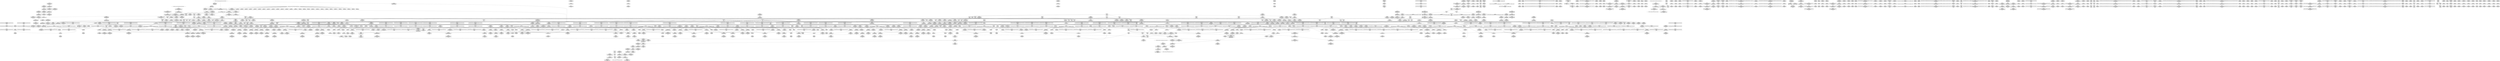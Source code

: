 digraph {
	CE0x5d4c900 [shape=record,shape=Mrecord,label="{CE0x5d4c900|__preempt_count_sub:tmp1|*SummSink*}"]
	CE0x5c2e040 [shape=record,shape=Mrecord,label="{CE0x5c2e040|selinux_task_setioprio:if.then|*SummSource*}"]
	CE0x5cb1ce0 [shape=record,shape=Mrecord,label="{CE0x5cb1ce0|_call_void_mcount()_#3|*SummSink*}"]
	CE0x5cb5ed0 [shape=record,shape=Mrecord,label="{CE0x5cb5ed0|rcu_read_lock:tmp20|include/linux/rcupdate.h,882}"]
	CE0x5d0c100 [shape=record,shape=Mrecord,label="{CE0x5d0c100|i64*_getelementptr_inbounds_(_4_x_i64_,_4_x_i64_*___llvm_gcov_ctr135,_i64_0,_i64_2)|*Constant*|*SummSink*}"]
	CE0x5c14690 [shape=record,shape=Mrecord,label="{CE0x5c14690|selinux_task_setioprio:bb|*SummSink*}"]
	CE0x5c1da10 [shape=record,shape=Mrecord,label="{CE0x5c1da10|current_sid:bb|*SummSink*}"]
	CE0x5c251e0 [shape=record,shape=Mrecord,label="{CE0x5c251e0|avc_has_perm:ssid|Function::avc_has_perm&Arg::ssid::}"]
	CE0x5c5ed10 [shape=record,shape=Mrecord,label="{CE0x5c5ed10|GLOBAL:get_current|*Constant*|*SummSink*}"]
	CE0x5c5abf0 [shape=record,shape=Mrecord,label="{CE0x5c5abf0|task_sid:tobool1|security/selinux/hooks.c,208|*SummSource*}"]
	CE0x5c9e260 [shape=record,shape=Mrecord,label="{CE0x5c9e260|__preempt_count_sub:tmp|*SummSource*}"]
	CE0x5cb3ea0 [shape=record,shape=Mrecord,label="{CE0x5cb3ea0|i8*_getelementptr_inbounds_(_25_x_i8_,_25_x_i8_*_.str45,_i32_0,_i32_0)|*Constant*|*SummSource*}"]
	CE0x5c3dab0 [shape=record,shape=Mrecord,label="{CE0x5c3dab0|task_sid:tmp|*SummSink*}"]
	CE0x5c0f900 [shape=record,shape=Mrecord,label="{CE0x5c0f900|_call_void_rcu_read_unlock()_#10,_!dbg_!27748|security/selinux/hooks.c,209}"]
	CE0x5c7abc0 [shape=record,shape=Mrecord,label="{CE0x5c7abc0|GLOBAL:__rcu_read_lock|*Constant*|*SummSource*}"]
	CE0x5c14070 [shape=record,shape=Mrecord,label="{CE0x5c14070|avc_has_perm:tclass|Function::avc_has_perm&Arg::tclass::|*SummSink*}"]
	CE0x5c247e0 [shape=record,shape=Mrecord,label="{CE0x5c247e0|current_sid:tmp11|security/selinux/hooks.c,218|*SummSink*}"]
	CE0x5cc7730 [shape=record,shape=Mrecord,label="{CE0x5cc7730|rcu_read_unlock:land.lhs.true2}"]
	CE0x5cc9880 [shape=record,shape=Mrecord,label="{CE0x5cc9880|rcu_read_unlock:tmp4|include/linux/rcupdate.h,933}"]
	CE0x5c42ad0 [shape=record,shape=Mrecord,label="{CE0x5c42ad0|task_sid:do.end|*SummSource*}"]
	CE0x5c07200 [shape=record,shape=Mrecord,label="{CE0x5c07200|GLOBAL:__llvm_gcov_ctr284|Global_var:__llvm_gcov_ctr284|*SummSource*}"]
	CE0x5c16c40 [shape=record,shape=Mrecord,label="{CE0x5c16c40|current_has_perm:call|security/selinux/hooks.c,1542}"]
	CE0x5c8abf0 [shape=record,shape=Mrecord,label="{CE0x5c8abf0|i32_934|*Constant*|*SummSink*}"]
	CE0x5d10610 [shape=record,shape=Mrecord,label="{CE0x5d10610|__rcu_read_unlock:tmp2|*SummSource*}"]
	CE0x5cfe470 [shape=record,shape=Mrecord,label="{CE0x5cfe470|i32_1|*Constant*}"]
	CE0x5cbf7a0 [shape=record,shape=Mrecord,label="{CE0x5cbf7a0|rcu_lock_acquire:tmp5|include/linux/rcupdate.h,418|*SummSink*}"]
	CE0x5c722a0 [shape=record,shape=Mrecord,label="{CE0x5c722a0|task_sid:tmp19|security/selinux/hooks.c,208|*SummSource*}"]
	CE0x5c73970 [shape=record,shape=Mrecord,label="{CE0x5c73970|task_sid:tmp25|security/selinux/hooks.c,208}"]
	CE0x5cb5d60 [shape=record,shape=Mrecord,label="{CE0x5cb5d60|rcu_read_lock:tmp19|include/linux/rcupdate.h,882|*SummSink*}"]
	CE0x5cc2410 [shape=record,shape=Mrecord,label="{CE0x5cc2410|rcu_read_unlock:tmp}"]
	CE0x5c839a0 [shape=record,shape=Mrecord,label="{CE0x5c839a0|i64*_getelementptr_inbounds_(_13_x_i64_,_13_x_i64_*___llvm_gcov_ctr126,_i64_0,_i64_0)|*Constant*}"]
	CE0x5c11650 [shape=record,shape=Mrecord,label="{CE0x5c11650|i64*_getelementptr_inbounds_(_6_x_i64_,_6_x_i64_*___llvm_gcov_ctr284,_i64_0,_i64_4)|*Constant*}"]
	CE0x5cfe750 [shape=record,shape=Mrecord,label="{CE0x5cfe750|GLOBAL:lock_release|*Constant*}"]
	CE0x5cc3960 [shape=record,shape=Mrecord,label="{CE0x5cc3960|i64*_getelementptr_inbounds_(_4_x_i64_,_4_x_i64_*___llvm_gcov_ctr128,_i64_0,_i64_2)|*Constant*|*SummSource*}"]
	CE0x5c1f880 [shape=record,shape=Mrecord,label="{CE0x5c1f880|selinux_task_setioprio:tmp3|security/selinux/hooks.c,3608|*SummSink*}"]
	CE0x5c53670 [shape=record,shape=Mrecord,label="{CE0x5c53670|i64*_getelementptr_inbounds_(_11_x_i64_,_11_x_i64_*___llvm_gcov_ctr127,_i64_0,_i64_8)|*Constant*}"]
	CE0x5cd32c0 [shape=record,shape=Mrecord,label="{CE0x5cd32c0|i64*_getelementptr_inbounds_(_11_x_i64_,_11_x_i64_*___llvm_gcov_ctr132,_i64_0,_i64_10)|*Constant*|*SummSource*}"]
	CE0x5cc4910 [shape=record,shape=Mrecord,label="{CE0x5cc4910|rcu_read_unlock:tmp16|include/linux/rcupdate.h,933}"]
	CE0x5c9d040 [shape=record,shape=Mrecord,label="{CE0x5c9d040|void_(i32*,_i32,_i32*)*_asm_addl_$1,_%gs:$0_,_*m,ri,*m,_dirflag_,_fpsr_,_flags_|*SummSource*}"]
	CE0x5c069f0 [shape=record,shape=Mrecord,label="{CE0x5c069f0|rcu_read_lock:entry|*SummSink*}"]
	CE0x5c0c0e0 [shape=record,shape=Mrecord,label="{CE0x5c0c0e0|task_sid:entry}"]
	CE0x5cbbb00 [shape=record,shape=Mrecord,label="{CE0x5cbbb00|i64*_getelementptr_inbounds_(_4_x_i64_,_4_x_i64_*___llvm_gcov_ctr128,_i64_0,_i64_3)|*Constant*}"]
	CE0x5c0d500 [shape=record,shape=Mrecord,label="{CE0x5c0d500|i32_(i32,_i32,_i16,_i32,_%struct.common_audit_data*)*_bitcast_(i32_(i32,_i32,_i16,_i32,_%struct.common_audit_data.495*)*_avc_has_perm_to_i32_(i32,_i32,_i16,_i32,_%struct.common_audit_data*)*)|*Constant*}"]
	CE0x5c852b0 [shape=record,shape=Mrecord,label="{CE0x5c852b0|task_sid:if.then|*SummSource*}"]
	CE0x5c1f810 [shape=record,shape=Mrecord,label="{CE0x5c1f810|selinux_task_setioprio:tmp3|security/selinux/hooks.c,3608|*SummSource*}"]
	CE0x5c7f320 [shape=record,shape=Mrecord,label="{CE0x5c7f320|_call_void_mcount()_#3|*SummSink*}"]
	CE0x5c98580 [shape=record,shape=Mrecord,label="{CE0x5c98580|__rcu_read_lock:tmp2|*SummSource*}"]
	CE0x5d0adf0 [shape=record,shape=Mrecord,label="{CE0x5d0adf0|i64*_getelementptr_inbounds_(_4_x_i64_,_4_x_i64_*___llvm_gcov_ctr135,_i64_0,_i64_0)|*Constant*|*SummSink*}"]
	CE0x5c08ed0 [shape=record,shape=Mrecord,label="{CE0x5c08ed0|VOIDTB_TE:_CE_104,112_}"]
	CE0x5c5c670 [shape=record,shape=Mrecord,label="{CE0x5c5c670|GLOBAL:lockdep_rcu_suspicious|*Constant*}"]
	CE0x5cc62e0 [shape=record,shape=Mrecord,label="{CE0x5cc62e0|rcu_read_lock:tmp7|include/linux/rcupdate.h,882|*SummSource*}"]
	CE0x5c376b0 [shape=record,shape=Mrecord,label="{CE0x5c376b0|COLLAPSED:_GCMRE___llvm_gcov_ctr98_internal_global_2_x_i64_zeroinitializer:_elem_0:default:}"]
	CE0x5c72d70 [shape=record,shape=Mrecord,label="{CE0x5c72d70|task_sid:tmp22|security/selinux/hooks.c,208|*SummSink*}"]
	CE0x5caa060 [shape=record,shape=Mrecord,label="{CE0x5caa060|rcu_lock_acquire:entry|*SummSource*}"]
	CE0x5c6c420 [shape=record,shape=Mrecord,label="{CE0x5c6c420|rcu_read_lock:tmp2|*SummSink*}"]
	CE0x5cb2db0 [shape=record,shape=Mrecord,label="{CE0x5cb2db0|i8_1|*Constant*}"]
	CE0x5c1cfc0 [shape=record,shape=Mrecord,label="{CE0x5c1cfc0|i64*_getelementptr_inbounds_(_11_x_i64_,_11_x_i64_*___llvm_gcov_ctr125,_i64_0,_i64_0)|*Constant*|*SummSink*}"]
	CE0x5c0bc80 [shape=record,shape=Mrecord,label="{CE0x5c0bc80|current_has_perm:call1|security/selinux/hooks.c,1543}"]
	CE0x5c6fd90 [shape=record,shape=Mrecord,label="{CE0x5c6fd90|0:_i8,_:_GCMR_rcu_read_lock.__warned_internal_global_i8_0,_section_.data.unlikely_,_align_1:_elem_0:default:}"]
	CE0x5cbb020 [shape=record,shape=Mrecord,label="{CE0x5cbb020|_call_void_asm_sideeffect_,_memory_,_dirflag_,_fpsr_,_flags_()_#3,_!dbg_!27714,_!srcloc_!27715|include/linux/rcupdate.h,239|*SummSource*}"]
	CE0x5ca0f60 [shape=record,shape=Mrecord,label="{CE0x5ca0f60|rcu_read_lock:if.end|*SummSource*}"]
	CE0x5c6b0c0 [shape=record,shape=Mrecord,label="{CE0x5c6b0c0|get_current:tmp2|*SummSource*}"]
	CE0x5c17a00 [shape=record,shape=Mrecord,label="{CE0x5c17a00|selinux_task_setioprio:call1|security/selinux/hooks.c,3611|*SummSink*}"]
	CE0x5c91560 [shape=record,shape=Mrecord,label="{CE0x5c91560|__rcu_read_lock:tmp3}"]
	CE0x5d36a80 [shape=record,shape=Mrecord,label="{CE0x5d36a80|__rcu_read_unlock:bb|*SummSource*}"]
	CE0x5c29430 [shape=record,shape=Mrecord,label="{CE0x5c29430|current_sid:call|security/selinux/hooks.c,218|*SummSink*}"]
	CE0x5cb6800 [shape=record,shape=Mrecord,label="{CE0x5cb6800|i64*_getelementptr_inbounds_(_11_x_i64_,_11_x_i64_*___llvm_gcov_ctr127,_i64_0,_i64_10)|*Constant*}"]
	CE0x5c0c3a0 [shape=record,shape=Mrecord,label="{CE0x5c0c3a0|task_sid:entry|*SummSink*}"]
	CE0x5c298a0 [shape=record,shape=Mrecord,label="{CE0x5c298a0|current_sid:tobool|security/selinux/hooks.c,218}"]
	CE0x5c16710 [shape=record,shape=Mrecord,label="{CE0x5c16710|current_sid:tmp13|security/selinux/hooks.c,218}"]
	CE0x5c7b130 [shape=record,shape=Mrecord,label="{CE0x5c7b130|get_current:tmp4|./arch/x86/include/asm/current.h,14|*SummSink*}"]
	CE0x5c59480 [shape=record,shape=Mrecord,label="{CE0x5c59480|task_sid:tmp4|*LoadInst*|security/selinux/hooks.c,208|*SummSink*}"]
	CE0x5c55210 [shape=record,shape=Mrecord,label="{CE0x5c55210|current_sid:tmp24|security/selinux/hooks.c,220|*SummSource*}"]
	CE0x5ca0810 [shape=record,shape=Mrecord,label="{CE0x5ca0810|i64*_getelementptr_inbounds_(_11_x_i64_,_11_x_i64_*___llvm_gcov_ctr127,_i64_0,_i64_0)|*Constant*|*SummSource*}"]
	CE0x5c6b6c0 [shape=record,shape=Mrecord,label="{CE0x5c6b6c0|task_sid:tmp18|security/selinux/hooks.c,208}"]
	CE0x5c83830 [shape=record,shape=Mrecord,label="{CE0x5c83830|task_sid:do.end6|*SummSource*}"]
	CE0x5c1dc60 [shape=record,shape=Mrecord,label="{CE0x5c1dc60|VOIDTB_TE:_CE_44,48_}"]
	CE0x5c73ca0 [shape=record,shape=Mrecord,label="{CE0x5c73ca0|i64*_getelementptr_inbounds_(_13_x_i64_,_13_x_i64_*___llvm_gcov_ctr126,_i64_0,_i64_11)|*Constant*|*SummSource*}"]
	CE0x5c116c0 [shape=record,shape=Mrecord,label="{CE0x5c116c0|i64*_getelementptr_inbounds_(_6_x_i64_,_6_x_i64_*___llvm_gcov_ctr284,_i64_0,_i64_4)|*Constant*|*SummSource*}"]
	CE0x5cd42c0 [shape=record,shape=Mrecord,label="{CE0x5cd42c0|rcu_read_unlock:tmp18|include/linux/rcupdate.h,933}"]
	CE0x5cd2530 [shape=record,shape=Mrecord,label="{CE0x5cd2530|rcu_read_unlock:tmp20|include/linux/rcupdate.h,933}"]
	CE0x5c5e3b0 [shape=record,shape=Mrecord,label="{CE0x5c5e3b0|current_sid:call4|security/selinux/hooks.c,218}"]
	CE0x5cb5560 [shape=record,shape=Mrecord,label="{CE0x5cb5560|i64*_getelementptr_inbounds_(_11_x_i64_,_11_x_i64_*___llvm_gcov_ctr127,_i64_0,_i64_9)|*Constant*|*SummSink*}"]
	CE0x5c1ef30 [shape=record,shape=Mrecord,label="{CE0x5c1ef30|current_has_perm:tmp2|*SummSink*}"]
	CE0x5cb8470 [shape=record,shape=Mrecord,label="{CE0x5cb8470|cred_sid:sid|security/selinux/hooks.c,197|*SummSource*}"]
	CE0x5cb3350 [shape=record,shape=Mrecord,label="{CE0x5cb3350|i8*_getelementptr_inbounds_(_25_x_i8_,_25_x_i8_*_.str45,_i32_0,_i32_0)|*Constant*|*SummSink*}"]
	CE0x5c8fa00 [shape=record,shape=Mrecord,label="{CE0x5c8fa00|_ret_void,_!dbg_!27717|include/linux/rcupdate.h,245|*SummSink*}"]
	CE0x5c25930 [shape=record,shape=Mrecord,label="{CE0x5c25930|%struct.common_audit_data*_null|*Constant*|*SummSink*}"]
	CE0x5c84d90 [shape=record,shape=Mrecord,label="{CE0x5c84d90|cred_sid:tmp1|*SummSink*}"]
	CE0x5cb8400 [shape=record,shape=Mrecord,label="{CE0x5cb8400|cred_sid:sid|security/selinux/hooks.c,197}"]
	CE0x5ca2c40 [shape=record,shape=Mrecord,label="{CE0x5ca2c40|rcu_read_lock:land.lhs.true2}"]
	CE0x5c261e0 [shape=record,shape=Mrecord,label="{CE0x5c261e0|current_sid:if.then|*SummSource*}"]
	CE0x5d38b50 [shape=record,shape=Mrecord,label="{CE0x5d38b50|__preempt_count_add:tmp3|*SummSink*}"]
	CE0x5c9cb10 [shape=record,shape=Mrecord,label="{CE0x5c9cb10|i64*_getelementptr_inbounds_(_4_x_i64_,_4_x_i64_*___llvm_gcov_ctr128,_i64_0,_i64_0)|*Constant*|*SummSource*}"]
	CE0x5c06220 [shape=record,shape=Mrecord,label="{CE0x5c06220|current_sid:entry|*SummSink*}"]
	CE0x5c10ab0 [shape=record,shape=Mrecord,label="{CE0x5c10ab0|_call_void_mcount()_#3|*SummSink*}"]
	CE0x5cc3840 [shape=record,shape=Mrecord,label="{CE0x5cc3840|rcu_read_unlock:tmp10|include/linux/rcupdate.h,933|*SummSource*}"]
	CE0x5c3a780 [shape=record,shape=Mrecord,label="{CE0x5c3a780|i64_5|*Constant*}"]
	CE0x5c18b90 [shape=record,shape=Mrecord,label="{CE0x5c18b90|selinux_task_setioprio:ioprio|Function::selinux_task_setioprio&Arg::ioprio::|*SummSource*}"]
	"CONST[source:0(mediator),value:0(static)][purpose:{operation}][SrcIdx:2]"
	CE0x5c2c660 [shape=record,shape=Mrecord,label="{CE0x5c2c660|current_has_perm:entry|*SummSource*}"]
	CE0x5c84ba0 [shape=record,shape=Mrecord,label="{CE0x5c84ba0|i64_6|*Constant*|*SummSink*}"]
	CE0x5c1d470 [shape=record,shape=Mrecord,label="{CE0x5c1d470|i64*_getelementptr_inbounds_(_2_x_i64_,_2_x_i64_*___llvm_gcov_ctr136,_i64_0,_i64_0)|*Constant*}"]
	CE0x5c5dcc0 [shape=record,shape=Mrecord,label="{CE0x5c5dcc0|current_sid:tmp20|security/selinux/hooks.c,218}"]
	CE0x5c85610 [shape=record,shape=Mrecord,label="{CE0x5c85610|__rcu_read_lock:entry|*SummSource*}"]
	CE0x5ccdd00 [shape=record,shape=Mrecord,label="{CE0x5ccdd00|0:_i8,_:_GCMR_rcu_read_unlock.__warned_internal_global_i8_0,_section_.data.unlikely_,_align_1:_elem_0:default:}"]
	CE0x5c59e00 [shape=record,shape=Mrecord,label="{CE0x5c59e00|task_sid:land.lhs.true2|*SummSource*}"]
	CE0x5cce120 [shape=record,shape=Mrecord,label="{CE0x5cce120|__rcu_read_lock:tmp6|include/linux/rcupdate.h,240}"]
	CE0x5c15110 [shape=record,shape=Mrecord,label="{CE0x5c15110|selinux_task_setioprio:retval.0}"]
	CE0x5c38e70 [shape=record,shape=Mrecord,label="{CE0x5c38e70|i8*_getelementptr_inbounds_(_25_x_i8_,_25_x_i8_*_.str3,_i32_0,_i32_0)|*Constant*|*SummSink*}"]
	CE0x5d17b10 [shape=record,shape=Mrecord,label="{CE0x5d17b10|rcu_lock_release:tmp6}"]
	CE0x5c9e600 [shape=record,shape=Mrecord,label="{CE0x5c9e600|__preempt_count_sub:tmp5|./arch/x86/include/asm/preempt.h,77|*SummSink*}"]
	CE0x5c1a100 [shape=record,shape=Mrecord,label="{CE0x5c1a100|VOIDTB_TE:_CE_16,20_}"]
	CE0x5cfd010 [shape=record,shape=Mrecord,label="{CE0x5cfd010|rcu_lock_acquire:tmp|*SummSource*}"]
	CE0x5c5c7a0 [shape=record,shape=Mrecord,label="{CE0x5c5c7a0|GLOBAL:lockdep_rcu_suspicious|*Constant*|*SummSink*}"]
	CE0x5c8fb70 [shape=record,shape=Mrecord,label="{CE0x5c8fb70|__rcu_read_lock:do.body|*SummSource*}"]
	CE0x5d0ebb0 [shape=record,shape=Mrecord,label="{CE0x5d0ebb0|rcu_lock_acquire:indirectgoto|*SummSource*}"]
	CE0x5c6d1d0 [shape=record,shape=Mrecord,label="{CE0x5c6d1d0|i64*_getelementptr_inbounds_(_2_x_i64_,_2_x_i64_*___llvm_gcov_ctr131,_i64_0,_i64_1)|*Constant*}"]
	CE0x5c6d460 [shape=record,shape=Mrecord,label="{CE0x5c6d460|i64*_getelementptr_inbounds_(_2_x_i64_,_2_x_i64_*___llvm_gcov_ctr131,_i64_0,_i64_1)|*Constant*|*SummSource*}"]
	CE0x5c7cc00 [shape=record,shape=Mrecord,label="{CE0x5c7cc00|_ret_void,_!dbg_!27717|include/linux/rcupdate.h,240|*SummSource*}"]
	CE0x5c358b0 [shape=record,shape=Mrecord,label="{CE0x5c358b0|current_sid:tmp22|security/selinux/hooks.c,218|*SummSink*}"]
	CE0x5c8da70 [shape=record,shape=Mrecord,label="{CE0x5c8da70|GLOBAL:rcu_lock_release|*Constant*|*SummSource*}"]
	CE0x5ca9ec0 [shape=record,shape=Mrecord,label="{CE0x5ca9ec0|GLOBAL:rcu_lock_acquire|*Constant*|*SummSource*}"]
	CE0x5c5f040 [shape=record,shape=Mrecord,label="{CE0x5c5f040|get_current:entry|*SummSink*}"]
	CE0x5c5c020 [shape=record,shape=Mrecord,label="{CE0x5c5c020|task_sid:tmp20|security/selinux/hooks.c,208|*SummSource*}"]
	CE0x5c9a800 [shape=record,shape=Mrecord,label="{CE0x5c9a800|_call_void_asm_addl_$1,_%gs:$0_,_*m,ri,*m,_dirflag_,_fpsr_,_flags_(i32*___preempt_count,_i32_%sub,_i32*___preempt_count)_#3,_!dbg_!27717,_!srcloc_!27718|./arch/x86/include/asm/preempt.h,77}"]
	CE0x5c05ee0 [shape=record,shape=Mrecord,label="{CE0x5c05ee0|i64*_getelementptr_inbounds_(_11_x_i64_,_11_x_i64_*___llvm_gcov_ctr125,_i64_0,_i64_6)|*Constant*|*SummSource*}"]
	CE0x5c5fb50 [shape=record,shape=Mrecord,label="{CE0x5c5fb50|rcu_read_lock:tmp9|include/linux/rcupdate.h,882|*SummSink*}"]
	CE0x5c10590 [shape=record,shape=Mrecord,label="{CE0x5c10590|current_sid:tmp9|security/selinux/hooks.c,218|*SummSink*}"]
	CE0x5cd33e0 [shape=record,shape=Mrecord,label="{CE0x5cd33e0|rcu_read_unlock:tmp21|include/linux/rcupdate.h,935|*SummSink*}"]
	CE0x5cbcb30 [shape=record,shape=Mrecord,label="{CE0x5cbcb30|rcu_read_unlock:tmp13|include/linux/rcupdate.h,933|*SummSource*}"]
	CE0x5c0c770 [shape=record,shape=Mrecord,label="{CE0x5c0c770|task_sid:task|Function::task_sid&Arg::task::|*SummSink*}"]
	CE0x5c1a240 [shape=record,shape=Mrecord,label="{CE0x5c1a240|selinux_task_setioprio:return|*SummSink*}"]
	CE0x5cc85d0 [shape=record,shape=Mrecord,label="{CE0x5cc85d0|get_current:tmp1}"]
	CE0x5c1a450 [shape=record,shape=Mrecord,label="{CE0x5c1a450|selinux_task_setioprio:return|*SummSource*}"]
	CE0x5c82ec0 [shape=record,shape=Mrecord,label="{CE0x5c82ec0|task_sid:tmp6|security/selinux/hooks.c,208|*SummSource*}"]
	CE0x5c7b0c0 [shape=record,shape=Mrecord,label="{CE0x5c7b0c0|get_current:tmp4|./arch/x86/include/asm/current.h,14|*SummSource*}"]
	CE0x5c877f0 [shape=record,shape=Mrecord,label="{CE0x5c877f0|rcu_read_lock:call|include/linux/rcupdate.h,882|*SummSink*}"]
	CE0x5cfe300 [shape=record,shape=Mrecord,label="{CE0x5cfe300|_call_void_lock_release(%struct.lockdep_map*_%map,_i32_1,_i64_ptrtoint_(i8*_blockaddress(_rcu_lock_release,_%__here)_to_i64))_#10,_!dbg_!27716|include/linux/rcupdate.h,423|*SummSink*}"]
	CE0x5c37270 [shape=record,shape=Mrecord,label="{CE0x5c37270|current_sid:tmp15|security/selinux/hooks.c,218}"]
	CE0x5c90440 [shape=record,shape=Mrecord,label="{CE0x5c90440|__rcu_read_unlock:do.end}"]
	CE0x5cc0350 [shape=record,shape=Mrecord,label="{CE0x5cc0350|GLOBAL:__preempt_count|Global_var:__preempt_count|*SummSink*}"]
	CE0x5c81820 [shape=record,shape=Mrecord,label="{CE0x5c81820|task_sid:tmp15|security/selinux/hooks.c,208|*SummSink*}"]
	CE0x5c1a720 [shape=record,shape=Mrecord,label="{CE0x5c1a720|selinux_task_setioprio:return}"]
	CE0x5c7c100 [shape=record,shape=Mrecord,label="{CE0x5c7c100|rcu_read_lock:tmp3}"]
	CE0x5cc27e0 [shape=record,shape=Mrecord,label="{CE0x5cc27e0|__preempt_count_add:val|Function::__preempt_count_add&Arg::val::}"]
	CE0x5cfacf0 [shape=record,shape=Mrecord,label="{CE0x5cfacf0|_ret_void,_!dbg_!27720|./arch/x86/include/asm/preempt.h,78|*SummSource*}"]
	CE0x5cfd810 [shape=record,shape=Mrecord,label="{CE0x5cfd810|__preempt_count_sub:tmp7|./arch/x86/include/asm/preempt.h,78|*SummSink*}"]
	CE0x5cc9210 [shape=record,shape=Mrecord,label="{CE0x5cc9210|cred_sid:tmp4|*LoadInst*|security/selinux/hooks.c,196}"]
	CE0x5c13750 [shape=record,shape=Mrecord,label="{CE0x5c13750|avc_has_perm:tsid|Function::avc_has_perm&Arg::tsid::|*SummSource*}"]
	CE0x5c24a80 [shape=record,shape=Mrecord,label="{CE0x5c24a80|current_sid:tmp12|security/selinux/hooks.c,218|*SummSource*}"]
	CE0x5cc2300 [shape=record,shape=Mrecord,label="{CE0x5cc2300|i64*_getelementptr_inbounds_(_11_x_i64_,_11_x_i64_*___llvm_gcov_ctr132,_i64_0,_i64_0)|*Constant*|*SummSink*}"]
	CE0x5c24f70 [shape=record,shape=Mrecord,label="{CE0x5c24f70|avc_has_perm:entry|*SummSink*}"]
	CE0x5c0cf00 [shape=record,shape=Mrecord,label="{CE0x5c0cf00|current_sid:tmp18|security/selinux/hooks.c,218}"]
	CE0x5cc6170 [shape=record,shape=Mrecord,label="{CE0x5cc6170|rcu_read_lock:tmp7|include/linux/rcupdate.h,882}"]
	CE0x5c3ed40 [shape=record,shape=Mrecord,label="{CE0x5c3ed40|128:_i8*,_:_CRE_128,136_|*MultipleSource*|Function::cred_sid&Arg::cred::|*LoadInst*|security/selinux/hooks.c,208|security/selinux/hooks.c,196}"]
	CE0x5c53c70 [shape=record,shape=Mrecord,label="{CE0x5c53c70|i64*_getelementptr_inbounds_(_11_x_i64_,_11_x_i64_*___llvm_gcov_ctr127,_i64_0,_i64_8)|*Constant*|*SummSink*}"]
	CE0x5c91ab0 [shape=record,shape=Mrecord,label="{CE0x5c91ab0|i64*_getelementptr_inbounds_(_4_x_i64_,_4_x_i64_*___llvm_gcov_ctr128,_i64_0,_i64_0)|*Constant*}"]
	CE0x5c7e860 [shape=record,shape=Mrecord,label="{CE0x5c7e860|task_sid:bb|*SummSink*}"]
	CE0x5d17e30 [shape=record,shape=Mrecord,label="{CE0x5d17e30|rcu_lock_release:tmp6|*SummSink*}"]
	CE0x5c82650 [shape=record,shape=Mrecord,label="{CE0x5c82650|_call_void___rcu_read_lock()_#10,_!dbg_!27710|include/linux/rcupdate.h,879}"]
	CE0x5cfcc90 [shape=record,shape=Mrecord,label="{CE0x5cfcc90|i64*_getelementptr_inbounds_(_4_x_i64_,_4_x_i64_*___llvm_gcov_ctr133,_i64_0,_i64_0)|*Constant*|*SummSource*}"]
	CE0x5c9c690 [shape=record,shape=Mrecord,label="{CE0x5c9c690|rcu_lock_acquire:tmp1}"]
	CE0x5cbb7e0 [shape=record,shape=Mrecord,label="{CE0x5cbb7e0|rcu_read_unlock:do.end|*SummSource*}"]
	CE0x5cfcb20 [shape=record,shape=Mrecord,label="{CE0x5cfcb20|rcu_lock_release:__here|*SummSink*}"]
	CE0x5cb5c80 [shape=record,shape=Mrecord,label="{CE0x5cb5c80|rcu_read_lock:tmp19|include/linux/rcupdate.h,882}"]
	CE0x5c6dde0 [shape=record,shape=Mrecord,label="{CE0x5c6dde0|_call_void_rcu_read_lock()_#10,_!dbg_!27712|security/selinux/hooks.c,207}"]
	CE0x5c429a0 [shape=record,shape=Mrecord,label="{CE0x5c429a0|task_sid:do.end}"]
	CE0x5cc1770 [shape=record,shape=Mrecord,label="{CE0x5cc1770|i64*_getelementptr_inbounds_(_4_x_i64_,_4_x_i64_*___llvm_gcov_ctr128,_i64_0,_i64_3)|*Constant*|*SummSink*}"]
	CE0x5cd4bf0 [shape=record,shape=Mrecord,label="{CE0x5cd4bf0|__preempt_count_add:entry|*SummSource*}"]
	CE0x5c43130 [shape=record,shape=Mrecord,label="{CE0x5c43130|i32_0|*Constant*|*SummSource*}"]
	CE0x5c11c30 [shape=record,shape=Mrecord,label="{CE0x5c11c30|current_has_perm:call|security/selinux/hooks.c,1542|*SummSource*}"]
	CE0x5d0d310 [shape=record,shape=Mrecord,label="{CE0x5d0d310|_call_void_mcount()_#3|*SummSource*}"]
	CE0x5cad5f0 [shape=record,shape=Mrecord,label="{CE0x5cad5f0|__preempt_count_add:tmp2|*SummSink*}"]
	CE0x5c27770 [shape=record,shape=Mrecord,label="{CE0x5c27770|selinux_task_setioprio:if.then|*SummSink*}"]
	CE0x5c36c10 [shape=record,shape=Mrecord,label="{CE0x5c36c10|i64*_getelementptr_inbounds_(_11_x_i64_,_11_x_i64_*___llvm_gcov_ctr125,_i64_0,_i64_8)|*Constant*|*SummSink*}"]
	CE0x5c79160 [shape=record,shape=Mrecord,label="{CE0x5c79160|rcu_lock_release:tmp5|include/linux/rcupdate.h,423|*SummSink*}"]
	CE0x5d0c9c0 [shape=record,shape=Mrecord,label="{CE0x5d0c9c0|i64*_getelementptr_inbounds_(_4_x_i64_,_4_x_i64_*___llvm_gcov_ctr134,_i64_0,_i64_2)|*Constant*}"]
	CE0x5c557b0 [shape=record,shape=Mrecord,label="{CE0x5c557b0|task_sid:do.body|*SummSource*}"]
	CE0x5c1de40 [shape=record,shape=Mrecord,label="{CE0x5c1de40|task_sid:do.body5|*SummSink*}"]
	CE0x5cbd4d0 [shape=record,shape=Mrecord,label="{CE0x5cbd4d0|__rcu_read_lock:tmp1|*SummSource*}"]
	CE0x5c3fee0 [shape=record,shape=Mrecord,label="{CE0x5c3fee0|current_sid:tobool|security/selinux/hooks.c,218|*SummSink*}"]
	CE0x5c05710 [shape=record,shape=Mrecord,label="{CE0x5c05710|current_has_perm:tmp3|*SummSource*}"]
	CE0x5ccfaa0 [shape=record,shape=Mrecord,label="{CE0x5ccfaa0|i64*_getelementptr_inbounds_(_4_x_i64_,_4_x_i64_*___llvm_gcov_ctr130,_i64_0,_i64_1)|*Constant*|*SummSink*}"]
	CE0x5c74000 [shape=record,shape=Mrecord,label="{CE0x5c74000|task_sid:tmp26|security/selinux/hooks.c,208}"]
	CE0x5c798d0 [shape=record,shape=Mrecord,label="{CE0x5c798d0|task_sid:call7|security/selinux/hooks.c,208}"]
	"CONST[source:0(mediator),value:2(dynamic)][purpose:{subject}][SrcIdx:4]"
	CE0x5c3de30 [shape=record,shape=Mrecord,label="{CE0x5c3de30|current_sid:tmp4|security/selinux/hooks.c,218|*SummSource*}"]
	CE0x5c5e640 [shape=record,shape=Mrecord,label="{CE0x5c5e640|current_sid:call4|security/selinux/hooks.c,218|*SummSource*}"]
	CE0x5c35100 [shape=record,shape=Mrecord,label="{CE0x5c35100|current_sid:security|security/selinux/hooks.c,218|*SummSource*}"]
	CE0x5ccece0 [shape=record,shape=Mrecord,label="{CE0x5ccece0|_call_void_asm_sideeffect_,_memory_,_dirflag_,_fpsr_,_flags_()_#3,_!dbg_!27711,_!srcloc_!27714|include/linux/rcupdate.h,244|*SummSource*}"]
	CE0x5c0d2d0 [shape=record,shape=Mrecord,label="{CE0x5c0d2d0|current_sid:tmp18|security/selinux/hooks.c,218|*SummSink*}"]
	CE0x5ccf430 [shape=record,shape=Mrecord,label="{CE0x5ccf430|rcu_lock_release:tmp1|*SummSource*}"]
	CE0x5c73e80 [shape=record,shape=Mrecord,label="{CE0x5c73e80|task_sid:tmp24|security/selinux/hooks.c,208|*SummSink*}"]
	CE0x5c36e50 [shape=record,shape=Mrecord,label="{CE0x5c36e50|i64*_getelementptr_inbounds_(_11_x_i64_,_11_x_i64_*___llvm_gcov_ctr125,_i64_0,_i64_8)|*Constant*}"]
	CE0x5ca1050 [shape=record,shape=Mrecord,label="{CE0x5ca1050|rcu_read_lock:if.end|*SummSink*}"]
	CE0x5c25d50 [shape=record,shape=Mrecord,label="{CE0x5c25d50|avc_has_perm:auditdata|Function::avc_has_perm&Arg::auditdata::}"]
	CE0x5cd2e70 [shape=record,shape=Mrecord,label="{CE0x5cd2e70|i64*_getelementptr_inbounds_(_11_x_i64_,_11_x_i64_*___llvm_gcov_ctr132,_i64_0,_i64_10)|*Constant*}"]
	CE0x5c9bde0 [shape=record,shape=Mrecord,label="{CE0x5c9bde0|rcu_lock_release:indirectgoto|*SummSink*}"]
	CE0x5c277e0 [shape=record,shape=Mrecord,label="{CE0x5c277e0|selinux_task_setioprio:if.end}"]
	CE0x5c10100 [shape=record,shape=Mrecord,label="{CE0x5c10100|rcu_read_unlock:entry|*SummSink*}"]
	CE0x5c8fb00 [shape=record,shape=Mrecord,label="{CE0x5c8fb00|__rcu_read_lock:do.body}"]
	CE0x5ccd850 [shape=record,shape=Mrecord,label="{CE0x5ccd850|rcu_lock_acquire:tmp3}"]
	CE0x5c12980 [shape=record,shape=Mrecord,label="{CE0x5c12980|GLOBAL:current_has_perm|*Constant*}"]
	CE0x5c6c030 [shape=record,shape=Mrecord,label="{CE0x5c6c030|task_sid:tobool1|security/selinux/hooks.c,208|*SummSink*}"]
	CE0x5c15b40 [shape=record,shape=Mrecord,label="{CE0x5c15b40|current_sid:tmp7|security/selinux/hooks.c,218}"]
	CE0x5c6e510 [shape=record,shape=Mrecord,label="{CE0x5c6e510|rcu_read_lock:tmp5|include/linux/rcupdate.h,882|*SummSink*}"]
	CE0x5c6aaa0 [shape=record,shape=Mrecord,label="{CE0x5c6aaa0|_ret_void,_!dbg_!27735|include/linux/rcupdate.h,884|*SummSink*}"]
	CE0x5c86380 [shape=record,shape=Mrecord,label="{CE0x5c86380|task_sid:tmp7|security/selinux/hooks.c,208|*SummSink*}"]
	CE0x5d0c6e0 [shape=record,shape=Mrecord,label="{CE0x5d0c6e0|__preempt_count_sub:tmp6|./arch/x86/include/asm/preempt.h,78|*SummSink*}"]
	CE0x5c84cb0 [shape=record,shape=Mrecord,label="{CE0x5c84cb0|cred_sid:tmp1}"]
	CE0x5cb6ed0 [shape=record,shape=Mrecord,label="{CE0x5cb6ed0|rcu_read_lock:tmp22|include/linux/rcupdate.h,884}"]
	CE0x6e70cb0 [shape=record,shape=Mrecord,label="{CE0x6e70cb0|selinux_task_setioprio:p|Function::selinux_task_setioprio&Arg::p::|*SummSink*}"]
	CE0x794db60 [shape=record,shape=Mrecord,label="{CE0x794db60|selinux_task_setioprio:tmp4|security/selinux/hooks.c,3608|*SummSource*}"]
	CE0x5c2d140 [shape=record,shape=Mrecord,label="{CE0x5c2d140|selinux_task_setioprio:ioprio|Function::selinux_task_setioprio&Arg::ioprio::}"]
	CE0x5c79a70 [shape=record,shape=Mrecord,label="{CE0x5c79a70|task_sid:tmp27|security/selinux/hooks.c,208|*SummSource*}"]
	CE0x5c9a610 [shape=record,shape=Mrecord,label="{CE0x5c9a610|i64*_getelementptr_inbounds_(_4_x_i64_,_4_x_i64_*___llvm_gcov_ctr134,_i64_0,_i64_0)|*Constant*|*SummSink*}"]
	CE0x5c9ddc0 [shape=record,shape=Mrecord,label="{CE0x5c9ddc0|__preempt_count_add:do.end|*SummSink*}"]
	CE0x5c7cfc0 [shape=record,shape=Mrecord,label="{CE0x5c7cfc0|task_sid:tmp3|*SummSource*}"]
	CE0x5cca360 [shape=record,shape=Mrecord,label="{CE0x5cca360|__preempt_count_add:entry}"]
	CE0x5cfad60 [shape=record,shape=Mrecord,label="{CE0x5cfad60|_ret_void,_!dbg_!27720|./arch/x86/include/asm/preempt.h,78|*SummSink*}"]
	CE0x5c5b990 [shape=record,shape=Mrecord,label="{CE0x5c5b990|i64*_getelementptr_inbounds_(_13_x_i64_,_13_x_i64_*___llvm_gcov_ctr126,_i64_0,_i64_9)|*Constant*|*SummSink*}"]
	CE0x5cc9410 [shape=record,shape=Mrecord,label="{CE0x5cc9410|cred_sid:tmp4|*LoadInst*|security/selinux/hooks.c,196|*SummSource*}"]
	CE0x5c56350 [shape=record,shape=Mrecord,label="{CE0x5c56350|%struct.task_struct*_(%struct.task_struct**)*_asm_movq_%gs:$_1:P_,$0_,_r,im,_dirflag_,_fpsr_,_flags_|*SummSource*}"]
	CE0x5cc4d20 [shape=record,shape=Mrecord,label="{CE0x5cc4d20|i64*_getelementptr_inbounds_(_11_x_i64_,_11_x_i64_*___llvm_gcov_ctr132,_i64_0,_i64_8)|*Constant*}"]
	CE0x5c40a70 [shape=record,shape=Mrecord,label="{CE0x5c40a70|i64*_getelementptr_inbounds_(_11_x_i64_,_11_x_i64_*___llvm_gcov_ctr125,_i64_0,_i64_1)|*Constant*}"]
	CE0x5ca2a20 [shape=record,shape=Mrecord,label="{CE0x5ca2a20|rcu_read_lock:if.then|*SummSink*}"]
	CE0x5cc47a0 [shape=record,shape=Mrecord,label="{CE0x5cc47a0|rcu_read_unlock:tmp15|include/linux/rcupdate.h,933|*SummSink*}"]
	CE0x5c54a90 [shape=record,shape=Mrecord,label="{CE0x5c54a90|rcu_read_lock:bb|*SummSink*}"]
	CE0x5c26bd0 [shape=record,shape=Mrecord,label="{CE0x5c26bd0|current_sid:if.then|*SummSink*}"]
	CE0x5c808d0 [shape=record,shape=Mrecord,label="{CE0x5c808d0|task_sid:tobool4|security/selinux/hooks.c,208|*SummSink*}"]
	CE0x5c7b6b0 [shape=record,shape=Mrecord,label="{CE0x5c7b6b0|task_sid:tmp5|security/selinux/hooks.c,208}"]
	CE0x5c8cb10 [shape=record,shape=Mrecord,label="{CE0x5c8cb10|rcu_read_unlock:tmp|*SummSink*}"]
	CE0x5c83ee0 [shape=record,shape=Mrecord,label="{CE0x5c83ee0|cred_sid:security|security/selinux/hooks.c,196}"]
	CE0x5c2dee0 [shape=record,shape=Mrecord,label="{CE0x5c2dee0|selinux_task_setioprio:tmp1|*SummSource*}"]
	CE0x5c6e370 [shape=record,shape=Mrecord,label="{CE0x5c6e370|GLOBAL:__llvm_gcov_ctr127|Global_var:__llvm_gcov_ctr127|*SummSource*}"]
	CE0x5c540d0 [shape=record,shape=Mrecord,label="{CE0x5c540d0|rcu_read_lock:tmp17|include/linux/rcupdate.h,882|*SummSink*}"]
	CE0x5ccdec0 [shape=record,shape=Mrecord,label="{CE0x5ccdec0|rcu_read_unlock:tmp8|include/linux/rcupdate.h,933|*SummSource*}"]
	CE0x5c57bd0 [shape=record,shape=Mrecord,label="{CE0x5c57bd0|i64*_getelementptr_inbounds_(_11_x_i64_,_11_x_i64_*___llvm_gcov_ctr125,_i64_0,_i64_1)|*Constant*|*SummSink*}"]
	CE0x5c82f30 [shape=record,shape=Mrecord,label="{CE0x5c82f30|task_sid:tmp6|security/selinux/hooks.c,208|*SummSink*}"]
	CE0x5c9beb0 [shape=record,shape=Mrecord,label="{CE0x5c9beb0|_call_void_lock_acquire(%struct.lockdep_map*_%map,_i32_0,_i32_0,_i32_2,_i32_0,_%struct.lockdep_map*_null,_i64_ptrtoint_(i8*_blockaddress(_rcu_lock_acquire,_%__here)_to_i64))_#10,_!dbg_!27716|include/linux/rcupdate.h,418}"]
	CE0x5c354c0 [shape=record,shape=Mrecord,label="{CE0x5c354c0|current_sid:tmp22|security/selinux/hooks.c,218}"]
	CE0x5c59a30 [shape=record,shape=Mrecord,label="{CE0x5c59a30|current_sid:call|security/selinux/hooks.c,218}"]
	CE0x5c310c0 [shape=record,shape=Mrecord,label="{CE0x5c310c0|VOIDTB_TE:_CE_144,152_}"]
	CE0x5c55de0 [shape=record,shape=Mrecord,label="{CE0x5c55de0|GLOBAL:rcu_read_lock|*Constant*|*SummSink*}"]
	CE0x5c910c0 [shape=record,shape=Mrecord,label="{CE0x5c910c0|__rcu_read_lock:tmp5|include/linux/rcupdate.h,239}"]
	CE0x5c7acb0 [shape=record,shape=Mrecord,label="{CE0x5c7acb0|_call_void_mcount()_#3|*SummSink*}"]
	CE0x5c8c080 [shape=record,shape=Mrecord,label="{CE0x5c8c080|i32_208|*Constant*|*SummSink*}"]
	CE0x5ccb590 [shape=record,shape=Mrecord,label="{CE0x5ccb590|rcu_lock_acquire:tmp6|*SummSource*}"]
	CE0x5cce190 [shape=record,shape=Mrecord,label="{CE0x5cce190|__rcu_read_lock:tmp6|include/linux/rcupdate.h,240|*SummSource*}"]
	CE0x5c362e0 [shape=record,shape=Mrecord,label="{CE0x5c362e0|i32_1|*Constant*|*SummSink*}"]
	CE0x5c7a930 [shape=record,shape=Mrecord,label="{CE0x5c7a930|_call_void___rcu_read_lock()_#10,_!dbg_!27710|include/linux/rcupdate.h,879|*SummSink*}"]
	CE0x5cca560 [shape=record,shape=Mrecord,label="{CE0x5cca560|__preempt_count_add:entry|*SummSink*}"]
	CE0x5ccf180 [shape=record,shape=Mrecord,label="{CE0x5ccf180|rcu_lock_release:tmp|*SummSink*}"]
	CE0x5c1e9b0 [shape=record,shape=Mrecord,label="{CE0x5c1e9b0|i64*_getelementptr_inbounds_(_2_x_i64_,_2_x_i64_*___llvm_gcov_ctr136,_i64_0,_i64_1)|*Constant*|*SummSource*}"]
	CE0x5c0c840 [shape=record,shape=Mrecord,label="{CE0x5c0c840|_ret_i32_%call7,_!dbg_!27749|security/selinux/hooks.c,210}"]
	CE0x5cfdcb0 [shape=record,shape=Mrecord,label="{CE0x5cfdcb0|_call_void_asm_addl_$1,_%gs:$0_,_*m,ri,*m,_dirflag_,_fpsr_,_flags_(i32*___preempt_count,_i32_%val,_i32*___preempt_count)_#3,_!dbg_!27714,_!srcloc_!27717|./arch/x86/include/asm/preempt.h,72|*SummSource*}"]
	CE0x5c1e050 [shape=record,shape=Mrecord,label="{CE0x5c1e050|task_sid:if.end|*SummSource*}"]
	CE0x5c32230 [shape=record,shape=Mrecord,label="{CE0x5c32230|current_sid:sid|security/selinux/hooks.c,220|*SummSink*}"]
	CE0x5c5f990 [shape=record,shape=Mrecord,label="{CE0x5c5f990|rcu_read_lock:tmp9|include/linux/rcupdate.h,882}"]
	CE0x5c10ec0 [shape=record,shape=Mrecord,label="{CE0x5c10ec0|GLOBAL:current_sid|*Constant*|*SummSink*}"]
	CE0x5c5f5c0 [shape=record,shape=Mrecord,label="{CE0x5c5f5c0|i64*_getelementptr_inbounds_(_11_x_i64_,_11_x_i64_*___llvm_gcov_ctr125,_i64_0,_i64_9)|*Constant*}"]
	CE0x5c7a5f0 [shape=record,shape=Mrecord,label="{CE0x5c7a5f0|task_sid:tobool|security/selinux/hooks.c,208}"]
	CE0x5c82b10 [shape=record,shape=Mrecord,label="{CE0x5c82b10|i64*_getelementptr_inbounds_(_4_x_i64_,_4_x_i64_*___llvm_gcov_ctr128,_i64_0,_i64_1)|*Constant*|*SummSink*}"]
	CE0x5ca6010 [shape=record,shape=Mrecord,label="{CE0x5ca6010|rcu_read_lock:tobool1|include/linux/rcupdate.h,882|*SummSource*}"]
	CE0x5c9bb80 [shape=record,shape=Mrecord,label="{CE0x5c9bb80|__preempt_count_add:tmp6|./arch/x86/include/asm/preempt.h,73}"]
	CE0x5c2c7a0 [shape=record,shape=Mrecord,label="{CE0x5c2c7a0|current_has_perm:tsk|Function::current_has_perm&Arg::tsk::}"]
	CE0x5c1e330 [shape=record,shape=Mrecord,label="{CE0x5c1e330|current_has_perm:tmp|*SummSink*}"]
	CE0x5c58f80 [shape=record,shape=Mrecord,label="{CE0x5c58f80|current_sid:land.lhs.true}"]
	CE0x5c5eea0 [shape=record,shape=Mrecord,label="{CE0x5c5eea0|get_current:entry}"]
	CE0x5c42140 [shape=record,shape=Mrecord,label="{CE0x5c42140|task_sid:tmp9|security/selinux/hooks.c,208|*SummSource*}"]
	CE0x5c845a0 [shape=record,shape=Mrecord,label="{CE0x5c845a0|get_current:tmp|*SummSource*}"]
	CE0x5cc5b10 [shape=record,shape=Mrecord,label="{CE0x5cc5b10|rcu_lock_acquire:map|Function::rcu_lock_acquire&Arg::map::|*SummSink*}"]
	CE0x5c05530 [shape=record,shape=Mrecord,label="{CE0x5c05530|current_has_perm:tmp3}"]
	CE0x5cc9a00 [shape=record,shape=Mrecord,label="{CE0x5cc9a00|rcu_read_unlock:tobool|include/linux/rcupdate.h,933}"]
	CE0x5cbb950 [shape=record,shape=Mrecord,label="{CE0x5cbb950|_call_void_asm_sideeffect_,_memory_,_dirflag_,_fpsr_,_flags_()_#3,_!dbg_!27714,_!srcloc_!27715|include/linux/rcupdate.h,239|*SummSink*}"]
	CE0x5c20670 [shape=record,shape=Mrecord,label="{CE0x5c20670|current_sid:tmp8|security/selinux/hooks.c,218|*SummSource*}"]
	CE0x5c70510 [shape=record,shape=Mrecord,label="{CE0x5c70510|rcu_read_unlock:if.end|*SummSink*}"]
	CE0x5c9a0f0 [shape=record,shape=Mrecord,label="{CE0x5c9a0f0|__preempt_count_add:tmp3}"]
	CE0x5c816a0 [shape=record,shape=Mrecord,label="{CE0x5c816a0|task_sid:tmp16|security/selinux/hooks.c,208}"]
	CE0x5c7da00 [shape=record,shape=Mrecord,label="{CE0x5c7da00|i64*_getelementptr_inbounds_(_11_x_i64_,_11_x_i64_*___llvm_gcov_ctr127,_i64_0,_i64_1)|*Constant*}"]
	CE0x5cfcbe0 [shape=record,shape=Mrecord,label="{CE0x5cfcbe0|i64*_getelementptr_inbounds_(_4_x_i64_,_4_x_i64_*___llvm_gcov_ctr133,_i64_0,_i64_0)|*Constant*}"]
	CE0x5cfdc40 [shape=record,shape=Mrecord,label="{CE0x5cfdc40|_call_void_asm_addl_$1,_%gs:$0_,_*m,ri,*m,_dirflag_,_fpsr_,_flags_(i32*___preempt_count,_i32_%val,_i32*___preempt_count)_#3,_!dbg_!27714,_!srcloc_!27717|./arch/x86/include/asm/preempt.h,72}"]
	CE0x5d392d0 [shape=record,shape=Mrecord,label="{CE0x5d392d0|__preempt_count_sub:bb|*SummSource*}"]
	CE0x5c580e0 [shape=record,shape=Mrecord,label="{CE0x5c580e0|task_sid:tmp}"]
	CE0x5d4f720 [shape=record,shape=Mrecord,label="{CE0x5d4f720|i64*_getelementptr_inbounds_(_4_x_i64_,_4_x_i64_*___llvm_gcov_ctr129,_i64_0,_i64_0)|*Constant*|*SummSource*}"]
	CE0x5d37090 [shape=record,shape=Mrecord,label="{CE0x5d37090|__preempt_count_add:tmp|*SummSink*}"]
	CE0x5c6f3e0 [shape=record,shape=Mrecord,label="{CE0x5c6f3e0|task_sid:tmp17|security/selinux/hooks.c,208|*SummSource*}"]
	CE0x5c9f700 [shape=record,shape=Mrecord,label="{CE0x5c9f700|COLLAPSED:_GCMRE___llvm_gcov_ctr127_internal_global_11_x_i64_zeroinitializer:_elem_0:default:}"]
	CE0x5c94d60 [shape=record,shape=Mrecord,label="{CE0x5c94d60|i64_1|*Constant*}"]
	CE0x5c8c670 [shape=record,shape=Mrecord,label="{CE0x5c8c670|i8*_getelementptr_inbounds_(_41_x_i8_,_41_x_i8_*_.str44,_i32_0,_i32_0)|*Constant*|*SummSink*}"]
	CE0x5c3dbb0 [shape=record,shape=Mrecord,label="{CE0x5c3dbb0|task_sid:tmp1|*SummSource*}"]
	CE0x5c95b70 [shape=record,shape=Mrecord,label="{CE0x5c95b70|COLLAPSED:_GCMRE___llvm_gcov_ctr134_internal_global_4_x_i64_zeroinitializer:_elem_0:default:}"]
	CE0x5c6ea50 [shape=record,shape=Mrecord,label="{CE0x5c6ea50|cred_sid:tmp2}"]
	CE0x5cca080 [shape=record,shape=Mrecord,label="{CE0x5cca080|rcu_read_unlock:tmp7|include/linux/rcupdate.h,933|*SummSink*}"]
	CE0x5c831b0 [shape=record,shape=Mrecord,label="{CE0x5c831b0|task_sid:tmp7|security/selinux/hooks.c,208|*SummSource*}"]
	CE0x5c35640 [shape=record,shape=Mrecord,label="{CE0x5c35640|current_sid:tmp22|security/selinux/hooks.c,218|*SummSource*}"]
	CE0x5c2cf20 [shape=record,shape=Mrecord,label="{CE0x5c2cf20|VOIDTB_TE:_CE_160,168_}"]
	CE0x5c16f70 [shape=record,shape=Mrecord,label="{CE0x5c16f70|i32_512|*Constant*|*SummSource*}"]
	CE0x5c8d2b0 [shape=record,shape=Mrecord,label="{CE0x5c8d2b0|_call_void_rcu_lock_release(%struct.lockdep_map*_rcu_lock_map)_#10,_!dbg_!27733|include/linux/rcupdate.h,935|*SummSink*}"]
	CE0x5c796e0 [shape=record,shape=Mrecord,label="{CE0x5c796e0|task_sid:tmp26|security/selinux/hooks.c,208|*SummSource*}"]
	CE0x5c6be30 [shape=record,shape=Mrecord,label="{CE0x5c6be30|GLOBAL:current_task|Global_var:current_task|*SummSink*}"]
	CE0x5c91170 [shape=record,shape=Mrecord,label="{CE0x5c91170|i64*_getelementptr_inbounds_(_4_x_i64_,_4_x_i64_*___llvm_gcov_ctr129,_i64_0,_i64_3)|*Constant*|*SummSource*}"]
	CE0x5d13050 [shape=record,shape=Mrecord,label="{CE0x5d13050|i64*_getelementptr_inbounds_(_4_x_i64_,_4_x_i64_*___llvm_gcov_ctr130,_i64_0,_i64_3)|*Constant*|*SummSource*}"]
	CE0x5c9d7a0 [shape=record,shape=Mrecord,label="{CE0x5c9d7a0|__rcu_read_unlock:tmp7|include/linux/rcupdate.h,245}"]
	CE0x5c57a90 [shape=record,shape=Mrecord,label="{CE0x5c57a90|i64*_getelementptr_inbounds_(_11_x_i64_,_11_x_i64_*___llvm_gcov_ctr125,_i64_0,_i64_1)|*Constant*|*SummSource*}"]
	CE0x5d3f9e0 [shape=record,shape=Mrecord,label="{CE0x5d3f9e0|__preempt_count_sub:tmp4|./arch/x86/include/asm/preempt.h,77|*SummSource*}"]
	CE0x5ca2820 [shape=record,shape=Mrecord,label="{CE0x5ca2820|get_current:tmp2}"]
	CE0x5c1e830 [shape=record,shape=Mrecord,label="{CE0x5c1e830|current_has_perm:tmp1|*SummSink*}"]
	CE0x5c11d30 [shape=record,shape=Mrecord,label="{CE0x5c11d30|current_has_perm:call|security/selinux/hooks.c,1542|*SummSink*}"]
	CE0x5c55080 [shape=record,shape=Mrecord,label="{CE0x5c55080|current_sid:tmp24|security/selinux/hooks.c,220}"]
	CE0x5cb0160 [shape=record,shape=Mrecord,label="{CE0x5cb0160|__preempt_count_add:bb}"]
	CE0x5c8d180 [shape=record,shape=Mrecord,label="{CE0x5c8d180|_call_void_rcu_lock_release(%struct.lockdep_map*_rcu_lock_map)_#10,_!dbg_!27733|include/linux/rcupdate.h,935|*SummSource*}"]
	CE0x5cc0f50 [shape=record,shape=Mrecord,label="{CE0x5cc0f50|rcu_lock_acquire:tmp2|*SummSink*}"]
	CE0x5c25f90 [shape=record,shape=Mrecord,label="{CE0x5c25f90|_ret_i32_%retval.0,_!dbg_!27728|security/selinux/avc.c,775|*SummSource*}"]
	CE0x5cb2910 [shape=record,shape=Mrecord,label="{CE0x5cb2910|__preempt_count_sub:do.end|*SummSink*}"]
	CE0x5cc5630 [shape=record,shape=Mrecord,label="{CE0x5cc5630|rcu_read_unlock:tobool1|include/linux/rcupdate.h,933|*SummSink*}"]
	CE0x5cfd580 [shape=record,shape=Mrecord,label="{CE0x5cfd580|i64*_getelementptr_inbounds_(_4_x_i64_,_4_x_i64_*___llvm_gcov_ctr133,_i64_0,_i64_1)|*Constant*|*SummSink*}"]
	CE0x5c72310 [shape=record,shape=Mrecord,label="{CE0x5c72310|task_sid:tmp19|security/selinux/hooks.c,208|*SummSink*}"]
	CE0x5cba350 [shape=record,shape=Mrecord,label="{CE0x5cba350|__rcu_read_unlock:tmp4|include/linux/rcupdate.h,244|*SummSource*}"]
	CE0x5cc4f80 [shape=record,shape=Mrecord,label="{CE0x5cc4f80|_ret_void,_!dbg_!27719|./arch/x86/include/asm/preempt.h,73|*SummSink*}"]
	CE0x5c53980 [shape=record,shape=Mrecord,label="{CE0x5c53980|i64*_getelementptr_inbounds_(_11_x_i64_,_11_x_i64_*___llvm_gcov_ctr127,_i64_0,_i64_8)|*Constant*|*SummSource*}"]
	CE0x5c6f800 [shape=record,shape=Mrecord,label="{CE0x5c6f800|GLOBAL:rcu_read_lock.__warned|Global_var:rcu_read_lock.__warned|*SummSink*}"]
	CE0x5c80940 [shape=record,shape=Mrecord,label="{CE0x5c80940|i64_7|*Constant*}"]
	CE0x5c91c60 [shape=record,shape=Mrecord,label="{CE0x5c91c60|__rcu_read_lock:tmp|*SummSource*}"]
	CE0x5cc4350 [shape=record,shape=Mrecord,label="{CE0x5cc4350|rcu_lock_acquire:tmp|*SummSink*}"]
	CE0x5d0dc70 [shape=record,shape=Mrecord,label="{CE0x5d0dc70|_call_void___preempt_count_sub(i32_1)_#10,_!dbg_!27715|include/linux/rcupdate.h,244|*SummSink*}"]
	CE0x5d3b530 [shape=record,shape=Mrecord,label="{CE0x5d3b530|__preempt_count_sub:entry|*SummSource*}"]
	CE0x5c6f000 [shape=record,shape=Mrecord,label="{CE0x5c6f000|task_sid:tmp16|security/selinux/hooks.c,208|*SummSource*}"]
	CE0x5c1d140 [shape=record,shape=Mrecord,label="{CE0x5c1d140|current_sid:tmp|*SummSource*}"]
	CE0x5ca3320 [shape=record,shape=Mrecord,label="{CE0x5ca3320|GLOBAL:__llvm_gcov_ctr132|Global_var:__llvm_gcov_ctr132|*SummSink*}"]
	CE0x5cd2270 [shape=record,shape=Mrecord,label="{CE0x5cd2270|rcu_read_unlock:tmp19|include/linux/rcupdate.h,933|*SummSource*}"]
	CE0x5d17b80 [shape=record,shape=Mrecord,label="{CE0x5d17b80|i64*_getelementptr_inbounds_(_4_x_i64_,_4_x_i64_*___llvm_gcov_ctr133,_i64_0,_i64_3)|*Constant*|*SummSink*}"]
	CE0x5c27430 [shape=record,shape=Mrecord,label="{CE0x5c27430|i64*_getelementptr_inbounds_(_11_x_i64_,_11_x_i64_*___llvm_gcov_ctr125,_i64_0,_i64_0)|*Constant*|*SummSource*}"]
	CE0x5c25dc0 [shape=record,shape=Mrecord,label="{CE0x5c25dc0|avc_has_perm:auditdata|Function::avc_has_perm&Arg::auditdata::|*SummSource*}"]
	CE0x5c35ad0 [shape=record,shape=Mrecord,label="{CE0x5c35ad0|current_sid:tmp23|security/selinux/hooks.c,218|*SummSource*}"]
	CE0x5d180b0 [shape=record,shape=Mrecord,label="{CE0x5d180b0|rcu_lock_release:tmp7}"]
	CE0x5d13390 [shape=record,shape=Mrecord,label="{CE0x5d13390|__rcu_read_unlock:tmp1|*SummSource*}"]
	CE0x5c1ade0 [shape=record,shape=Mrecord,label="{CE0x5c1ade0|i64*_getelementptr_inbounds_(_6_x_i64_,_6_x_i64_*___llvm_gcov_ctr284,_i64_0,_i64_5)|*Constant*|*SummSource*}"]
	CE0x5c5eb90 [shape=record,shape=Mrecord,label="{CE0x5c5eb90|GLOBAL:get_current|*Constant*|*SummSource*}"]
	CE0x5ca96b0 [shape=record,shape=Mrecord,label="{CE0x5ca96b0|rcu_read_lock:tmp8|include/linux/rcupdate.h,882|*SummSink*}"]
	CE0x5c6c3b0 [shape=record,shape=Mrecord,label="{CE0x5c6c3b0|rcu_read_lock:tmp2|*SummSource*}"]
	CE0x5d13320 [shape=record,shape=Mrecord,label="{CE0x5d13320|__rcu_read_unlock:tmp1}"]
	CE0x5c82730 [shape=record,shape=Mrecord,label="{CE0x5c82730|_call_void___rcu_read_lock()_#10,_!dbg_!27710|include/linux/rcupdate.h,879|*SummSource*}"]
	CE0x5c18af0 [shape=record,shape=Mrecord,label="{CE0x5c18af0|selinux_task_setioprio:ioprio|Function::selinux_task_setioprio&Arg::ioprio::|*SummSink*}"]
	CE0x5c1ba70 [shape=record,shape=Mrecord,label="{CE0x5c1ba70|selinux_task_setioprio:tmp11|security/selinux/hooks.c,3612|*SummSink*}"]
	CE0x6e70bf0 [shape=record,shape=Mrecord,label="{CE0x6e70bf0|selinux_task_setioprio:p|Function::selinux_task_setioprio&Arg::p::|*SummSource*}"]
	CE0x5c6de80 [shape=record,shape=Mrecord,label="{CE0x5c6de80|_call_void_rcu_read_lock()_#10,_!dbg_!27712|security/selinux/hooks.c,207|*SummSource*}"]
	CE0x5c0c700 [shape=record,shape=Mrecord,label="{CE0x5c0c700|task_sid:task|Function::task_sid&Arg::task::|*SummSource*}"]
	CE0x5c94bf0 [shape=record,shape=Mrecord,label="{CE0x5c94bf0|__preempt_count_sub:tmp|*SummSink*}"]
	CE0x5c7b640 [shape=record,shape=Mrecord,label="{CE0x5c7b640|task_sid:tobool|security/selinux/hooks.c,208|*SummSink*}"]
	CE0x5c7e590 [shape=record,shape=Mrecord,label="{CE0x5c7e590|task_sid:land.lhs.true2}"]
	CE0x794d9c0 [shape=record,shape=Mrecord,label="{CE0x794d9c0|selinux_task_setioprio:tmp4|security/selinux/hooks.c,3608}"]
	CE0x5c817b0 [shape=record,shape=Mrecord,label="{CE0x5c817b0|task_sid:tmp15|security/selinux/hooks.c,208|*SummSource*}"]
	CE0x5c81a30 [shape=record,shape=Mrecord,label="{CE0x5c81a30|i64_0|*Constant*}"]
	CE0x5c6e4a0 [shape=record,shape=Mrecord,label="{CE0x5c6e4a0|rcu_read_lock:tmp5|include/linux/rcupdate.h,882|*SummSource*}"]
	CE0x5cd0bb0 [shape=record,shape=Mrecord,label="{CE0x5cd0bb0|rcu_lock_release:tmp|*SummSource*}"]
	CE0x5c97d00 [shape=record,shape=Mrecord,label="{CE0x5c97d00|__rcu_read_lock:tmp1|*SummSink*}"]
	CE0x5cba170 [shape=record,shape=Mrecord,label="{CE0x5cba170|i64*_getelementptr_inbounds_(_11_x_i64_,_11_x_i64_*___llvm_gcov_ctr132,_i64_0,_i64_1)|*Constant*}"]
	CE0x5c388e0 [shape=record,shape=Mrecord,label="{CE0x5c388e0|i8*_getelementptr_inbounds_(_25_x_i8_,_25_x_i8_*_.str3,_i32_0,_i32_0)|*Constant*|*SummSource*}"]
	CE0x5cd3fc0 [shape=record,shape=Mrecord,label="{CE0x5cd3fc0|rcu_read_unlock:tmp17|include/linux/rcupdate.h,933|*SummSource*}"]
	CE0x5c7c350 [shape=record,shape=Mrecord,label="{CE0x5c7c350|rcu_read_lock:tmp3|*SummSink*}"]
	CE0x5c8a720 [shape=record,shape=Mrecord,label="{CE0x5c8a720|i32_934|*Constant*}"]
	CE0x5c0fd10 [shape=record,shape=Mrecord,label="{CE0x5c0fd10|rcu_read_unlock:entry}"]
	CE0x5c58a00 [shape=record,shape=Mrecord,label="{CE0x5c58a00|GLOBAL:current_sid.__warned|Global_var:current_sid.__warned|*SummSink*}"]
	CE0x5c9e0d0 [shape=record,shape=Mrecord,label="{CE0x5c9e0d0|__preempt_count_add:tmp}"]
	CE0x5cc6fc0 [shape=record,shape=Mrecord,label="{CE0x5cc6fc0|i64*_getelementptr_inbounds_(_4_x_i64_,_4_x_i64_*___llvm_gcov_ctr130,_i64_0,_i64_2)|*Constant*|*SummSource*}"]
	CE0x5c71f10 [shape=record,shape=Mrecord,label="{CE0x5c71f10|task_sid:tmp18|security/selinux/hooks.c,208|*SummSink*}"]
	CE0x5cafcc0 [shape=record,shape=Mrecord,label="{CE0x5cafcc0|i64*_getelementptr_inbounds_(_4_x_i64_,_4_x_i64_*___llvm_gcov_ctr129,_i64_0,_i64_2)|*Constant*|*SummSource*}"]
	CE0x5cc3530 [shape=record,shape=Mrecord,label="{CE0x5cc3530|rcu_read_unlock:tmp9|include/linux/rcupdate.h,933|*SummSource*}"]
	CE0x5c97690 [shape=record,shape=Mrecord,label="{CE0x5c97690|rcu_lock_release:bb|*SummSource*}"]
	CE0x5c6b5f0 [shape=record,shape=Mrecord,label="{CE0x5c6b5f0|i64*_getelementptr_inbounds_(_13_x_i64_,_13_x_i64_*___llvm_gcov_ctr126,_i64_0,_i64_8)|*Constant*|*SummSink*}"]
	CE0x5cb4580 [shape=record,shape=Mrecord,label="{CE0x5cb4580|i32_883|*Constant*}"]
	CE0x5c5cf40 [shape=record,shape=Mrecord,label="{CE0x5c5cf40|i32_218|*Constant*|*SummSink*}"]
	CE0x5cc9c90 [shape=record,shape=Mrecord,label="{CE0x5cc9c90|rcu_lock_release:tmp2|*SummSink*}"]
	CE0x5c86070 [shape=record,shape=Mrecord,label="{CE0x5c86070|_call_void___preempt_count_add(i32_1)_#10,_!dbg_!27711|include/linux/rcupdate.h,239|*SummSink*}"]
	CE0x5c13cc0 [shape=record,shape=Mrecord,label="{CE0x5c13cc0|i16_2|*Constant*|*SummSink*}"]
	CE0x5cfe1d0 [shape=record,shape=Mrecord,label="{CE0x5cfe1d0|_call_void_lock_release(%struct.lockdep_map*_%map,_i32_1,_i64_ptrtoint_(i8*_blockaddress(_rcu_lock_release,_%__here)_to_i64))_#10,_!dbg_!27716|include/linux/rcupdate.h,423|*SummSource*}"]
	CE0x5cb4770 [shape=record,shape=Mrecord,label="{CE0x5cb4770|i32_883|*Constant*|*SummSink*}"]
	CE0x5cd0b40 [shape=record,shape=Mrecord,label="{CE0x5cd0b40|COLLAPSED:_GCMRE___llvm_gcov_ctr133_internal_global_4_x_i64_zeroinitializer:_elem_0:default:}"]
	CE0x5c06d00 [shape=record,shape=Mrecord,label="{CE0x5c06d00|_ret_void,_!dbg_!27735|include/linux/rcupdate.h,884|*SummSource*}"]
	CE0x5c9d530 [shape=record,shape=Mrecord,label="{CE0x5c9d530|__rcu_read_unlock:tmp6|include/linux/rcupdate.h,245|*SummSink*}"]
	CE0x5c8b5b0 [shape=record,shape=Mrecord,label="{CE0x5c8b5b0|i64*_getelementptr_inbounds_(_11_x_i64_,_11_x_i64_*___llvm_gcov_ctr132,_i64_0,_i64_9)|*Constant*|*SummSource*}"]
	CE0x5c727f0 [shape=record,shape=Mrecord,label="{CE0x5c727f0|i64*_getelementptr_inbounds_(_13_x_i64_,_13_x_i64_*___llvm_gcov_ctr126,_i64_0,_i64_10)|*Constant*}"]
	CE0x5c23d00 [shape=record,shape=Mrecord,label="{CE0x5c23d00|cred_sid:cred|Function::cred_sid&Arg::cred::|*SummSource*}"]
	CE0x5c4f7e0 [shape=record,shape=Mrecord,label="{CE0x5c4f7e0|i64*_getelementptr_inbounds_(_4_x_i64_,_4_x_i64_*___llvm_gcov_ctr128,_i64_0,_i64_1)|*Constant*|*SummSource*}"]
	CE0x5c379b0 [shape=record,shape=Mrecord,label="{CE0x5c379b0|current_sid:tmp8|security/selinux/hooks.c,218|*SummSink*}"]
	CE0x5d19160 [shape=record,shape=Mrecord,label="{CE0x5d19160|__preempt_count_sub:val|Function::__preempt_count_sub&Arg::val::|*SummSink*}"]
	CE0x5c2a3a0 [shape=record,shape=Mrecord,label="{CE0x5c2a3a0|VOIDTB_TE:_CE_28,32_}"]
	CE0x5c7d190 [shape=record,shape=Mrecord,label="{CE0x5c7d190|get_current:tmp4|./arch/x86/include/asm/current.h,14}"]
	CE0x5c24660 [shape=record,shape=Mrecord,label="{CE0x5c24660|current_sid:tmp11|security/selinux/hooks.c,218|*SummSource*}"]
	CE0x5c7e000 [shape=record,shape=Mrecord,label="{CE0x5c7e000|task_sid:tmp2|*SummSink*}"]
	CE0x5ccb9e0 [shape=record,shape=Mrecord,label="{CE0x5ccb9e0|rcu_lock_acquire:tmp7|*SummSource*}"]
	CE0x5c6e7a0 [shape=record,shape=Mrecord,label="{CE0x5c6e7a0|task_sid:tmp4|*LoadInst*|security/selinux/hooks.c,208}"]
	CE0x5c1b270 [shape=record,shape=Mrecord,label="{CE0x5c1b270|selinux_task_setioprio:tmp10|security/selinux/hooks.c,3612}"]
	CE0x5c1df30 [shape=record,shape=Mrecord,label="{CE0x5c1df30|task_sid:if.end}"]
	CE0x5c9ff90 [shape=record,shape=Mrecord,label="{CE0x5c9ff90|GLOBAL:rcu_lock_map|Global_var:rcu_lock_map}"]
	CE0x5c5a620 [shape=record,shape=Mrecord,label="{CE0x5c5a620|current_sid:tmp2}"]
	CE0x5c289b0 [shape=record,shape=Mrecord,label="{CE0x5c289b0|selinux_task_setioprio:tmp1}"]
	CE0x5ccda00 [shape=record,shape=Mrecord,label="{CE0x5ccda00|rcu_lock_acquire:tmp3|*SummSource*}"]
	CE0x5c33650 [shape=record,shape=Mrecord,label="{CE0x5c33650|current_sid:do.end}"]
	CE0x5c9fa00 [shape=record,shape=Mrecord,label="{CE0x5c9fa00|rcu_read_lock:tmp|*SummSink*}"]
	CE0x5c8f5e0 [shape=record,shape=Mrecord,label="{CE0x5c8f5e0|_ret_void,_!dbg_!27717|include/linux/rcupdate.h,245|*SummSource*}"]
	CE0x5c10fa0 [shape=record,shape=Mrecord,label="{CE0x5c10fa0|current_sid:entry}"]
	CE0x5c5a700 [shape=record,shape=Mrecord,label="{CE0x5c5a700|current_sid:tmp2|*SummSink*}"]
	CE0x5c60440 [shape=record,shape=Mrecord,label="{CE0x5c60440|rcu_read_lock:tmp11|include/linux/rcupdate.h,882|*SummSource*}"]
	CE0x5c0c250 [shape=record,shape=Mrecord,label="{CE0x5c0c250|task_sid:entry|*SummSource*}"]
	CE0x5cb3680 [shape=record,shape=Mrecord,label="{CE0x5cb3680|_call_void_lockdep_rcu_suspicious(i8*_getelementptr_inbounds_(_25_x_i8_,_25_x_i8_*_.str45,_i32_0,_i32_0),_i32_883,_i8*_getelementptr_inbounds_(_42_x_i8_,_42_x_i8_*_.str46,_i32_0,_i32_0))_#10,_!dbg_!27728|include/linux/rcupdate.h,882|*SummSink*}"]
	CE0x5c97260 [shape=record,shape=Mrecord,label="{CE0x5c97260|rcu_lock_release:indirectgoto}"]
	CE0x5c83b40 [shape=record,shape=Mrecord,label="{CE0x5c83b40|rcu_read_lock:tmp1|*SummSource*}"]
	CE0x5c37df0 [shape=record,shape=Mrecord,label="{CE0x5c37df0|i64_4|*Constant*}"]
	CE0x5ca5420 [shape=record,shape=Mrecord,label="{CE0x5ca5420|rcu_read_unlock:call3|include/linux/rcupdate.h,933}"]
	CE0x5c2ca30 [shape=record,shape=Mrecord,label="{CE0x5c2ca30|_call_void_mcount()_#3|*SummSource*}"]
	CE0x5c97750 [shape=record,shape=Mrecord,label="{CE0x5c97750|rcu_lock_release:bb|*SummSink*}"]
	CE0x5c32ce0 [shape=record,shape=Mrecord,label="{CE0x5c32ce0|_ret_i32_%retval.0,_!dbg_!27723|security/selinux/hooks.c,3612|*SummSink*}"]
	CE0x5c73da0 [shape=record,shape=Mrecord,label="{CE0x5c73da0|i64*_getelementptr_inbounds_(_13_x_i64_,_13_x_i64_*___llvm_gcov_ctr126,_i64_0,_i64_11)|*Constant*|*SummSink*}"]
	CE0x5c5a580 [shape=record,shape=Mrecord,label="{CE0x5c5a580|i64*_getelementptr_inbounds_(_2_x_i64_,_2_x_i64_*___llvm_gcov_ctr98,_i64_0,_i64_0)|*Constant*|*SummSink*}"]
	CE0x5c9ab10 [shape=record,shape=Mrecord,label="{CE0x5c9ab10|__preempt_count_sub:sub|./arch/x86/include/asm/preempt.h,77|*SummSink*}"]
	CE0x5ca6e00 [shape=record,shape=Mrecord,label="{CE0x5ca6e00|rcu_read_lock:tmp5|include/linux/rcupdate.h,882}"]
	CE0x5c822a0 [shape=record,shape=Mrecord,label="{CE0x5c822a0|rcu_read_lock:land.lhs.true|*SummSink*}"]
	CE0x5c18020 [shape=record,shape=Mrecord,label="{CE0x5c18020|selinux_task_setioprio:tmp|*SummSink*}"]
	CE0x5cc5480 [shape=record,shape=Mrecord,label="{CE0x5cc5480|rcu_read_unlock:tobool1|include/linux/rcupdate.h,933}"]
	CE0x5c7dbf0 [shape=record,shape=Mrecord,label="{CE0x5c7dbf0|rcu_read_lock:tmp1|*SummSink*}"]
	CE0x5c311d0 [shape=record,shape=Mrecord,label="{CE0x5c311d0|VOIDTB_TE:_CE_152,160_}"]
	CE0x5cc9c20 [shape=record,shape=Mrecord,label="{CE0x5cc9c20|rcu_lock_release:tmp2|*SummSource*}"]
	CE0x5c701b0 [shape=record,shape=Mrecord,label="{CE0x5c701b0|task_sid:call3|security/selinux/hooks.c,208|*SummSink*}"]
	CE0x5c37350 [shape=record,shape=Mrecord,label="{CE0x5c37350|current_sid:tmp15|security/selinux/hooks.c,218|*SummSink*}"]
	CE0x5c42d20 [shape=record,shape=Mrecord,label="{CE0x5c42d20|current_sid:tmp1|*SummSource*}"]
	CE0x5c09f70 [shape=record,shape=Mrecord,label="{CE0x5c09f70|selinux_task_setioprio:call|security/selinux/hooks.c,3607|*SummSink*}"]
	CE0x5c99570 [shape=record,shape=Mrecord,label="{CE0x5c99570|__rcu_read_unlock:tmp3|*SummSink*}"]
	CE0x5c23e40 [shape=record,shape=Mrecord,label="{CE0x5c23e40|_ret_i32_%tmp6,_!dbg_!27716|security/selinux/hooks.c,197}"]
	CE0x5cc0a90 [shape=record,shape=Mrecord,label="{CE0x5cc0a90|rcu_read_unlock:tmp3|*SummSink*}"]
	CE0x5ca5270 [shape=record,shape=Mrecord,label="{CE0x5ca5270|rcu_read_unlock:tmp12|include/linux/rcupdate.h,933|*SummSink*}"]
	CE0x5c2afb0 [shape=record,shape=Mrecord,label="{CE0x5c2afb0|selinux_task_setioprio:tmp5|security/selinux/hooks.c,3608}"]
	CE0x5cbaa20 [shape=record,shape=Mrecord,label="{CE0x5cbaa20|rcu_read_unlock:tmp14|include/linux/rcupdate.h,933|*SummSource*}"]
	CE0x5cbaea0 [shape=record,shape=Mrecord,label="{CE0x5cbaea0|_call_void_asm_sideeffect_,_memory_,_dirflag_,_fpsr_,_flags_()_#3,_!dbg_!27714,_!srcloc_!27715|include/linux/rcupdate.h,239}"]
	CE0x5c97e40 [shape=record,shape=Mrecord,label="{CE0x5c97e40|void_(i32*,_i32,_i32*)*_asm_addl_$1,_%gs:$0_,_*m,ri,*m,_dirflag_,_fpsr_,_flags_}"]
	CE0x5c0c9f0 [shape=record,shape=Mrecord,label="{CE0x5c0c9f0|_ret_i32_%call7,_!dbg_!27749|security/selinux/hooks.c,210|*SummSource*}"]
	CE0x5c78940 [shape=record,shape=Mrecord,label="{CE0x5c78940|rcu_lock_release:tmp4|include/linux/rcupdate.h,423|*SummSource*}"]
	CE0x5cce200 [shape=record,shape=Mrecord,label="{CE0x5cce200|__rcu_read_lock:tmp6|include/linux/rcupdate.h,240|*SummSink*}"]
	CE0x5c8b0b0 [shape=record,shape=Mrecord,label="{CE0x5c8b0b0|i8*_getelementptr_inbounds_(_44_x_i8_,_44_x_i8_*_.str47,_i32_0,_i32_0)|*Constant*}"]
	CE0x5c40490 [shape=record,shape=Mrecord,label="{CE0x5c40490|i64_0|*Constant*}"]
	CE0x5c9bd20 [shape=record,shape=Mrecord,label="{CE0x5c9bd20|rcu_lock_release:indirectgoto|*SummSource*}"]
	CE0x5cc24f0 [shape=record,shape=Mrecord,label="{CE0x5cc24f0|rcu_read_unlock:tmp|*SummSource*}"]
	CE0x5c7c6c0 [shape=record,shape=Mrecord,label="{CE0x5c7c6c0|task_sid:tmp10|security/selinux/hooks.c,208|*SummSource*}"]
	CE0x5d18e00 [shape=record,shape=Mrecord,label="{CE0x5d18e00|_ret_void,_!dbg_!27720|./arch/x86/include/asm/preempt.h,78}"]
	CE0x5c8ec70 [shape=record,shape=Mrecord,label="{CE0x5c8ec70|GLOBAL:__rcu_read_unlock|*Constant*|*SummSink*}"]
	CE0x5c0f050 [shape=record,shape=Mrecord,label="{CE0x5c0f050|current_has_perm:tmp}"]
	CE0x5c584f0 [shape=record,shape=Mrecord,label="{CE0x5c584f0|current_sid:tmp7|security/selinux/hooks.c,218|*SummSink*}"]
	CE0x5cc4670 [shape=record,shape=Mrecord,label="{CE0x5cc4670|rcu_read_unlock:tmp15|include/linux/rcupdate.h,933|*SummSource*}"]
	CE0x5c1c900 [shape=record,shape=Mrecord,label="{CE0x5c1c900|selinux_task_setioprio:tmp8|security/selinux/hooks.c,3611|*SummSource*}"]
	CE0x5c56d60 [shape=record,shape=Mrecord,label="{CE0x5c56d60|current_sid:cred|security/selinux/hooks.c,218|*SummSink*}"]
	CE0x5c73090 [shape=record,shape=Mrecord,label="{CE0x5c73090|task_sid:tmp23|security/selinux/hooks.c,208|*SummSource*}"]
	CE0x5d19050 [shape=record,shape=Mrecord,label="{CE0x5d19050|__preempt_count_sub:val|Function::__preempt_count_sub&Arg::val::|*SummSource*}"]
	CE0x5d3bb00 [shape=record,shape=Mrecord,label="{CE0x5d3bb00|__preempt_count_add:do.body|*SummSource*}"]
	CE0x5c89e10 [shape=record,shape=Mrecord,label="{CE0x5c89e10|_call_void_lockdep_rcu_suspicious(i8*_getelementptr_inbounds_(_25_x_i8_,_25_x_i8_*_.str45,_i32_0,_i32_0),_i32_934,_i8*_getelementptr_inbounds_(_44_x_i8_,_44_x_i8_*_.str47,_i32_0,_i32_0))_#10,_!dbg_!27726|include/linux/rcupdate.h,933|*SummSource*}"]
	CE0x5c241d0 [shape=record,shape=Mrecord,label="{CE0x5c241d0|_ret_i32_%tmp6,_!dbg_!27716|security/selinux/hooks.c,197|*SummSink*}"]
	CE0x5c25c00 [shape=record,shape=Mrecord,label="{CE0x5c25c00|_ret_i32_%retval.0,_!dbg_!27728|security/selinux/avc.c,775}"]
	CE0x5d0c670 [shape=record,shape=Mrecord,label="{CE0x5d0c670|__preempt_count_sub:tmp6|./arch/x86/include/asm/preempt.h,78|*SummSource*}"]
	CE0x5c13f30 [shape=record,shape=Mrecord,label="{CE0x5c13f30|avc_has_perm:tclass|Function::avc_has_perm&Arg::tclass::}"]
	CE0x5c23730 [shape=record,shape=Mrecord,label="{CE0x5c23730|GLOBAL:cred_sid|*Constant*|*SummSink*}"]
	CE0x5c98de0 [shape=record,shape=Mrecord,label="{CE0x5c98de0|_call_void_mcount()_#3|*SummSource*}"]
	CE0x5c10280 [shape=record,shape=Mrecord,label="{CE0x5c10280|get_current:bb}"]
	CE0x5c6f100 [shape=record,shape=Mrecord,label="{CE0x5c6f100|i64*_getelementptr_inbounds_(_13_x_i64_,_13_x_i64_*___llvm_gcov_ctr126,_i64_0,_i64_8)|*Constant*}"]
	CE0x5c17e50 [shape=record,shape=Mrecord,label="{CE0x5c17e50|GLOBAL:current_has_perm|*Constant*|*SummSource*}"]
	CE0x5c5c730 [shape=record,shape=Mrecord,label="{CE0x5c5c730|GLOBAL:lockdep_rcu_suspicious|*Constant*|*SummSource*}"]
	CE0x5c29c40 [shape=record,shape=Mrecord,label="{CE0x5c29c40|selinux_task_setioprio:tmp2|security/selinux/hooks.c,3608|*SummSource*}"]
	CE0x5d18340 [shape=record,shape=Mrecord,label="{CE0x5d18340|rcu_lock_release:tmp7|*SummSink*}"]
	CE0x5c40e40 [shape=record,shape=Mrecord,label="{CE0x5c40e40|_call_void_lockdep_rcu_suspicious(i8*_getelementptr_inbounds_(_25_x_i8_,_25_x_i8_*_.str3,_i32_0,_i32_0),_i32_208,_i8*_getelementptr_inbounds_(_41_x_i8_,_41_x_i8_*_.str44,_i32_0,_i32_0))_#10,_!dbg_!27732|security/selinux/hooks.c,208|*SummSource*}"]
	CE0x5c3e570 [shape=record,shape=Mrecord,label="{CE0x5c3e570|current_sid:tmp5|security/selinux/hooks.c,218|*SummSource*}"]
	CE0x5c13b90 [shape=record,shape=Mrecord,label="{CE0x5c13b90|i16_2|*Constant*|*SummSource*}"]
	CE0x5c97b30 [shape=record,shape=Mrecord,label="{CE0x5c97b30|rcu_lock_release:__here}"]
	CE0x5c79dc0 [shape=record,shape=Mrecord,label="{CE0x5c79dc0|task_sid:tmp27|security/selinux/hooks.c,208|*SummSink*}"]
	CE0x5c9c2a0 [shape=record,shape=Mrecord,label="{CE0x5c9c2a0|i64*_getelementptr_inbounds_(_4_x_i64_,_4_x_i64_*___llvm_gcov_ctr133,_i64_0,_i64_1)|*Constant*}"]
	CE0x5c58ee0 [shape=record,shape=Mrecord,label="{CE0x5c58ee0|current_sid:if.end|*SummSink*}"]
	CE0x5cc5c90 [shape=record,shape=Mrecord,label="{CE0x5cc5c90|_call_void_mcount()_#3}"]
	CE0x5c24460 [shape=record,shape=Mrecord,label="{CE0x5c24460|current_sid:tmp11|security/selinux/hooks.c,218}"]
	CE0x5cb63d0 [shape=record,shape=Mrecord,label="{CE0x5cb63d0|rcu_read_lock:tmp21|include/linux/rcupdate.h,884}"]
	CE0x5c228a0 [shape=record,shape=Mrecord,label="{CE0x5c228a0|__preempt_count_sub:tmp5|./arch/x86/include/asm/preempt.h,77|*SummSource*}"]
	CE0x5c79500 [shape=record,shape=Mrecord,label="{CE0x5c79500|task_sid:tmp25|security/selinux/hooks.c,208|*SummSink*}"]
	CE0x5c5d750 [shape=record,shape=Mrecord,label="{CE0x5c5d750|i64*_getelementptr_inbounds_(_11_x_i64_,_11_x_i64_*___llvm_gcov_ctr125,_i64_0,_i64_10)|*Constant*}"]
	CE0x5c10a40 [shape=record,shape=Mrecord,label="{CE0x5c10a40|_call_void_mcount()_#3|*SummSource*}"]
	CE0x5c9f4f0 [shape=record,shape=Mrecord,label="{CE0x5c9f4f0|i64*_getelementptr_inbounds_(_2_x_i64_,_2_x_i64_*___llvm_gcov_ctr98,_i64_0,_i64_0)|*Constant*|*SummSource*}"]
	CE0x5c14dd0 [shape=record,shape=Mrecord,label="{CE0x5c14dd0|_ret_i32_%call2,_!dbg_!27718|security/selinux/hooks.c,1544|*SummSource*}"]
	CE0x5c6c340 [shape=record,shape=Mrecord,label="{CE0x5c6c340|rcu_read_lock:tmp2}"]
	CE0x5cbd2c0 [shape=record,shape=Mrecord,label="{CE0x5cbd2c0|i64*_getelementptr_inbounds_(_4_x_i64_,_4_x_i64_*___llvm_gcov_ctr130,_i64_0,_i64_0)|*Constant*|*SummSource*}"]
	"CONST[source:2(external),value:2(dynamic)][purpose:{subject}][SrcIdx:3]"
	CE0x5d4f470 [shape=record,shape=Mrecord,label="{CE0x5d4f470|i64*_getelementptr_inbounds_(_4_x_i64_,_4_x_i64_*___llvm_gcov_ctr135,_i64_0,_i64_2)|*Constant*}"]
	CE0x5c1cdf0 [shape=record,shape=Mrecord,label="{CE0x5c1cdf0|selinux_task_setioprio:tmp9|security/selinux/hooks.c,3611|*SummSource*}"]
	CE0x5c58150 [shape=record,shape=Mrecord,label="{CE0x5c58150|COLLAPSED:_GCMRE___llvm_gcov_ctr126_internal_global_13_x_i64_zeroinitializer:_elem_0:default:}"]
	CE0x5c5c1f0 [shape=record,shape=Mrecord,label="{CE0x5c5c1f0|task_sid:tmp20|security/selinux/hooks.c,208|*SummSink*}"]
	CE0x5cb9e60 [shape=record,shape=Mrecord,label="{CE0x5cb9e60|rcu_read_unlock:tmp1|*SummSource*}"]
	CE0x5c0f990 [shape=record,shape=Mrecord,label="{CE0x5c0f990|_call_void_rcu_read_unlock()_#10,_!dbg_!27748|security/selinux/hooks.c,209|*SummSource*}"]
	CE0x5c7b1f0 [shape=record,shape=Mrecord,label="{CE0x5c7b1f0|GLOBAL:current_task|Global_var:current_task}"]
	CE0x5ca42b0 [shape=record,shape=Mrecord,label="{CE0x5ca42b0|_call_void_mcount()_#3|*SummSource*}"]
	CE0x5caa3e0 [shape=record,shape=Mrecord,label="{CE0x5caa3e0|rcu_lock_acquire:bb|*SummSource*}"]
	CE0x5cbb8e0 [shape=record,shape=Mrecord,label="{CE0x5cbb8e0|rcu_read_unlock:do.body}"]
	CE0x5c27530 [shape=record,shape=Mrecord,label="{CE0x5c27530|2472:_%struct.cred*,_:_CRE:_elem_0:default:}"]
	CE0x5c994b0 [shape=record,shape=Mrecord,label="{CE0x5c994b0|__rcu_read_unlock:tmp3|*SummSource*}"]
	CE0x5c5cc80 [shape=record,shape=Mrecord,label="{CE0x5c5cc80|i8*_getelementptr_inbounds_(_45_x_i8_,_45_x_i8_*_.str12,_i32_0,_i32_0)|*Constant*}"]
	CE0x5c70620 [shape=record,shape=Mrecord,label="{CE0x5c70620|rcu_read_unlock:bb}"]
	CE0x5cffa20 [shape=record,shape=Mrecord,label="{CE0x5cffa20|GLOBAL:__preempt_count|Global_var:__preempt_count}"]
	CE0x5d0bf50 [shape=record,shape=Mrecord,label="{CE0x5d0bf50|i64*_getelementptr_inbounds_(_4_x_i64_,_4_x_i64_*___llvm_gcov_ctr135,_i64_0,_i64_2)|*Constant*|*SummSource*}"]
	CE0x5c52560 [shape=record,shape=Mrecord,label="{CE0x5c52560|rcu_read_lock:tmp13|include/linux/rcupdate.h,882|*SummSource*}"]
	CE0x5c258c0 [shape=record,shape=Mrecord,label="{CE0x5c258c0|%struct.common_audit_data*_null|*Constant*|*SummSource*}"]
	CE0x5cafae0 [shape=record,shape=Mrecord,label="{CE0x5cafae0|__preempt_count_add:tmp4|./arch/x86/include/asm/preempt.h,72|*SummSource*}"]
	CE0x5cb0240 [shape=record,shape=Mrecord,label="{CE0x5cb0240|__rcu_read_unlock:bb}"]
	CE0x5c82c30 [shape=record,shape=Mrecord,label="{CE0x5c82c30|get_current:tmp3}"]
	CE0x5c58880 [shape=record,shape=Mrecord,label="{CE0x5c58880|GLOBAL:current_sid.__warned|Global_var:current_sid.__warned|*SummSource*}"]
	CE0x5d13250 [shape=record,shape=Mrecord,label="{CE0x5d13250|__rcu_read_lock:bb|*SummSink*}"]
	CE0x5c95c50 [shape=record,shape=Mrecord,label="{CE0x5c95c50|__rcu_read_unlock:do.end|*SummSource*}"]
	CE0x5c84ac0 [shape=record,shape=Mrecord,label="{CE0x5c84ac0|i64_6|*Constant*}"]
	CE0x5c8b710 [shape=record,shape=Mrecord,label="{CE0x5c8b710|i64*_getelementptr_inbounds_(_11_x_i64_,_11_x_i64_*___llvm_gcov_ctr132,_i64_0,_i64_9)|*Constant*|*SummSink*}"]
	CE0x5cc5e10 [shape=record,shape=Mrecord,label="{CE0x5cc5e10|i64*_getelementptr_inbounds_(_4_x_i64_,_4_x_i64_*___llvm_gcov_ctr128,_i64_0,_i64_2)|*Constant*}"]
	CE0x5cb00b0 [shape=record,shape=Mrecord,label="{CE0x5cb00b0|__preempt_count_sub:tmp2|*SummSource*}"]
	CE0x5c57350 [shape=record,shape=Mrecord,label="{CE0x5c57350|i32_22|*Constant*}"]
	CE0x5cca1f0 [shape=record,shape=Mrecord,label="{CE0x5cca1f0|GLOBAL:rcu_read_unlock.__warned|Global_var:rcu_read_unlock.__warned}"]
	CE0x5c963d0 [shape=record,shape=Mrecord,label="{CE0x5c963d0|i32_2|*Constant*}"]
	CE0x5c13500 [shape=record,shape=Mrecord,label="{CE0x5c13500|rcu_lock_acquire:__here}"]
	CE0x5cad580 [shape=record,shape=Mrecord,label="{CE0x5cad580|__preempt_count_add:tmp2|*SummSource*}"]
	CE0x5c287a0 [shape=record,shape=Mrecord,label="{CE0x5c287a0|VOIDTB_TE:_CE_56,64_}"]
	CE0x5c7bac0 [shape=record,shape=Mrecord,label="{CE0x5c7bac0|cred_sid:tmp3|*SummSink*}"]
	CE0x5c7ba50 [shape=record,shape=Mrecord,label="{CE0x5c7ba50|cred_sid:tmp3|*SummSource*}"]
	CE0x5c0cb50 [shape=record,shape=Mrecord,label="{CE0x5c0cb50|_ret_i32_%call7,_!dbg_!27749|security/selinux/hooks.c,210|*SummSink*}"]
	CE0x5d10710 [shape=record,shape=Mrecord,label="{CE0x5d10710|__rcu_read_unlock:tmp3}"]
	CE0x5ca60a0 [shape=record,shape=Mrecord,label="{CE0x5ca60a0|rcu_read_lock:tobool1|include/linux/rcupdate.h,882|*SummSink*}"]
	CE0x5ccce20 [shape=record,shape=Mrecord,label="{CE0x5ccce20|rcu_read_unlock:tmp12|include/linux/rcupdate.h,933}"]
	CE0x5cb2ac0 [shape=record,shape=Mrecord,label="{CE0x5cb2ac0|rcu_read_lock:tmp18|include/linux/rcupdate.h,882|*SummSource*}"]
	CE0x5c5fa80 [shape=record,shape=Mrecord,label="{CE0x5c5fa80|rcu_read_lock:tmp9|include/linux/rcupdate.h,882|*SummSource*}"]
	CE0x5c8e760 [shape=record,shape=Mrecord,label="{CE0x5c8e760|_call_void___rcu_read_unlock()_#10,_!dbg_!27734|include/linux/rcupdate.h,937}"]
	CE0x5cc0150 [shape=record,shape=Mrecord,label="{CE0x5cc0150|GLOBAL:__preempt_count|Global_var:__preempt_count|*SummSource*}"]
	CE0x5c5de40 [shape=record,shape=Mrecord,label="{CE0x5c5de40|current_sid:tmp20|security/selinux/hooks.c,218|*SummSource*}"]
	CE0x5c56990 [shape=record,shape=Mrecord,label="{CE0x5c56990|i32_78|*Constant*|*SummSink*}"]
	CE0x5d36d20 [shape=record,shape=Mrecord,label="{CE0x5d36d20|i64*_getelementptr_inbounds_(_4_x_i64_,_4_x_i64_*___llvm_gcov_ctr134,_i64_0,_i64_0)|*Constant*}"]
	CE0x5c9da40 [shape=record,shape=Mrecord,label="{CE0x5c9da40|__rcu_read_unlock:tmp7|include/linux/rcupdate.h,245|*SummSink*}"]
	CE0x5ca2e10 [shape=record,shape=Mrecord,label="{CE0x5ca2e10|rcu_read_lock:land.lhs.true}"]
	CE0x5c05b20 [shape=record,shape=Mrecord,label="{CE0x5c05b20|current_sid:tmp12|security/selinux/hooks.c,218|*SummSink*}"]
	CE0x5c23010 [shape=record,shape=Mrecord,label="{CE0x5c23010|task_sid:tmp27|security/selinux/hooks.c,208}"]
	CE0x5c86d30 [shape=record,shape=Mrecord,label="{CE0x5c86d30|GLOBAL:__rcu_read_lock|*Constant*}"]
	CE0x5c3f0d0 [shape=record,shape=Mrecord,label="{CE0x5c3f0d0|GLOBAL:rcu_read_lock|*Constant*}"]
	CE0x5c86410 [shape=record,shape=Mrecord,label="{CE0x5c86410|task_sid:tmp8|security/selinux/hooks.c,208}"]
	CE0x5c08e30 [shape=record,shape=Mrecord,label="{CE0x5c08e30|VOIDTB_TE:_CE_96,104_}"]
	CE0x5cba060 [shape=record,shape=Mrecord,label="{CE0x5cba060|rcu_read_unlock:tmp1|*SummSink*}"]
	CE0x5cca9f0 [shape=record,shape=Mrecord,label="{CE0x5cca9f0|rcu_read_unlock:tobool|include/linux/rcupdate.h,933|*SummSink*}"]
	CE0x5c1c420 [shape=record,shape=Mrecord,label="{CE0x5c1c420|selinux_task_setioprio:tmp7|security/selinux/hooks.c,3609|*SummSink*}"]
	CE0x5c35c50 [shape=record,shape=Mrecord,label="{CE0x5c35c50|current_sid:tmp23|security/selinux/hooks.c,218|*SummSink*}"]
	CE0x5cc8070 [shape=record,shape=Mrecord,label="{CE0x5cc8070|rcu_read_lock:land.lhs.true2|*SummSink*}"]
	CE0x5ccf260 [shape=record,shape=Mrecord,label="{CE0x5ccf260|rcu_lock_release:tmp1}"]
	CE0x5c427a0 [shape=record,shape=Mrecord,label="{CE0x5c427a0|task_sid:land.lhs.true}"]
	CE0x5d3b4a0 [shape=record,shape=Mrecord,label="{CE0x5d3b4a0|GLOBAL:__preempt_count_sub|*Constant*|*SummSource*}"]
	CE0x5c7c9f0 [shape=record,shape=Mrecord,label="{CE0x5c7c9f0|_ret_void,_!dbg_!27717|include/linux/rcupdate.h,240}"]
	CE0x5cc5840 [shape=record,shape=Mrecord,label="{CE0x5cc5840|rcu_lock_acquire:map|Function::rcu_lock_acquire&Arg::map::}"]
	CE0x5c53ff0 [shape=record,shape=Mrecord,label="{CE0x5c53ff0|rcu_read_lock:tmp17|include/linux/rcupdate.h,882}"]
	CE0x5c2a520 [shape=record,shape=Mrecord,label="{CE0x5c2a520|i64_2|*Constant*|*SummSink*}"]
	CE0x5c809d0 [shape=record,shape=Mrecord,label="{CE0x5c809d0|i64_7|*Constant*|*SummSource*}"]
	CE0x5cb6bc0 [shape=record,shape=Mrecord,label="{CE0x5cb6bc0|i64*_getelementptr_inbounds_(_11_x_i64_,_11_x_i64_*___llvm_gcov_ctr127,_i64_0,_i64_10)|*Constant*|*SummSource*}"]
	CE0x5c79e90 [shape=record,shape=Mrecord,label="{CE0x5c79e90|GLOBAL:cred_sid|*Constant*}"]
	CE0x5c15640 [shape=record,shape=Mrecord,label="{CE0x5c15640|current_sid:tmp6|security/selinux/hooks.c,218|*SummSource*}"]
	CE0x5c7c7f0 [shape=record,shape=Mrecord,label="{CE0x5c7c7f0|task_sid:tmp10|security/selinux/hooks.c,208|*SummSink*}"]
	CE0x5c0f6e0 [shape=record,shape=Mrecord,label="{CE0x5c0f6e0|GLOBAL:rcu_read_unlock|*Constant*}"]
	CE0x5d104c0 [shape=record,shape=Mrecord,label="{CE0x5d104c0|%struct.lockdep_map*_null|*Constant*}"]
	CE0x5c7b900 [shape=record,shape=Mrecord,label="{CE0x5c7b900|cred_sid:tmp3}"]
	CE0x5c786d0 [shape=record,shape=Mrecord,label="{CE0x5c786d0|i64*_getelementptr_inbounds_(_4_x_i64_,_4_x_i64_*___llvm_gcov_ctr133,_i64_0,_i64_2)|*Constant*|*SummSink*}"]
	CE0x5cbacc0 [shape=record,shape=Mrecord,label="{CE0x5cbacc0|rcu_read_unlock:tmp15|include/linux/rcupdate.h,933}"]
	CE0x5c8fdd0 [shape=record,shape=Mrecord,label="{CE0x5c8fdd0|__rcu_read_lock:bb}"]
	CE0x5c8e7d0 [shape=record,shape=Mrecord,label="{CE0x5c8e7d0|_call_void___rcu_read_unlock()_#10,_!dbg_!27734|include/linux/rcupdate.h,937|*SummSource*}"]
	CE0x5cc0710 [shape=record,shape=Mrecord,label="{CE0x5cc0710|rcu_lock_acquire:__here|*SummSource*}"]
	CE0x5c42cb0 [shape=record,shape=Mrecord,label="{CE0x5c42cb0|current_sid:tmp1}"]
	CE0x5d0ea90 [shape=record,shape=Mrecord,label="{CE0x5d0ea90|rcu_lock_acquire:__here|*SummSink*}"]
	CE0x5c6cd00 [shape=record,shape=Mrecord,label="{CE0x5c6cd00|get_current:tmp1|*SummSource*}"]
	CE0x5cb7e30 [shape=record,shape=Mrecord,label="{CE0x5cb7e30|rcu_read_unlock:do.end|*SummSink*}"]
	CE0x5c0c4b0 [shape=record,shape=Mrecord,label="{CE0x5c0c4b0|task_sid:task|Function::task_sid&Arg::task::}"]
	CE0x5cbd3f0 [shape=record,shape=Mrecord,label="{CE0x5cbd3f0|i64*_getelementptr_inbounds_(_4_x_i64_,_4_x_i64_*___llvm_gcov_ctr130,_i64_0,_i64_0)|*Constant*|*SummSink*}"]
	CE0x5c55d70 [shape=record,shape=Mrecord,label="{CE0x5c55d70|GLOBAL:rcu_read_lock|*Constant*|*SummSource*}"]
	CE0x5c3aa90 [shape=record,shape=Mrecord,label="{CE0x5c3aa90|current_sid:tmp9|security/selinux/hooks.c,218|*SummSource*}"]
	CE0x5c95b00 [shape=record,shape=Mrecord,label="{CE0x5c95b00|__rcu_read_unlock:tmp}"]
	CE0x5c3ca60 [shape=record,shape=Mrecord,label="{CE0x5c3ca60|i64*_getelementptr_inbounds_(_2_x_i64_,_2_x_i64_*___llvm_gcov_ctr98,_i64_0,_i64_1)|*Constant*|*SummSource*}"]
	CE0x5c29cb0 [shape=record,shape=Mrecord,label="{CE0x5c29cb0|selinux_task_setioprio:tmp2|security/selinux/hooks.c,3608|*SummSink*}"]
	CE0x5c8dd50 [shape=record,shape=Mrecord,label="{CE0x5c8dd50|rcu_lock_release:map|Function::rcu_lock_release&Arg::map::}"]
	CE0x5cc4d90 [shape=record,shape=Mrecord,label="{CE0x5cc4d90|__preempt_count_add:val|Function::__preempt_count_add&Arg::val::|*SummSource*}"]
	CE0x5c188e0 [shape=record,shape=Mrecord,label="{CE0x5c188e0|current_has_perm:tsk|Function::current_has_perm&Arg::tsk::|*SummSink*}"]
	CE0x5cb3be0 [shape=record,shape=Mrecord,label="{CE0x5cb3be0|i8*_getelementptr_inbounds_(_25_x_i8_,_25_x_i8_*_.str45,_i32_0,_i32_0)|*Constant*}"]
	CE0x5c30f70 [shape=record,shape=Mrecord,label="{CE0x5c30f70|VOIDTB_TE:_CE_136,144_}"]
	CE0x5cc2aa0 [shape=record,shape=Mrecord,label="{CE0x5cc2aa0|rcu_read_unlock:call|include/linux/rcupdate.h,933|*SummSink*}"]
	CE0x5cbd1b0 [shape=record,shape=Mrecord,label="{CE0x5cbd1b0|i64*_getelementptr_inbounds_(_4_x_i64_,_4_x_i64_*___llvm_gcov_ctr130,_i64_0,_i64_0)|*Constant*}"]
	CE0x5c88730 [shape=record,shape=Mrecord,label="{CE0x5c88730|i64*_getelementptr_inbounds_(_2_x_i64_,_2_x_i64_*___llvm_gcov_ctr131,_i64_0,_i64_0)|*Constant*|*SummSource*}"]
	CE0x5c0fee0 [shape=record,shape=Mrecord,label="{CE0x5c0fee0|GLOBAL:rcu_read_unlock|*Constant*|*SummSource*}"]
	CE0x5c8e4b0 [shape=record,shape=Mrecord,label="{CE0x5c8e4b0|_ret_void,_!dbg_!27717|include/linux/rcupdate.h,424|*SummSource*}"]
	CE0x5d0f650 [shape=record,shape=Mrecord,label="{CE0x5d0f650|__rcu_read_unlock:tmp|*SummSource*}"]
	CE0x5cd4030 [shape=record,shape=Mrecord,label="{CE0x5cd4030|rcu_read_unlock:tmp17|include/linux/rcupdate.h,933|*SummSink*}"]
	CE0x5c5b290 [shape=record,shape=Mrecord,label="{CE0x5c5b290|_call_void_rcu_lock_acquire(%struct.lockdep_map*_rcu_lock_map)_#10,_!dbg_!27711|include/linux/rcupdate.h,881|*SummSource*}"]
	CE0x5cb7fe0 [shape=record,shape=Mrecord,label="{CE0x5cb7fe0|cred_sid:tmp5|security/selinux/hooks.c,196|*SummSource*}"]
	CE0x5c3e2f0 [shape=record,shape=Mrecord,label="{CE0x5c3e2f0|GLOBAL:__llvm_gcov_ctr125|Global_var:__llvm_gcov_ctr125}"]
	CE0x5cc5990 [shape=record,shape=Mrecord,label="{CE0x5cc5990|rcu_lock_acquire:map|Function::rcu_lock_acquire&Arg::map::|*SummSource*}"]
	CE0x5cc7c80 [shape=record,shape=Mrecord,label="{CE0x5cc7c80|i64*_getelementptr_inbounds_(_11_x_i64_,_11_x_i64_*___llvm_gcov_ctr132,_i64_0,_i64_8)|*Constant*|*SummSource*}"]
	CE0x5c6eb30 [shape=record,shape=Mrecord,label="{CE0x5c6eb30|cred_sid:tmp2|*SummSink*}"]
	CE0x5d0cce0 [shape=record,shape=Mrecord,label="{CE0x5d0cce0|rcu_lock_release:tmp3}"]
	CE0x5c6d5c0 [shape=record,shape=Mrecord,label="{CE0x5c6d5c0|task_sid:tmp12|security/selinux/hooks.c,208}"]
	CE0x5c87420 [shape=record,shape=Mrecord,label="{CE0x5c87420|task_sid:tmp9|security/selinux/hooks.c,208}"]
	CE0x5d129c0 [shape=record,shape=Mrecord,label="{CE0x5d129c0|__preempt_count_sub:tmp2|*SummSink*}"]
	CE0x5ca6f30 [shape=record,shape=Mrecord,label="{CE0x5ca6f30|GLOBAL:__llvm_gcov_ctr127|Global_var:__llvm_gcov_ctr127}"]
	CE0x5ca46f0 [shape=record,shape=Mrecord,label="{CE0x5ca46f0|rcu_read_lock:call3|include/linux/rcupdate.h,882}"]
	CE0x5c6d770 [shape=record,shape=Mrecord,label="{CE0x5c6d770|task_sid:tmp11|security/selinux/hooks.c,208|*SummSink*}"]
	CE0x5cca770 [shape=record,shape=Mrecord,label="{CE0x5cca770|rcu_read_unlock:tobool|include/linux/rcupdate.h,933|*SummSource*}"]
	CE0x5c17420 [shape=record,shape=Mrecord,label="{CE0x5c17420|_ret_i32_%call2,_!dbg_!27718|security/selinux/hooks.c,1544}"]
	CE0x5c22fa0 [shape=record,shape=Mrecord,label="{CE0x5c22fa0|i64*_getelementptr_inbounds_(_13_x_i64_,_13_x_i64_*___llvm_gcov_ctr126,_i64_0,_i64_12)|*Constant*}"]
	CE0x5c428b0 [shape=record,shape=Mrecord,label="{CE0x5c428b0|task_sid:land.lhs.true|*SummSink*}"]
	CE0x5cb9740 [shape=record,shape=Mrecord,label="{CE0x5cb9740|rcu_read_unlock:do.end}"]
	CE0x5ccadd0 [shape=record,shape=Mrecord,label="{CE0x5ccadd0|i64_ptrtoint_(i8*_blockaddress(_rcu_lock_acquire,_%__here)_to_i64)|*Constant*}"]
	CE0x5c3a8c0 [shape=record,shape=Mrecord,label="{CE0x5c3a8c0|i64_5|*Constant*|*SummSink*}"]
	CE0x5cbcc60 [shape=record,shape=Mrecord,label="{CE0x5cbcc60|rcu_read_unlock:tmp13|include/linux/rcupdate.h,933|*SummSink*}"]
	CE0x5c291d0 [shape=record,shape=Mrecord,label="{CE0x5c291d0|COLLAPSED:_GCMRE___llvm_gcov_ctr284_internal_global_6_x_i64_zeroinitializer:_elem_0:default:}"]
	CE0x5ca5190 [shape=record,shape=Mrecord,label="{CE0x5ca5190|rcu_read_unlock:tmp12|include/linux/rcupdate.h,933|*SummSource*}"]
	CE0x5c95a30 [shape=record,shape=Mrecord,label="{CE0x5c95a30|_call_void_mcount()_#3|*SummSource*}"]
	CE0x5c7fad0 [shape=record,shape=Mrecord,label="{CE0x5c7fad0|i64_3|*Constant*}"]
	CE0x5c3a7f0 [shape=record,shape=Mrecord,label="{CE0x5c3a7f0|i64_5|*Constant*|*SummSource*}"]
	CE0x5c99700 [shape=record,shape=Mrecord,label="{CE0x5c99700|__preempt_count_add:tmp7|./arch/x86/include/asm/preempt.h,73}"]
	CE0x5c3db40 [shape=record,shape=Mrecord,label="{CE0x5c3db40|task_sid:tmp1}"]
	CE0x5c1ee50 [shape=record,shape=Mrecord,label="{CE0x5c1ee50|current_has_perm:tmp2}"]
	CE0x5c8f880 [shape=record,shape=Mrecord,label="{CE0x5c8f880|GLOBAL:rcu_lock_release|*Constant*}"]
	CE0x7a0fa30 [shape=record,shape=Mrecord,label="{CE0x7a0fa30|GLOBAL:cap_task_setioprio|*Constant*|*SummSink*}"]
	CE0x5c1eec0 [shape=record,shape=Mrecord,label="{CE0x5c1eec0|current_has_perm:tmp2|*SummSource*}"]
	CE0x5c5d270 [shape=record,shape=Mrecord,label="{CE0x5c5d270|i8*_getelementptr_inbounds_(_45_x_i8_,_45_x_i8_*_.str12,_i32_0,_i32_0)|*Constant*|*SummSource*}"]
	CE0x5cbedf0 [shape=record,shape=Mrecord,label="{CE0x5cbedf0|rcu_lock_acquire:tmp4|include/linux/rcupdate.h,418|*SummSource*}"]
	CE0x5c2a250 [shape=record,shape=Mrecord,label="{CE0x5c2a250|VOIDTB_TE:_CE_8,16_}"]
	CE0x5c85350 [shape=record,shape=Mrecord,label="{CE0x5c85350|task_sid:if.then|*SummSink*}"]
	CE0x5cd2a00 [shape=record,shape=Mrecord,label="{CE0x5cd2a00|rcu_read_unlock:tmp21|include/linux/rcupdate.h,935}"]
	CE0x5c3d1e0 [shape=record,shape=Mrecord,label="{CE0x5c3d1e0|current_sid:tmp16|security/selinux/hooks.c,218|*SummSink*}"]
	CE0x5c17d20 [shape=record,shape=Mrecord,label="{CE0x5c17d20|GLOBAL:current_has_perm|*Constant*|*SummSink*}"]
	CE0x5c0d150 [shape=record,shape=Mrecord,label="{CE0x5c0d150|current_sid:tmp18|security/selinux/hooks.c,218|*SummSource*}"]
	CE0x5cb3990 [shape=record,shape=Mrecord,label="{CE0x5cb3990|GLOBAL:lockdep_rcu_suspicious|*Constant*}"]
	CE0x5c7b4d0 [shape=record,shape=Mrecord,label="{CE0x5c7b4d0|task_sid:tobool|security/selinux/hooks.c,208|*SummSource*}"]
	CE0x5c39320 [shape=record,shape=Mrecord,label="{CE0x5c39320|current_sid:call|security/selinux/hooks.c,218|*SummSource*}"]
	CE0x5c20880 [shape=record,shape=Mrecord,label="{CE0x5c20880|i64*_getelementptr_inbounds_(_6_x_i64_,_6_x_i64_*___llvm_gcov_ctr284,_i64_0,_i64_0)|*Constant*}"]
	CE0x5d18870 [shape=record,shape=Mrecord,label="{CE0x5d18870|__rcu_read_unlock:do.body|*SummSink*}"]
	CE0x5c79750 [shape=record,shape=Mrecord,label="{CE0x5c79750|task_sid:tmp26|security/selinux/hooks.c,208|*SummSink*}"]
	CE0x5c597f0 [shape=record,shape=Mrecord,label="{CE0x5c597f0|task_sid:call|security/selinux/hooks.c,208|*SummSink*}"]
	CE0x5c70240 [shape=record,shape=Mrecord,label="{CE0x5c70240|task_sid:tobool4|security/selinux/hooks.c,208|*SummSource*}"]
	CE0x5cc4cb0 [shape=record,shape=Mrecord,label="{CE0x5cc4cb0|rcu_read_unlock:tmp16|include/linux/rcupdate.h,933|*SummSink*}"]
	CE0x5c8dfb0 [shape=record,shape=Mrecord,label="{CE0x5c8dfb0|rcu_lock_release:map|Function::rcu_lock_release&Arg::map::|*SummSource*}"]
	CE0x5cba2e0 [shape=record,shape=Mrecord,label="{CE0x5cba2e0|__rcu_read_unlock:tmp4|include/linux/rcupdate.h,244}"]
	CE0x5c82200 [shape=record,shape=Mrecord,label="{CE0x5c82200|rcu_read_lock:land.lhs.true|*SummSource*}"]
	CE0x5c25590 [shape=record,shape=Mrecord,label="{CE0x5c25590|avc_has_perm:ssid|Function::avc_has_perm&Arg::ssid::|*SummSink*}"]
	CE0x5c0f130 [shape=record,shape=Mrecord,label="{CE0x5c0f130|current_has_perm:tmp|*SummSource*}"]
	CE0x5cfd400 [shape=record,shape=Mrecord,label="{CE0x5cfd400|i64*_getelementptr_inbounds_(_4_x_i64_,_4_x_i64_*___llvm_gcov_ctr133,_i64_0,_i64_1)|*Constant*|*SummSource*}"]
	CE0x5c91250 [shape=record,shape=Mrecord,label="{CE0x5c91250|i64*_getelementptr_inbounds_(_4_x_i64_,_4_x_i64_*___llvm_gcov_ctr129,_i64_0,_i64_3)|*Constant*|*SummSink*}"]
	CE0x5c5f790 [shape=record,shape=Mrecord,label="{CE0x5c5f790|i64*_getelementptr_inbounds_(_11_x_i64_,_11_x_i64_*___llvm_gcov_ctr125,_i64_0,_i64_9)|*Constant*|*SummSource*}"]
	CE0x5d36c90 [shape=record,shape=Mrecord,label="{CE0x5d36c90|__rcu_read_unlock:bb|*SummSink*}"]
	CE0x5c9cc60 [shape=record,shape=Mrecord,label="{CE0x5c9cc60|__rcu_read_lock:bb|*SummSource*}"]
	CE0x5cc6810 [shape=record,shape=Mrecord,label="{CE0x5cc6810|rcu_read_lock:call|include/linux/rcupdate.h,882}"]
	CE0x5c72ef0 [shape=record,shape=Mrecord,label="{CE0x5c72ef0|task_sid:tmp24|security/selinux/hooks.c,208}"]
	CE0x5d38940 [shape=record,shape=Mrecord,label="{CE0x5d38940|__preempt_count_add:bb|*SummSource*}"]
	CE0x5cbb480 [shape=record,shape=Mrecord,label="{CE0x5cbb480|GLOBAL:rcu_read_unlock.__warned|Global_var:rcu_read_unlock.__warned|*SummSource*}"]
	CE0x5c85160 [shape=record,shape=Mrecord,label="{CE0x5c85160|task_sid:if.then}"]
	CE0x5cce750 [shape=record,shape=Mrecord,label="{CE0x5cce750|rcu_read_unlock:if.then}"]
	CE0x5c3a5a0 [shape=record,shape=Mrecord,label="{CE0x5c3a5a0|i64_4|*Constant*|*SummSink*}"]
	CE0x5cd4a20 [shape=record,shape=Mrecord,label="{CE0x5cd4a20|GLOBAL:__preempt_count_add|*Constant*|*SummSink*}"]
	CE0x5d3b5a0 [shape=record,shape=Mrecord,label="{CE0x5d3b5a0|__preempt_count_sub:entry}"]
	CE0x5c0a170 [shape=record,shape=Mrecord,label="{CE0x5c0a170|selinux_task_setioprio:entry}"]
	CE0x5ca4020 [shape=record,shape=Mrecord,label="{CE0x5ca4020|rcu_lock_acquire:tmp3|*SummSink*}"]
	CE0x5c5a0b0 [shape=record,shape=Mrecord,label="{CE0x5c5a0b0|current_sid:if.end}"]
	CE0x5cafb50 [shape=record,shape=Mrecord,label="{CE0x5cafb50|__preempt_count_add:tmp4|./arch/x86/include/asm/preempt.h,72|*SummSink*}"]
	CE0x5c72c90 [shape=record,shape=Mrecord,label="{CE0x5c72c90|i64*_getelementptr_inbounds_(_13_x_i64_,_13_x_i64_*___llvm_gcov_ctr126,_i64_0,_i64_10)|*Constant*|*SummSink*}"]
	CE0x5c548d0 [shape=record,shape=Mrecord,label="{CE0x5c548d0|rcu_read_lock:bb}"]
	CE0x5c08d20 [shape=record,shape=Mrecord,label="{CE0x5c08d20|VOIDTB_TE:_CE_80,88_}"]
	CE0x5c3d9b0 [shape=record,shape=Mrecord,label="{CE0x5c3d9b0|task_sid:tmp|*SummSource*}"]
	CE0x5c1e640 [shape=record,shape=Mrecord,label="{CE0x5c1e640|i64*_getelementptr_inbounds_(_2_x_i64_,_2_x_i64_*___llvm_gcov_ctr136,_i64_0,_i64_1)|*Constant*}"]
	CE0x5cc7f20 [shape=record,shape=Mrecord,label="{CE0x5cc7f20|i64*_getelementptr_inbounds_(_11_x_i64_,_11_x_i64_*___llvm_gcov_ctr132,_i64_0,_i64_8)|*Constant*|*SummSink*}"]
	CE0x5c3e170 [shape=record,shape=Mrecord,label="{CE0x5c3e170|current_sid:tmp5|security/selinux/hooks.c,218}"]
	CE0x5cbe760 [shape=record,shape=Mrecord,label="{CE0x5cbe760|rcu_read_unlock:tmp2|*SummSource*}"]
	CE0x5c19580 [shape=record,shape=Mrecord,label="{CE0x5c19580|selinux_task_setioprio:bb}"]
	CE0x5cc7620 [shape=record,shape=Mrecord,label="{CE0x5cc7620|rcu_read_unlock:bb|*SummSink*}"]
	CE0x5c7a2e0 [shape=record,shape=Mrecord,label="{CE0x5c7a2e0|task_sid:call7|security/selinux/hooks.c,208|*SummSource*}"]
	CE0x5cc8560 [shape=record,shape=Mrecord,label="{CE0x5cc8560|i64_1|*Constant*}"]
	CE0x5c741a0 [shape=record,shape=Mrecord,label="{CE0x5c741a0|task_sid:tmp25|security/selinux/hooks.c,208|*SummSource*}"]
	CE0x5c9bf20 [shape=record,shape=Mrecord,label="{CE0x5c9bf20|_call_void_lock_acquire(%struct.lockdep_map*_%map,_i32_0,_i32_0,_i32_2,_i32_0,_%struct.lockdep_map*_null,_i64_ptrtoint_(i8*_blockaddress(_rcu_lock_acquire,_%__here)_to_i64))_#10,_!dbg_!27716|include/linux/rcupdate.h,418|*SummSource*}"]
	CE0x5c11110 [shape=record,shape=Mrecord,label="{CE0x5c11110|current_sid:entry|*SummSource*}"]
	CE0x5c35170 [shape=record,shape=Mrecord,label="{CE0x5c35170|current_sid:security|security/selinux/hooks.c,218|*SummSink*}"]
	CE0x5d589e0 [shape=record,shape=Mrecord,label="{CE0x5d589e0|__preempt_count_sub:sub|./arch/x86/include/asm/preempt.h,77|*SummSource*}"]
	CE0x5c83a60 [shape=record,shape=Mrecord,label="{CE0x5c83a60|i64_1|*Constant*}"]
	CE0x5c838d0 [shape=record,shape=Mrecord,label="{CE0x5c838d0|task_sid:do.end6|*SummSink*}"]
	CE0x5c15a10 [shape=record,shape=Mrecord,label="{CE0x5c15a10|current_sid:tmp6|security/selinux/hooks.c,218|*SummSink*}"]
	CE0x5cfcfa0 [shape=record,shape=Mrecord,label="{CE0x5cfcfa0|COLLAPSED:_GCMRE___llvm_gcov_ctr130_internal_global_4_x_i64_zeroinitializer:_elem_0:default:}"]
	CE0x5c789b0 [shape=record,shape=Mrecord,label="{CE0x5c789b0|rcu_lock_release:tmp4|include/linux/rcupdate.h,423|*SummSink*}"]
	CE0x5c2d570 [shape=record,shape=Mrecord,label="{CE0x5c2d570|i64*_getelementptr_inbounds_(_6_x_i64_,_6_x_i64_*___llvm_gcov_ctr284,_i64_0,_i64_3)|*Constant*}"]
	CE0x5c975d0 [shape=record,shape=Mrecord,label="{CE0x5c975d0|rcu_lock_release:bb}"]
	CE0x5c72d00 [shape=record,shape=Mrecord,label="{CE0x5c72d00|task_sid:tmp22|security/selinux/hooks.c,208|*SummSource*}"]
	CE0x5c3df00 [shape=record,shape=Mrecord,label="{CE0x5c3df00|current_sid:tmp4|security/selinux/hooks.c,218|*SummSink*}"]
	CE0x5d18d10 [shape=record,shape=Mrecord,label="{CE0x5d18d10|__preempt_count_sub:entry|*SummSink*}"]
	CE0x5cb4f80 [shape=record,shape=Mrecord,label="{CE0x5cb4f80|i8*_getelementptr_inbounds_(_42_x_i8_,_42_x_i8_*_.str46,_i32_0,_i32_0)|*Constant*|*SummSink*}"]
	CE0x5cb7c00 [shape=record,shape=Mrecord,label="{CE0x5cb7c00|i64*_getelementptr_inbounds_(_2_x_i64_,_2_x_i64_*___llvm_gcov_ctr131,_i64_0,_i64_0)|*Constant*}"]
	CE0x5c953c0 [shape=record,shape=Mrecord,label="{CE0x5c953c0|__preempt_count_add:tmp5|./arch/x86/include/asm/preempt.h,72}"]
	CE0x5ca3410 [shape=record,shape=Mrecord,label="{CE0x5ca3410|rcu_read_lock:tmp6|include/linux/rcupdate.h,882}"]
	CE0x5c14f90 [shape=record,shape=Mrecord,label="{CE0x5c14f90|i64*_getelementptr_inbounds_(_6_x_i64_,_6_x_i64_*___llvm_gcov_ctr284,_i64_0,_i64_5)|*Constant*}"]
	CE0x5c2d8e0 [shape=record,shape=Mrecord,label="{CE0x5c2d8e0|i64*_getelementptr_inbounds_(_6_x_i64_,_6_x_i64_*___llvm_gcov_ctr284,_i64_0,_i64_3)|*Constant*|*SummSource*}"]
	CE0x5ca5df0 [shape=record,shape=Mrecord,label="{CE0x5ca5df0|i64*_getelementptr_inbounds_(_2_x_i64_,_2_x_i64_*___llvm_gcov_ctr98,_i64_0,_i64_1)|*Constant*}"]
	CE0x5c58b80 [shape=record,shape=Mrecord,label="{CE0x5c58b80|get_current:tmp}"]
	CE0x5c1b080 [shape=record,shape=Mrecord,label="{CE0x5c1b080|i64*_getelementptr_inbounds_(_6_x_i64_,_6_x_i64_*___llvm_gcov_ctr284,_i64_0,_i64_5)|*Constant*|*SummSink*}"]
	CE0x5c7df20 [shape=record,shape=Mrecord,label="{CE0x5c7df20|task_sid:tmp2}"]
	CE0x5c05840 [shape=record,shape=Mrecord,label="{CE0x5c05840|_call_void_mcount()_#3}"]
	CE0x5c6df40 [shape=record,shape=Mrecord,label="{CE0x5c6df40|_call_void_rcu_read_lock()_#10,_!dbg_!27712|security/selinux/hooks.c,207|*SummSink*}"]
	CE0x5cc9bb0 [shape=record,shape=Mrecord,label="{CE0x5cc9bb0|rcu_lock_release:tmp2}"]
	CE0x5c38540 [shape=record,shape=Mrecord,label="{CE0x5c38540|_call_void_lockdep_rcu_suspicious(i8*_getelementptr_inbounds_(_25_x_i8_,_25_x_i8_*_.str3,_i32_0,_i32_0),_i32_218,_i8*_getelementptr_inbounds_(_45_x_i8_,_45_x_i8_*_.str12,_i32_0,_i32_0))_#10,_!dbg_!27727|security/selinux/hooks.c,218|*SummSink*}"]
	CE0x5c56920 [shape=record,shape=Mrecord,label="{CE0x5c56920|i32_78|*Constant*}"]
	CE0x5c9ec60 [shape=record,shape=Mrecord,label="{CE0x5c9ec60|_call_void_asm_addl_$1,_%gs:$0_,_*m,ri,*m,_dirflag_,_fpsr_,_flags_(i32*___preempt_count,_i32_%sub,_i32*___preempt_count)_#3,_!dbg_!27717,_!srcloc_!27718|./arch/x86/include/asm/preempt.h,77|*SummSource*}"]
	CE0x5c26ff0 [shape=record,shape=Mrecord,label="{CE0x5c26ff0|selinux_task_setioprio:call|security/selinux/hooks.c,3607}"]
	CE0x5c0bfb0 [shape=record,shape=Mrecord,label="{CE0x5c0bfb0|GLOBAL:task_sid|*Constant*|*SummSink*}"]
	CE0x5c31d50 [shape=record,shape=Mrecord,label="{CE0x5c31d50|selinux_task_setioprio:tobool|security/selinux/hooks.c,3608}"]
	CE0x5c713c0 [shape=record,shape=Mrecord,label="{CE0x5c713c0|i32_77|*Constant*}"]
	CE0x5c2df50 [shape=record,shape=Mrecord,label="{CE0x5c2df50|_call_void_mcount()_#3}"]
	CE0x5ca8820 [shape=record,shape=Mrecord,label="{CE0x5ca8820|GLOBAL:rcu_read_lock.__warned|Global_var:rcu_read_lock.__warned}"]
	CE0x5c8d110 [shape=record,shape=Mrecord,label="{CE0x5c8d110|_call_void_rcu_lock_release(%struct.lockdep_map*_rcu_lock_map)_#10,_!dbg_!27733|include/linux/rcupdate.h,935}"]
	CE0x5cd3f50 [shape=record,shape=Mrecord,label="{CE0x5cd3f50|rcu_read_unlock:tmp17|include/linux/rcupdate.h,933}"]
	CE0x5c7fc50 [shape=record,shape=Mrecord,label="{CE0x5c7fc50|rcu_read_lock:tmp4|include/linux/rcupdate.h,882}"]
	CE0x5c87390 [shape=record,shape=Mrecord,label="{CE0x5c87390|task_sid:tmp8|security/selinux/hooks.c,208|*SummSink*}"]
	CE0x5c13030 [shape=record,shape=Mrecord,label="{CE0x5c13030|i64*_getelementptr_inbounds_(_4_x_i64_,_4_x_i64_*___llvm_gcov_ctr135,_i64_0,_i64_3)|*Constant*|*SummSource*}"]
	CE0x5c33a20 [shape=record,shape=Mrecord,label="{CE0x5c33a20|current_has_perm:bb}"]
	CE0x5c95870 [shape=record,shape=Mrecord,label="{CE0x5c95870|_call_void_mcount()_#3}"]
	CE0x5ca6210 [shape=record,shape=Mrecord,label="{CE0x5ca6210|i64_4|*Constant*}"]
	CE0x5c81420 [shape=record,shape=Mrecord,label="{CE0x5c81420|task_sid:tmp14|security/selinux/hooks.c,208|*SummSource*}"]
	CE0x5c1e3a0 [shape=record,shape=Mrecord,label="{CE0x5c1e3a0|i64_1|*Constant*}"]
	CE0x5ccbbc0 [shape=record,shape=Mrecord,label="{CE0x5ccbbc0|rcu_read_unlock:tmp9|include/linux/rcupdate.h,933}"]
	CE0x5c80b00 [shape=record,shape=Mrecord,label="{CE0x5c80b00|_ret_void,_!dbg_!27717|include/linux/rcupdate.h,240|*SummSink*}"]
	CE0x5c9d8d0 [shape=record,shape=Mrecord,label="{CE0x5c9d8d0|__rcu_read_unlock:tmp7|include/linux/rcupdate.h,245|*SummSource*}"]
	CE0x5cfcd50 [shape=record,shape=Mrecord,label="{CE0x5cfcd50|i64*_getelementptr_inbounds_(_4_x_i64_,_4_x_i64_*___llvm_gcov_ctr133,_i64_0,_i64_0)|*Constant*|*SummSink*}"]
	CE0x5d105a0 [shape=record,shape=Mrecord,label="{CE0x5d105a0|__rcu_read_unlock:tmp2}"]
	CE0x5caa6c0 [shape=record,shape=Mrecord,label="{CE0x5caa6c0|rcu_read_lock:do.body|*SummSink*}"]
	CE0x5c28940 [shape=record,shape=Mrecord,label="{CE0x5c28940|i64_1|*Constant*|*SummSink*}"]
	CE0x5ca4cc0 [shape=record,shape=Mrecord,label="{CE0x5ca4cc0|i64_7|*Constant*}"]
	CE0x5c9c770 [shape=record,shape=Mrecord,label="{CE0x5c9c770|rcu_lock_acquire:tmp1|*SummSink*}"]
	CE0x5cd4a90 [shape=record,shape=Mrecord,label="{CE0x5cd4a90|GLOBAL:__preempt_count_add|*Constant*|*SummSource*}"]
	CE0x5c52630 [shape=record,shape=Mrecord,label="{CE0x5c52630|rcu_read_lock:tmp13|include/linux/rcupdate.h,882|*SummSink*}"]
	CE0x5c89f40 [shape=record,shape=Mrecord,label="{CE0x5c89f40|_call_void_lockdep_rcu_suspicious(i8*_getelementptr_inbounds_(_25_x_i8_,_25_x_i8_*_.str45,_i32_0,_i32_0),_i32_934,_i8*_getelementptr_inbounds_(_44_x_i8_,_44_x_i8_*_.str47,_i32_0,_i32_0))_#10,_!dbg_!27726|include/linux/rcupdate.h,933|*SummSink*}"]
	CE0x5c139f0 [shape=record,shape=Mrecord,label="{CE0x5c139f0|i16_2|*Constant*}"]
	CE0x5c0ccf0 [shape=record,shape=Mrecord,label="{CE0x5c0ccf0|current_sid:tmp17|security/selinux/hooks.c,218|*SummSink*}"]
	CE0x5c10090 [shape=record,shape=Mrecord,label="{CE0x5c10090|rcu_read_unlock:entry|*SummSource*}"]
	CE0x5cd3370 [shape=record,shape=Mrecord,label="{CE0x5cd3370|i64*_getelementptr_inbounds_(_11_x_i64_,_11_x_i64_*___llvm_gcov_ctr132,_i64_0,_i64_10)|*Constant*|*SummSink*}"]
	CE0x5c42bb0 [shape=record,shape=Mrecord,label="{CE0x5c42bb0|current_sid:tmp|*SummSink*}"]
	CE0x5c41d60 [shape=record,shape=Mrecord,label="{CE0x5c41d60|i1_true|*Constant*}"]
	CE0x5c8eff0 [shape=record,shape=Mrecord,label="{CE0x5c8eff0|__rcu_read_unlock:entry|*SummSource*}"]
	CE0x5ca3580 [shape=record,shape=Mrecord,label="{CE0x5ca3580|rcu_read_lock:tmp6|include/linux/rcupdate.h,882|*SummSink*}"]
	CE0x5d0ce90 [shape=record,shape=Mrecord,label="{CE0x5d0ce90|rcu_lock_release:tmp3|*SummSource*}"]
	CE0x5ca1750 [shape=record,shape=Mrecord,label="{CE0x5ca1750|_call_void_mcount()_#3|*SummSink*}"]
	CE0x5c98510 [shape=record,shape=Mrecord,label="{CE0x5c98510|__rcu_read_lock:tmp2}"]
	CE0x5c3ffb0 [shape=record,shape=Mrecord,label="{CE0x5c3ffb0|current_sid:tobool|security/selinux/hooks.c,218|*SummSource*}"]
	CE0x5c0bb60 [shape=record,shape=Mrecord,label="{CE0x5c0bb60|GLOBAL:task_sid|*Constant*}"]
	CE0x5d0b900 [shape=record,shape=Mrecord,label="{CE0x5d0b900|__preempt_count_add:tmp1|*SummSink*}"]
	CE0x5c229e0 [shape=record,shape=Mrecord,label="{CE0x5c229e0|i64*_getelementptr_inbounds_(_4_x_i64_,_4_x_i64_*___llvm_gcov_ctr129,_i64_0,_i64_1)|*Constant*}"]
	CE0x5c11e40 [shape=record,shape=Mrecord,label="{CE0x5c11e40|GLOBAL:current_sid|*Constant*}"]
	CE0x5cfaee0 [shape=record,shape=Mrecord,label="{CE0x5cfaee0|i64*_getelementptr_inbounds_(_4_x_i64_,_4_x_i64_*___llvm_gcov_ctr134,_i64_0,_i64_3)|*Constant*}"]
	CE0x5cc0000 [shape=record,shape=Mrecord,label="{CE0x5cc0000|i64*_getelementptr_inbounds_(_11_x_i64_,_11_x_i64_*___llvm_gcov_ctr132,_i64_0,_i64_1)|*Constant*|*SummSink*}"]
	CE0x5d39340 [shape=record,shape=Mrecord,label="{CE0x5d39340|__preempt_count_sub:do.end|*SummSource*}"]
	CE0x5ccb070 [shape=record,shape=Mrecord,label="{CE0x5ccb070|i64_ptrtoint_(i8*_blockaddress(_rcu_lock_acquire,_%__here)_to_i64)|*Constant*|*SummSink*}"]
	CE0x5c13880 [shape=record,shape=Mrecord,label="{CE0x5c13880|avc_has_perm:tsid|Function::avc_has_perm&Arg::tsid::|*SummSink*}"]
	CE0x5c980c0 [shape=record,shape=Mrecord,label="{CE0x5c980c0|i64*_getelementptr_inbounds_(_4_x_i64_,_4_x_i64_*___llvm_gcov_ctr135,_i64_0,_i64_3)|*Constant*}"]
	CE0x5c3e490 [shape=record,shape=Mrecord,label="{CE0x5c3e490|GLOBAL:__llvm_gcov_ctr125|Global_var:__llvm_gcov_ctr125|*SummSource*}"]
	CE0x5cff1d0 [shape=record,shape=Mrecord,label="{CE0x5cff1d0|i64_ptrtoint_(i8*_blockaddress(_rcu_lock_release,_%__here)_to_i64)|*Constant*|*SummSink*}"]
	CE0x5c98ea0 [shape=record,shape=Mrecord,label="{CE0x5c98ea0|_call_void_mcount()_#3|*SummSink*}"]
	CE0x5c7d550 [shape=record,shape=Mrecord,label="{CE0x5c7d550|task_sid:tmp5|security/selinux/hooks.c,208|*SummSource*}"]
	CE0x5cb60e0 [shape=record,shape=Mrecord,label="{CE0x5cb60e0|rcu_read_lock:tmp20|include/linux/rcupdate.h,882|*SummSource*}"]
	CE0x5cfed60 [shape=record,shape=Mrecord,label="{CE0x5cfed60|i64_ptrtoint_(i8*_blockaddress(_rcu_lock_release,_%__here)_to_i64)|*Constant*|*SummSource*}"]
	CE0x5cb5390 [shape=record,shape=Mrecord,label="{CE0x5cb5390|i64*_getelementptr_inbounds_(_11_x_i64_,_11_x_i64_*___llvm_gcov_ctr127,_i64_0,_i64_9)|*Constant*}"]
	CE0x5d12ba0 [shape=record,shape=Mrecord,label="{CE0x5d12ba0|__preempt_count_sub:tmp3|*SummSource*}"]
	CE0x5cc2e40 [shape=record,shape=Mrecord,label="{CE0x5cc2e40|rcu_read_unlock:call|include/linux/rcupdate.h,933|*SummSource*}"]
	CE0x5cbe9b0 [shape=record,shape=Mrecord,label="{CE0x5cbe9b0|__rcu_read_lock:tmp7|include/linux/rcupdate.h,240|*SummSource*}"]
	CE0x5c7e770 [shape=record,shape=Mrecord,label="{CE0x5c7e770|task_sid:bb|*SummSource*}"]
	CE0x5c7e690 [shape=record,shape=Mrecord,label="{CE0x5c7e690|task_sid:bb}"]
	CE0x5cbcec0 [shape=record,shape=Mrecord,label="{CE0x5cbcec0|GLOBAL:__preempt_count_sub|*Constant*}"]
	CE0x5c7edc0 [shape=record,shape=Mrecord,label="{CE0x5c7edc0|i64*_getelementptr_inbounds_(_13_x_i64_,_13_x_i64_*___llvm_gcov_ctr126,_i64_0,_i64_1)|*Constant*}"]
	CE0x5ccc200 [shape=record,shape=Mrecord,label="{CE0x5ccc200|__rcu_read_lock:tmp|*SummSink*}"]
	CE0x5c37b40 [shape=record,shape=Mrecord,label="{CE0x5c37b40|current_sid:tobool1|security/selinux/hooks.c,218|*SummSource*}"]
	CE0x5d0eb00 [shape=record,shape=Mrecord,label="{CE0x5d0eb00|rcu_lock_acquire:indirectgoto}"]
	CE0x5c97110 [shape=record,shape=Mrecord,label="{CE0x5c97110|i8*_undef|*Constant*|*SummSink*}"]
	CE0x5c99f50 [shape=record,shape=Mrecord,label="{CE0x5c99f50|i64*_getelementptr_inbounds_(_4_x_i64_,_4_x_i64_*___llvm_gcov_ctr134,_i64_0,_i64_2)|*Constant*|*SummSource*}"]
	CE0x5cfe7c0 [shape=record,shape=Mrecord,label="{CE0x5cfe7c0|GLOBAL:lock_release|*Constant*|*SummSource*}"]
	CE0x5c5f310 [shape=record,shape=Mrecord,label="{CE0x5c5f310|_ret_%struct.task_struct*_%tmp4,_!dbg_!27714|./arch/x86/include/asm/current.h,14}"]
	CE0x5c7e600 [shape=record,shape=Mrecord,label="{CE0x5c7e600|task_sid:land.lhs.true2|*SummSink*}"]
	CE0x5c1dd40 [shape=record,shape=Mrecord,label="{CE0x5c1dd40|task_sid:do.body5|*SummSource*}"]
	CE0x5c8a970 [shape=record,shape=Mrecord,label="{CE0x5c8a970|i32_934|*Constant*|*SummSource*}"]
	CE0x5c3d060 [shape=record,shape=Mrecord,label="{CE0x5c3d060|current_sid:tmp16|security/selinux/hooks.c,218|*SummSource*}"]
	CE0x5c6c0c0 [shape=record,shape=Mrecord,label="{CE0x5c6c0c0|task_sid:tmp10|security/selinux/hooks.c,208}"]
	CE0x5cc4b80 [shape=record,shape=Mrecord,label="{CE0x5cc4b80|rcu_read_unlock:tmp16|include/linux/rcupdate.h,933|*SummSource*}"]
	"CONST[source:0(mediator),value:2(dynamic)][purpose:{subject}]"
	CE0x5c57ea0 [shape=record,shape=Mrecord,label="{CE0x5c57ea0|i64*_getelementptr_inbounds_(_13_x_i64_,_13_x_i64_*___llvm_gcov_ctr126,_i64_0,_i64_0)|*Constant*|*SummSource*}"]
	CE0x5c36180 [shape=record,shape=Mrecord,label="{CE0x5c36180|i32_1|*Constant*|*SummSource*}"]
	CE0x5c420d0 [shape=record,shape=Mrecord,label="{CE0x5c420d0|0:_i8,_:_GCMR_task_sid.__warned_internal_global_i8_0,_section_.data.unlikely_,_align_1:_elem_0:default:}"]
	CE0x5ccf5e0 [shape=record,shape=Mrecord,label="{CE0x5ccf5e0|rcu_read_unlock:tmp8|include/linux/rcupdate.h,933}"]
	CE0x5c05780 [shape=record,shape=Mrecord,label="{CE0x5c05780|current_has_perm:tmp3|*SummSink*}"]
	CE0x5cc8750 [shape=record,shape=Mrecord,label="{CE0x5cc8750|rcu_read_unlock:if.then|*SummSink*}"]
	CE0x5c1d830 [shape=record,shape=Mrecord,label="{CE0x5c1d830|current_sid:bb}"]
	CE0x5d0f2f0 [shape=record,shape=Mrecord,label="{CE0x5d0f2f0|__rcu_read_lock:do.end}"]
	CE0x5c064a0 [shape=record,shape=Mrecord,label="{CE0x5c064a0|_ret_i32_%tmp24,_!dbg_!27742|security/selinux/hooks.c,220|*SummSource*}"]
	CE0x5cbdb70 [shape=record,shape=Mrecord,label="{CE0x5cbdb70|rcu_read_unlock:tmp11|include/linux/rcupdate.h,933}"]
	CE0x5c955f0 [shape=record,shape=Mrecord,label="{CE0x5c955f0|__preempt_count_add:tmp5|./arch/x86/include/asm/preempt.h,72|*SummSink*}"]
	CE0x5c3ee00 [shape=record,shape=Mrecord,label="{CE0x5c3ee00|_call_void_mcount()_#3}"]
	CE0x5c26000 [shape=record,shape=Mrecord,label="{CE0x5c26000|_ret_i32_%retval.0,_!dbg_!27728|security/selinux/avc.c,775|*SummSink*}"]
	CE0x5c237a0 [shape=record,shape=Mrecord,label="{CE0x5c237a0|cred_sid:entry}"]
	CE0x5c5e7c0 [shape=record,shape=Mrecord,label="{CE0x5c5e7c0|current_sid:call4|security/selinux/hooks.c,218|*SummSink*}"]
	CE0x5c5dbe0 [shape=record,shape=Mrecord,label="{CE0x5c5dbe0|i64*_getelementptr_inbounds_(_11_x_i64_,_11_x_i64_*___llvm_gcov_ctr125,_i64_0,_i64_10)|*Constant*|*SummSink*}"]
	CE0x5ccb800 [shape=record,shape=Mrecord,label="{CE0x5ccb800|rcu_lock_acquire:tmp7}"]
	CE0x5c6cb10 [shape=record,shape=Mrecord,label="{CE0x5c6cb10|task_sid:tmp13|security/selinux/hooks.c,208|*SummSink*}"]
	CE0x5c5b7a0 [shape=record,shape=Mrecord,label="{CE0x5c5b7a0|i64*_getelementptr_inbounds_(_13_x_i64_,_13_x_i64_*___llvm_gcov_ctr126,_i64_0,_i64_9)|*Constant*|*SummSource*}"]
	CE0x5c1d360 [shape=record,shape=Mrecord,label="{CE0x5c1d360|current_has_perm:bb|*SummSink*}"]
	CE0x5cb1450 [shape=record,shape=Mrecord,label="{CE0x5cb1450|i64*_getelementptr_inbounds_(_4_x_i64_,_4_x_i64_*___llvm_gcov_ctr129,_i64_0,_i64_1)|*Constant*|*SummSink*}"]
	CE0x5c531d0 [shape=record,shape=Mrecord,label="{CE0x5c531d0|rcu_read_lock:tmp16|include/linux/rcupdate.h,882}"]
	CE0x5c324b0 [shape=record,shape=Mrecord,label="{CE0x5c324b0|0:_i32,_4:_i32,_8:_i32,_12:_i32,_:_CMRE_4,8_|*MultipleSource*|security/selinux/hooks.c,218|security/selinux/hooks.c,218|security/selinux/hooks.c,220}"]
	CE0x5c14ba0 [shape=record,shape=Mrecord,label="{CE0x5c14ba0|current_has_perm:perms|Function::current_has_perm&Arg::perms::|*SummSource*}"]
	CE0x5d3b990 [shape=record,shape=Mrecord,label="{CE0x5d3b990|__preempt_count_add:do.body}"]
	CE0x5c357b0 [shape=record,shape=Mrecord,label="{CE0x5c357b0|current_sid:tmp23|security/selinux/hooks.c,218}"]
	CE0x77d7aa0 [shape=record,shape=Mrecord,label="{CE0x77d7aa0|VOIDTB_TE:_CE_0,4_}"]
	CE0x5cbe6f0 [shape=record,shape=Mrecord,label="{CE0x5cbe6f0|rcu_read_unlock:tmp2}"]
	CE0x5cc6390 [shape=record,shape=Mrecord,label="{CE0x5cc6390|rcu_read_lock:tmp6|include/linux/rcupdate.h,882|*SummSource*}"]
	CE0x5c19690 [shape=record,shape=Mrecord,label="{CE0x5c19690|get_current:tmp1|*SummSink*}"]
	CE0x5c5b730 [shape=record,shape=Mrecord,label="{CE0x5c5b730|i64*_getelementptr_inbounds_(_13_x_i64_,_13_x_i64_*___llvm_gcov_ctr126,_i64_0,_i64_9)|*Constant*}"]
	CE0x5cc5510 [shape=record,shape=Mrecord,label="{CE0x5cc5510|rcu_read_unlock:tobool1|include/linux/rcupdate.h,933|*SummSource*}"]
	CE0x5c7a420 [shape=record,shape=Mrecord,label="{CE0x5c7a420|GLOBAL:cred_sid|*Constant*|*SummSource*}"]
	CE0x5cc9640 [shape=record,shape=Mrecord,label="{CE0x5cc9640|cred_sid:tmp4|*LoadInst*|security/selinux/hooks.c,196|*SummSink*}"]
	CE0x5c412f0 [shape=record,shape=Mrecord,label="{CE0x5c412f0|i32_208|*Constant*}"]
	CE0x5c0ebc0 [shape=record,shape=Mrecord,label="{CE0x5c0ebc0|current_sid:tmp3|*SummSource*}"]
	CE0x5c143a0 [shape=record,shape=Mrecord,label="{CE0x5c143a0|avc_has_perm:requested|Function::avc_has_perm&Arg::requested::|*SummSource*}"]
	CE0x5c24070 [shape=record,shape=Mrecord,label="{CE0x5c24070|_ret_i32_%tmp6,_!dbg_!27716|security/selinux/hooks.c,197|*SummSource*}"]
	CE0x5c12be0 [shape=record,shape=Mrecord,label="{CE0x5c12be0|_call_void_asm_sideeffect_,_memory_,_dirflag_,_fpsr_,_flags_()_#3,_!dbg_!27711,_!srcloc_!27714|include/linux/rcupdate.h,244|*SummSink*}"]
	CE0x5c37530 [shape=record,shape=Mrecord,label="{CE0x5c37530|current_sid:tmp16|security/selinux/hooks.c,218}"]
	CE0x5c2a9b0 [shape=record,shape=Mrecord,label="{CE0x5c2a9b0|selinux_task_setioprio:tmp5|security/selinux/hooks.c,3608|*SummSource*}"]
	CE0x5c83650 [shape=record,shape=Mrecord,label="{CE0x5c83650|task_sid:if.end|*SummSink*}"]
	CE0x5d0a980 [shape=record,shape=Mrecord,label="{CE0x5d0a980|i64*_getelementptr_inbounds_(_4_x_i64_,_4_x_i64_*___llvm_gcov_ctr135,_i64_0,_i64_0)|*Constant*|*SummSource*}"]
	CE0x5c06650 [shape=record,shape=Mrecord,label="{CE0x5c06650|current_has_perm:call1|security/selinux/hooks.c,1543|*SummSink*}"]
	CE0x5c783b0 [shape=record,shape=Mrecord,label="{CE0x5c783b0|i64*_getelementptr_inbounds_(_4_x_i64_,_4_x_i64_*___llvm_gcov_ctr133,_i64_0,_i64_2)|*Constant*|*SummSource*}"]
	CE0x5c9d340 [shape=record,shape=Mrecord,label="{CE0x5c9d340|__rcu_read_unlock:tmp6|include/linux/rcupdate.h,245}"]
	CE0x5c70fb0 [shape=record,shape=Mrecord,label="{CE0x5c70fb0|i64*_getelementptr_inbounds_(_11_x_i64_,_11_x_i64_*___llvm_gcov_ctr127,_i64_0,_i64_1)|*Constant*|*SummSource*}"]
	CE0x5c9dd50 [shape=record,shape=Mrecord,label="{CE0x5c9dd50|__preempt_count_add:do.end|*SummSource*}"]
	CE0x5c27120 [shape=record,shape=Mrecord,label="{CE0x5c27120|current_sid:do.end|*SummSource*}"]
	CE0x5cafe20 [shape=record,shape=Mrecord,label="{CE0x5cafe20|i64*_getelementptr_inbounds_(_4_x_i64_,_4_x_i64_*___llvm_gcov_ctr129,_i64_0,_i64_1)|*Constant*|*SummSource*}"]
	CE0x5c9e140 [shape=record,shape=Mrecord,label="{CE0x5c9e140|COLLAPSED:_GCMRE___llvm_gcov_ctr129_internal_global_4_x_i64_zeroinitializer:_elem_0:default:}"]
	CE0x5c7df90 [shape=record,shape=Mrecord,label="{CE0x5c7df90|task_sid:tmp2|*SummSource*}"]
	CE0x5cd4510 [shape=record,shape=Mrecord,label="{CE0x5cd4510|rcu_read_unlock:tmp18|include/linux/rcupdate.h,933|*SummSource*}"]
	CE0x6fa3750 [shape=record,shape=Mrecord,label="{CE0x6fa3750|i64*_getelementptr_inbounds_(_6_x_i64_,_6_x_i64_*___llvm_gcov_ctr284,_i64_0,_i64_0)|*Constant*|*SummSource*}"]
	CE0x5c8b1d0 [shape=record,shape=Mrecord,label="{CE0x5c8b1d0|i8*_getelementptr_inbounds_(_44_x_i8_,_44_x_i8_*_.str47,_i32_0,_i32_0)|*Constant*|*SummSink*}"]
	CE0x5c37cc0 [shape=record,shape=Mrecord,label="{CE0x5c37cc0|current_sid:tobool1|security/selinux/hooks.c,218|*SummSink*}"]
	CE0x5cb45f0 [shape=record,shape=Mrecord,label="{CE0x5cb45f0|i32_883|*Constant*|*SummSource*}"]
	CE0x5cb6c70 [shape=record,shape=Mrecord,label="{CE0x5cb6c70|i64*_getelementptr_inbounds_(_11_x_i64_,_11_x_i64_*___llvm_gcov_ctr127,_i64_0,_i64_10)|*Constant*|*SummSink*}"]
	CE0x5c4f660 [shape=record,shape=Mrecord,label="{CE0x5c4f660|i64*_getelementptr_inbounds_(_4_x_i64_,_4_x_i64_*___llvm_gcov_ctr128,_i64_0,_i64_1)|*Constant*}"]
	CE0x5c1fb40 [shape=record,shape=Mrecord,label="{CE0x5c1fb40|i64_2|*Constant*|*SummSource*}"]
	CE0x5c83ad0 [shape=record,shape=Mrecord,label="{CE0x5c83ad0|rcu_read_lock:tmp1}"]
	CE0x5c95580 [shape=record,shape=Mrecord,label="{CE0x5c95580|__preempt_count_add:tmp5|./arch/x86/include/asm/preempt.h,72|*SummSource*}"]
	CE0x5c0ee90 [shape=record,shape=Mrecord,label="{CE0x5c0ee90|i64*_getelementptr_inbounds_(_2_x_i64_,_2_x_i64_*___llvm_gcov_ctr136,_i64_0,_i64_0)|*Constant*|*SummSink*}"]
	CE0x5ca57c0 [shape=record,shape=Mrecord,label="{CE0x5ca57c0|rcu_read_unlock:call3|include/linux/rcupdate.h,933|*SummSource*}"]
	CE0x5c6e240 [shape=record,shape=Mrecord,label="{CE0x5c6e240|GLOBAL:__llvm_gcov_ctr127|Global_var:__llvm_gcov_ctr127|*SummSink*}"]
	CE0x5c9c050 [shape=record,shape=Mrecord,label="{CE0x5c9c050|_call_void_lock_acquire(%struct.lockdep_map*_%map,_i32_0,_i32_0,_i32_2,_i32_0,_%struct.lockdep_map*_null,_i64_ptrtoint_(i8*_blockaddress(_rcu_lock_acquire,_%__here)_to_i64))_#10,_!dbg_!27716|include/linux/rcupdate.h,418|*SummSink*}"]
	CE0x5c34720 [shape=record,shape=Mrecord,label="{CE0x5c34720|selinux_task_setioprio:tmp8|security/selinux/hooks.c,3611}"]
	CE0x5c23870 [shape=record,shape=Mrecord,label="{CE0x5c23870|cred_sid:entry|*SummSource*}"]
	CE0x5c31510 [shape=record,shape=Mrecord,label="{CE0x5c31510|selinux_task_setioprio:tmp6|security/selinux/hooks.c,3609|*SummSink*}"]
	CE0x5c2d030 [shape=record,shape=Mrecord,label="{CE0x5c2d030|VOIDTB_TE:_CE_168,176_}"]
	CE0x5c5c920 [shape=record,shape=Mrecord,label="{CE0x5c5c920|i32_218|*Constant*}"]
	CE0x5c1b2e0 [shape=record,shape=Mrecord,label="{CE0x5c1b2e0|selinux_task_setioprio:tmp10|security/selinux/hooks.c,3612|*SummSource*}"]
	CE0x5c1fad0 [shape=record,shape=Mrecord,label="{CE0x5c1fad0|i64_2|*Constant*}"]
	CE0x5c1e410 [shape=record,shape=Mrecord,label="{CE0x5c1e410|current_has_perm:tmp1}"]
	CE0x5c58620 [shape=record,shape=Mrecord,label="{CE0x5c58620|GLOBAL:current_sid.__warned|Global_var:current_sid.__warned}"]
	CE0x5ccaad0 [shape=record,shape=Mrecord,label="{CE0x5ccaad0|rcu_read_unlock:tmp4|include/linux/rcupdate.h,933|*SummSink*}"]
	CE0x5cfdea0 [shape=record,shape=Mrecord,label="{CE0x5cfdea0|_call_void_asm_addl_$1,_%gs:$0_,_*m,ri,*m,_dirflag_,_fpsr_,_flags_(i32*___preempt_count,_i32_%val,_i32*___preempt_count)_#3,_!dbg_!27714,_!srcloc_!27717|./arch/x86/include/asm/preempt.h,72|*SummSink*}"]
	CE0x5c85c20 [shape=record,shape=Mrecord,label="{CE0x5c85c20|GLOBAL:task_sid.__warned|Global_var:task_sid.__warned|*SummSink*}"]
	CE0x5c22710 [shape=record,shape=Mrecord,label="{CE0x5c22710|__preempt_count_sub:tmp5|./arch/x86/include/asm/preempt.h,77}"]
	CE0x5c36970 [shape=record,shape=Mrecord,label="{CE0x5c36970|i1_true|*Constant*|*SummSource*}"]
	CE0x5cfb060 [shape=record,shape=Mrecord,label="{CE0x5cfb060|i64*_getelementptr_inbounds_(_4_x_i64_,_4_x_i64_*___llvm_gcov_ctr134,_i64_0,_i64_3)|*Constant*|*SummSource*}"]
	CE0x5c7c2b0 [shape=record,shape=Mrecord,label="{CE0x5c7c2b0|rcu_read_lock:tmp3|*SummSource*}"]
	CE0x5cbc6a0 [shape=record,shape=Mrecord,label="{CE0x5cbc6a0|rcu_read_unlock:tmp13|include/linux/rcupdate.h,933}"]
	CE0x5c06290 [shape=record,shape=Mrecord,label="{CE0x5c06290|_ret_i32_%tmp24,_!dbg_!27742|security/selinux/hooks.c,220}"]
	CE0x5c87e90 [shape=record,shape=Mrecord,label="{CE0x5c87e90|rcu_read_lock:if.then}"]
	CE0x5cb8850 [shape=record,shape=Mrecord,label="{CE0x5cb8850|4:_i32,_:_CRE_4,8_|*MultipleSource*|security/selinux/hooks.c,196|*LoadInst*|security/selinux/hooks.c,196|security/selinux/hooks.c,197}"]
	CE0x5c5dc50 [shape=record,shape=Mrecord,label="{CE0x5c5dc50|current_sid:tmp19|security/selinux/hooks.c,218|*SummSink*}"]
	CE0x5c85f40 [shape=record,shape=Mrecord,label="{CE0x5c85f40|_call_void___preempt_count_add(i32_1)_#10,_!dbg_!27711|include/linux/rcupdate.h,239|*SummSource*}"]
	CE0x5d587b0 [shape=record,shape=Mrecord,label="{CE0x5d587b0|i32_0|*Constant*}"]
	CE0x5cc0a20 [shape=record,shape=Mrecord,label="{CE0x5cc0a20|rcu_read_unlock:tmp3|*SummSource*}"]
	CE0x5ca31b0 [shape=record,shape=Mrecord,label="{CE0x5ca31b0|GLOBAL:__llvm_gcov_ctr132|Global_var:__llvm_gcov_ctr132|*SummSource*}"]
	CE0x5d4fb90 [shape=record,shape=Mrecord,label="{CE0x5d4fb90|i64*_getelementptr_inbounds_(_4_x_i64_,_4_x_i64_*___llvm_gcov_ctr129,_i64_0,_i64_0)|*Constant*}"]
	CE0x5c10820 [shape=record,shape=Mrecord,label="{CE0x5c10820|current_sid:tmp10|security/selinux/hooks.c,218|*SummSource*}"]
	CE0x5cb1dd0 [shape=record,shape=Mrecord,label="{CE0x5cb1dd0|i64*_getelementptr_inbounds_(_4_x_i64_,_4_x_i64_*___llvm_gcov_ctr129,_i64_0,_i64_2)|*Constant*}"]
	CE0x5ccc590 [shape=record,shape=Mrecord,label="{CE0x5ccc590|__rcu_read_lock:tmp5|include/linux/rcupdate.h,239|*SummSource*}"]
	CE0x5c8b120 [shape=record,shape=Mrecord,label="{CE0x5c8b120|i8*_getelementptr_inbounds_(_44_x_i8_,_44_x_i8_*_.str47,_i32_0,_i32_0)|*Constant*|*SummSource*}"]
	CE0x5c8f060 [shape=record,shape=Mrecord,label="{CE0x5c8f060|__rcu_read_unlock:entry|*SummSink*}"]
	CE0x5cce570 [shape=record,shape=Mrecord,label="{CE0x5cce570|rcu_read_unlock:land.lhs.true2|*SummSource*}"]
	CE0x5c189f0 [shape=record,shape=Mrecord,label="{CE0x5c189f0|i32_512|*Constant*}"]
	CE0x5c1be50 [shape=record,shape=Mrecord,label="{CE0x5c1be50|_ret_i32_%retval.0,_!dbg_!27723|security/selinux/hooks.c,3612|*SummSource*}"]
	CE0x5c570a0 [shape=record,shape=Mrecord,label="{CE0x5c570a0|current_sid:tmp21|security/selinux/hooks.c,218}"]
	CE0x5caa370 [shape=record,shape=Mrecord,label="{CE0x5caa370|rcu_lock_acquire:bb}"]
	CE0x5c717f0 [shape=record,shape=Mrecord,label="{CE0x5c717f0|i64*_getelementptr_inbounds_(_2_x_i64_,_2_x_i64_*___llvm_gcov_ctr131,_i64_0,_i64_1)|*Constant*|*SummSink*}"]
	CE0x5c2e860 [shape=record,shape=Mrecord,label="{CE0x5c2e860|VOIDTB_TE:_CE_128,136_}"]
	CE0x5c1f770 [shape=record,shape=Mrecord,label="{CE0x5c1f770|selinux_task_setioprio:tmp2|security/selinux/hooks.c,3608}"]
	CE0x5c72140 [shape=record,shape=Mrecord,label="{CE0x5c72140|_call_void_lockdep_rcu_suspicious(i8*_getelementptr_inbounds_(_25_x_i8_,_25_x_i8_*_.str3,_i32_0,_i32_0),_i32_208,_i8*_getelementptr_inbounds_(_41_x_i8_,_41_x_i8_*_.str44,_i32_0,_i32_0))_#10,_!dbg_!27732|security/selinux/hooks.c,208}"]
	CE0x5c5e8f0 [shape=record,shape=Mrecord,label="{CE0x5c5e8f0|GLOBAL:get_current|*Constant*}"]
	CE0x5d18f40 [shape=record,shape=Mrecord,label="{CE0x5d18f40|__preempt_count_sub:val|Function::__preempt_count_sub&Arg::val::}"]
	CE0x5c5b430 [shape=record,shape=Mrecord,label="{CE0x5c5b430|rcu_lock_acquire:entry}"]
	CE0x5c7f7f0 [shape=record,shape=Mrecord,label="{CE0x5c7f7f0|GLOBAL:__llvm_gcov_ctr126|Global_var:__llvm_gcov_ctr126|*SummSink*}"]
	CE0x5c26830 [shape=record,shape=Mrecord,label="{CE0x5c26830|current_sid:if.then}"]
	CE0x5cb9240 [shape=record,shape=Mrecord,label="{CE0x5cb9240|cred_sid:tmp6|security/selinux/hooks.c,197}"]
	CE0x5c559f0 [shape=record,shape=Mrecord,label="{CE0x5c559f0|i64*_getelementptr_inbounds_(_4_x_i64_,_4_x_i64_*___llvm_gcov_ctr128,_i64_0,_i64_0)|*Constant*|*SummSink*}"]
	CE0x5c5f0d0 [shape=record,shape=Mrecord,label="{CE0x5c5f0d0|_ret_%struct.task_struct*_%tmp4,_!dbg_!27714|./arch/x86/include/asm/current.h,14|*SummSource*}"]
	CE0x5c55ec0 [shape=record,shape=Mrecord,label="{CE0x5c55ec0|rcu_read_lock:entry|*SummSource*}"]
	CE0x5c5d880 [shape=record,shape=Mrecord,label="{CE0x5c5d880|current_sid:tmp19|security/selinux/hooks.c,218|*SummSource*}"]
	CE0x5c0de50 [shape=record,shape=Mrecord,label="{CE0x5c0de50|selinux_task_setioprio:retval.0|*SummSource*}"]
	CE0x5cfeec0 [shape=record,shape=Mrecord,label="{CE0x5cfeec0|i64*_getelementptr_inbounds_(_4_x_i64_,_4_x_i64_*___llvm_gcov_ctr133,_i64_0,_i64_3)|*Constant*}"]
	CE0x5c96890 [shape=record,shape=Mrecord,label="{CE0x5c96890|i8*_undef|*Constant*|*SummSource*}"]
	CE0x5c16a80 [shape=record,shape=Mrecord,label="{CE0x5c16a80|current_sid:tmp14|security/selinux/hooks.c,218}"]
	CE0x5c5c400 [shape=record,shape=Mrecord,label="{CE0x5c5c400|task_sid:tmp22|security/selinux/hooks.c,208}"]
	CE0x5c84b30 [shape=record,shape=Mrecord,label="{CE0x5c84b30|i64_6|*Constant*|*SummSource*}"]
	CE0x5cb9580 [shape=record,shape=Mrecord,label="{CE0x5cb9580|cred_sid:tmp6|security/selinux/hooks.c,197|*SummSink*}"]
	CE0x5ca77e0 [shape=record,shape=Mrecord,label="{CE0x5ca77e0|rcu_lock_acquire:tmp5|include/linux/rcupdate.h,418|*SummSource*}"]
	CE0x5cfcf30 [shape=record,shape=Mrecord,label="{CE0x5cfcf30|rcu_lock_acquire:tmp}"]
	CE0x5c11980 [shape=record,shape=Mrecord,label="{CE0x5c11980|i64*_getelementptr_inbounds_(_6_x_i64_,_6_x_i64_*___llvm_gcov_ctr284,_i64_0,_i64_4)|*Constant*|*SummSink*}"]
	CE0x5c84100 [shape=record,shape=Mrecord,label="{CE0x5c84100|cred_sid:security|security/selinux/hooks.c,196|*SummSource*}"]
	CE0x5c1e480 [shape=record,shape=Mrecord,label="{CE0x5c1e480|current_has_perm:tmp1|*SummSource*}"]
	CE0x5c56b90 [shape=record,shape=Mrecord,label="{CE0x5c56b90|COLLAPSED:_GCMRE_current_task_external_global_%struct.task_struct*:_elem_0::|security/selinux/hooks.c,218}"]
	CE0x5c7d660 [shape=record,shape=Mrecord,label="{CE0x5c7d660|task_sid:tmp5|security/selinux/hooks.c,208|*SummSink*}"]
	CE0x5ccda70 [shape=record,shape=Mrecord,label="{CE0x5ccda70|_call_void_mcount()_#3}"]
	CE0x5c7f3e0 [shape=record,shape=Mrecord,label="{CE0x5c7f3e0|i32_22|*Constant*}"]
	CE0x5c85850 [shape=record,shape=Mrecord,label="{CE0x5c85850|_call_void_rcu_lock_acquire(%struct.lockdep_map*_rcu_lock_map)_#10,_!dbg_!27711|include/linux/rcupdate.h,881}"]
	CE0x5c88020 [shape=record,shape=Mrecord,label="{CE0x5c88020|rcu_read_lock:if.then|*SummSource*}"]
	CE0x5c73e10 [shape=record,shape=Mrecord,label="{CE0x5c73e10|task_sid:tmp24|security/selinux/hooks.c,208|*SummSource*}"]
	CE0x5c411b0 [shape=record,shape=Mrecord,label="{CE0x5c411b0|_call_void_lockdep_rcu_suspicious(i8*_getelementptr_inbounds_(_25_x_i8_,_25_x_i8_*_.str3,_i32_0,_i32_0),_i32_208,_i8*_getelementptr_inbounds_(_41_x_i8_,_41_x_i8_*_.str44,_i32_0,_i32_0))_#10,_!dbg_!27732|security/selinux/hooks.c,208|*SummSink*}"]
	CE0x5c3a4c0 [shape=record,shape=Mrecord,label="{CE0x5c3a4c0|i64_4|*Constant*|*SummSource*}"]
	CE0x5c5a690 [shape=record,shape=Mrecord,label="{CE0x5c5a690|current_sid:tmp2|*SummSource*}"]
	CE0x5cc7120 [shape=record,shape=Mrecord,label="{CE0x5cc7120|rcu_read_unlock:do.body|*SummSink*}"]
	CE0x5c1d940 [shape=record,shape=Mrecord,label="{CE0x5c1d940|current_sid:bb|*SummSource*}"]
	CE0x5ccd5d0 [shape=record,shape=Mrecord,label="{CE0x5ccd5d0|__rcu_read_unlock:tmp5|include/linux/rcupdate.h,244}"]
	CE0x5c9edb0 [shape=record,shape=Mrecord,label="{CE0x5c9edb0|_call_void_asm_addl_$1,_%gs:$0_,_*m,ri,*m,_dirflag_,_fpsr_,_flags_(i32*___preempt_count,_i32_%sub,_i32*___preempt_count)_#3,_!dbg_!27717,_!srcloc_!27718|./arch/x86/include/asm/preempt.h,77|*SummSink*}"]
	CE0x5c38c20 [shape=record,shape=Mrecord,label="{CE0x5c38c20|i8*_getelementptr_inbounds_(_25_x_i8_,_25_x_i8_*_.str3,_i32_0,_i32_0)|*Constant*}"]
	CE0x5c41c30 [shape=record,shape=Mrecord,label="{CE0x5c41c30|current_sid:tmp14|security/selinux/hooks.c,218|*SummSink*}"]
	CE0x5c95f50 [shape=record,shape=Mrecord,label="{CE0x5c95f50|GLOBAL:lock_acquire|*Constant*|*SummSource*}"]
	CE0x5c6f450 [shape=record,shape=Mrecord,label="{CE0x5c6f450|task_sid:tmp17|security/selinux/hooks.c,208|*SummSink*}"]
	CE0x5c7f760 [shape=record,shape=Mrecord,label="{CE0x5c7f760|GLOBAL:__llvm_gcov_ctr126|Global_var:__llvm_gcov_ctr126|*SummSource*}"]
	CE0x5d0f950 [shape=record,shape=Mrecord,label="{CE0x5d0f950|__rcu_read_unlock:tmp|*SummSink*}"]
	CE0x5c99070 [shape=record,shape=Mrecord,label="{CE0x5c99070|__preempt_count_add:tmp6|./arch/x86/include/asm/preempt.h,73|*SummSink*}"]
	CE0x5cce640 [shape=record,shape=Mrecord,label="{CE0x5cce640|rcu_read_unlock:land.lhs.true2|*SummSink*}"]
	CE0x5c7bcf0 [shape=record,shape=Mrecord,label="{CE0x5c7bcf0|task_sid:tobool1|security/selinux/hooks.c,208}"]
	CE0x5c13e30 [shape=record,shape=Mrecord,label="{CE0x5c13e30|%struct.common_audit_data*_null|*Constant*}"]
	CE0x5ca1130 [shape=record,shape=Mrecord,label="{CE0x5ca1130|rcu_read_lock:do.body}"]
	CE0x5d0fe60 [shape=record,shape=Mrecord,label="{CE0x5d0fe60|i32_2|*Constant*|*SummSource*}"]
	CE0x5c2e780 [shape=record,shape=Mrecord,label="{CE0x5c2e780|VOIDTB_TE:_CE_120,128_}"]
	CE0x5c85420 [shape=record,shape=Mrecord,label="{CE0x5c85420|task_sid:do.body5}"]
	CE0x5c2a800 [shape=record,shape=Mrecord,label="{CE0x5c2a800|GLOBAL:cap_task_setioprio|*Constant*}"]
	CE0x5d12210 [shape=record,shape=Mrecord,label="{CE0x5d12210|i64*_getelementptr_inbounds_(_4_x_i64_,_4_x_i64_*___llvm_gcov_ctr135,_i64_0,_i64_1)|*Constant*|*SummSource*}"]
	CE0x5c59690 [shape=record,shape=Mrecord,label="{CE0x5c59690|task_sid:call|security/selinux/hooks.c,208|*SummSource*}"]
	CE0x5c3e630 [shape=record,shape=Mrecord,label="{CE0x5c3e630|rcu_read_lock:tobool|include/linux/rcupdate.h,882}"]
	CE0x5c788d0 [shape=record,shape=Mrecord,label="{CE0x5c788d0|rcu_lock_release:tmp4|include/linux/rcupdate.h,423}"]
	CE0x5c1d6d0 [shape=record,shape=Mrecord,label="{CE0x5c1d6d0|current_sid:land.lhs.true|*SummSource*}"]
	CE0x5c55e50 [shape=record,shape=Mrecord,label="{CE0x5c55e50|rcu_read_lock:entry}"]
	CE0x5c30040 [shape=record,shape=Mrecord,label="{CE0x5c30040|selinux_task_setioprio:call1|security/selinux/hooks.c,3611}"]
	CE0x5ccf1f0 [shape=record,shape=Mrecord,label="{CE0x5ccf1f0|i64_1|*Constant*}"]
	CE0x5c272e0 [shape=record,shape=Mrecord,label="{CE0x5c272e0|i64*_getelementptr_inbounds_(_11_x_i64_,_11_x_i64_*___llvm_gcov_ctr125,_i64_0,_i64_0)|*Constant*}"]
	CE0x5c1b840 [shape=record,shape=Mrecord,label="{CE0x5c1b840|selinux_task_setioprio:tmp11|security/selinux/hooks.c,3612}"]
	CE0x5d58380 [shape=record,shape=Mrecord,label="{CE0x5d58380|__preempt_count_sub:tmp}"]
	CE0x5c24300 [shape=record,shape=Mrecord,label="{CE0x5c24300|current_sid:tmp10|security/selinux/hooks.c,218|*SummSink*}"]
	CE0x5c70e40 [shape=record,shape=Mrecord,label="{CE0x5c70e40|task_sid:tmp4|*LoadInst*|security/selinux/hooks.c,208|*SummSource*}"]
	CE0x5ca2da0 [shape=record,shape=Mrecord,label="{CE0x5ca2da0|rcu_read_lock:do.end|*SummSink*}"]
	CE0x5c6caa0 [shape=record,shape=Mrecord,label="{CE0x5c6caa0|task_sid:tmp13|security/selinux/hooks.c,208|*SummSource*}"]
	CE0x5c14e40 [shape=record,shape=Mrecord,label="{CE0x5c14e40|_ret_i32_%call2,_!dbg_!27718|security/selinux/hooks.c,1544|*SummSink*}"]
	CE0x5cc69e0 [shape=record,shape=Mrecord,label="{CE0x5cc69e0|_ret_void,_!dbg_!27717|include/linux/rcupdate.h,419}"]
	CE0x5cbda00 [shape=record,shape=Mrecord,label="{CE0x5cbda00|rcu_read_unlock:tmp10|include/linux/rcupdate.h,933|*SummSink*}"]
	CE0x5c52ee0 [shape=record,shape=Mrecord,label="{CE0x5c52ee0|rcu_read_lock:tmp15|include/linux/rcupdate.h,882|*SummSource*}"]
	CE0x5c84d20 [shape=record,shape=Mrecord,label="{CE0x5c84d20|cred_sid:tmp1|*SummSource*}"]
	CE0x5cb2c40 [shape=record,shape=Mrecord,label="{CE0x5cb2c40|rcu_read_lock:tmp18|include/linux/rcupdate.h,882|*SummSink*}"]
	CE0x5c3a710 [shape=record,shape=Mrecord,label="{CE0x5c3a710|current_sid:tmp10|security/selinux/hooks.c,218}"]
	CE0x5cc35a0 [shape=record,shape=Mrecord,label="{CE0x5cc35a0|rcu_read_unlock:tmp9|include/linux/rcupdate.h,933|*SummSink*}"]
	CE0x5d41a60 [shape=record,shape=Mrecord,label="{CE0x5d41a60|i64*_getelementptr_inbounds_(_4_x_i64_,_4_x_i64_*___llvm_gcov_ctr135,_i64_0,_i64_1)|*Constant*}"]
	CE0x5c2c500 [shape=record,shape=Mrecord,label="{CE0x5c2c500|current_has_perm:entry}"]
	CE0x5c0d9d0 [shape=record,shape=Mrecord,label="{CE0x5c0d9d0|i32_(i32,_i32,_i16,_i32,_%struct.common_audit_data*)*_bitcast_(i32_(i32,_i32,_i16,_i32,_%struct.common_audit_data.495*)*_avc_has_perm_to_i32_(i32,_i32,_i16,_i32,_%struct.common_audit_data*)*)|*Constant*|*SummSink*}"]
	CE0x5c97c20 [shape=record,shape=Mrecord,label="{CE0x5c97c20|__rcu_read_lock:tmp1}"]
	CE0x5c59990 [shape=record,shape=Mrecord,label="{CE0x5c59990|_call_void_mcount()_#3|*SummSink*}"]
	CE0x5ca6640 [shape=record,shape=Mrecord,label="{CE0x5ca6640|rcu_read_lock:tmp10|include/linux/rcupdate.h,882}"]
	CE0x5c99890 [shape=record,shape=Mrecord,label="{CE0x5c99890|__preempt_count_add:tmp7|./arch/x86/include/asm/preempt.h,73|*SummSource*}"]
	CE0x5c8be00 [shape=record,shape=Mrecord,label="{CE0x5c8be00|i32_208|*Constant*|*SummSource*}"]
	CE0x5d41990 [shape=record,shape=Mrecord,label="{CE0x5d41990|__preempt_count_add:bb|*SummSink*}"]
	CE0x5c85680 [shape=record,shape=Mrecord,label="{CE0x5c85680|__rcu_read_lock:entry|*SummSink*}"]
	CE0x5cceeb0 [shape=record,shape=Mrecord,label="{CE0x5cceeb0|rcu_read_unlock:tmp5|include/linux/rcupdate.h,933|*SummSource*}"]
	CE0x5c8fcf0 [shape=record,shape=Mrecord,label="{CE0x5c8fcf0|__rcu_read_lock:do.body|*SummSink*}"]
	CE0x5c8d810 [shape=record,shape=Mrecord,label="{CE0x5c8d810|GLOBAL:rcu_lock_release|*Constant*|*SummSink*}"]
	CE0x5c91bf0 [shape=record,shape=Mrecord,label="{CE0x5c91bf0|COLLAPSED:_GCMRE___llvm_gcov_ctr128_internal_global_4_x_i64_zeroinitializer:_elem_0:default:}"]
	CE0x5c79670 [shape=record,shape=Mrecord,label="{CE0x5c79670|i64*_getelementptr_inbounds_(_13_x_i64_,_13_x_i64_*___llvm_gcov_ctr126,_i64_0,_i64_12)|*Constant*|*SummSink*}"]
	CE0x5c1dae0 [shape=record,shape=Mrecord,label="{CE0x5c1dae0|VOIDTB_TE:_CE_32,36_}"]
	CE0x5d35640 [shape=record,shape=Mrecord,label="{CE0x5d35640|__preempt_count_sub:do.body|*SummSource*}"]
	CE0x5c31df0 [shape=record,shape=Mrecord,label="{CE0x5c31df0|selinux_task_setioprio:tobool|security/selinux/hooks.c,3608|*SummSource*}"]
	CE0x5c60730 [shape=record,shape=Mrecord,label="{CE0x5c60730|rcu_read_lock:tmp12|include/linux/rcupdate.h,882}"]
	CE0x5ca9490 [shape=record,shape=Mrecord,label="{CE0x5ca9490|rcu_read_lock:tobool1|include/linux/rcupdate.h,882}"]
	CE0x5c183c0 [shape=record,shape=Mrecord,label="{CE0x5c183c0|current_has_perm:tsk|Function::current_has_perm&Arg::tsk::|*SummSource*}"]
	CE0x5c2aac0 [shape=record,shape=Mrecord,label="{CE0x5c2aac0|selinux_task_setioprio:tmp5|security/selinux/hooks.c,3608|*SummSink*}"]
	CE0x5d38a50 [shape=record,shape=Mrecord,label="{CE0x5d38a50|__preempt_count_add:tmp3|*SummSource*}"]
	"CONST[source:0(mediator),value:2(dynamic)][purpose:{object}]"
	CE0x5cb4f10 [shape=record,shape=Mrecord,label="{CE0x5cb4f10|i8*_getelementptr_inbounds_(_42_x_i8_,_42_x_i8_*_.str46,_i32_0,_i32_0)|*Constant*|*SummSource*}"]
	CE0x5c432a0 [shape=record,shape=Mrecord,label="{CE0x5c432a0|selinux_task_setioprio:tobool|security/selinux/hooks.c,3608|*SummSink*}"]
	CE0x5c59890 [shape=record,shape=Mrecord,label="{CE0x5c59890|_call_void_mcount()_#3|*SummSource*}"]
	CE0x5cb80a0 [shape=record,shape=Mrecord,label="{CE0x5cb80a0|cred_sid:tmp5|security/selinux/hooks.c,196|*SummSink*}"]
	CE0x5d39680 [shape=record,shape=Mrecord,label="{CE0x5d39680|__preempt_count_sub:do.body}"]
	CE0x5c6d700 [shape=record,shape=Mrecord,label="{CE0x5c6d700|task_sid:tmp11|security/selinux/hooks.c,208|*SummSource*}"]
	CE0x5c0d6c0 [shape=record,shape=Mrecord,label="{CE0x5c0d6c0|current_has_perm:call2|security/selinux/hooks.c,1544}"]
	CE0x5c09cf0 [shape=record,shape=Mrecord,label="{CE0x5c09cf0|i64*_getelementptr_inbounds_(_6_x_i64_,_6_x_i64_*___llvm_gcov_ctr284,_i64_0,_i64_0)|*Constant*|*SummSink*}"]
	CE0x5c1a6b0 [shape=record,shape=Mrecord,label="{CE0x5c1a6b0|selinux_task_setioprio:if.end|*SummSink*}"]
	CE0x5c36000 [shape=record,shape=Mrecord,label="{CE0x5c36000|i32_1|*Constant*}"]
	CE0x5cc4f10 [shape=record,shape=Mrecord,label="{CE0x5cc4f10|_ret_void,_!dbg_!27719|./arch/x86/include/asm/preempt.h,73|*SummSource*}"]
	CE0x5d36de0 [shape=record,shape=Mrecord,label="{CE0x5d36de0|i64_1|*Constant*}"]
	CE0x5c8c500 [shape=record,shape=Mrecord,label="{CE0x5c8c500|i8*_getelementptr_inbounds_(_41_x_i8_,_41_x_i8_*_.str44,_i32_0,_i32_0)|*Constant*}"]
	CE0x5cd2fe0 [shape=record,shape=Mrecord,label="{CE0x5cd2fe0|rcu_read_unlock:tmp21|include/linux/rcupdate.h,935|*SummSource*}"]
	CE0x5c3dc20 [shape=record,shape=Mrecord,label="{CE0x5c3dc20|task_sid:tmp1|*SummSink*}"]
	CE0x5c403b0 [shape=record,shape=Mrecord,label="{CE0x5c403b0|i64_3|*Constant*|*SummSource*}"]
	CE0x5cd22e0 [shape=record,shape=Mrecord,label="{CE0x5cd22e0|rcu_read_unlock:tmp19|include/linux/rcupdate.h,933|*SummSink*}"]
	CE0x5caa510 [shape=record,shape=Mrecord,label="{CE0x5caa510|rcu_lock_acquire:bb|*SummSink*}"]
	CE0x5c9b710 [shape=record,shape=Mrecord,label="{CE0x5c9b710|rcu_lock_release:__here|*SummSource*}"]
	CE0x5c7a350 [shape=record,shape=Mrecord,label="{CE0x5c7a350|task_sid:call7|security/selinux/hooks.c,208|*SummSink*}"]
	CE0x5c1eae0 [shape=record,shape=Mrecord,label="{CE0x5c1eae0|i64*_getelementptr_inbounds_(_2_x_i64_,_2_x_i64_*___llvm_gcov_ctr136,_i64_0,_i64_1)|*Constant*|*SummSink*}"]
	CE0x5ccaf10 [shape=record,shape=Mrecord,label="{CE0x5ccaf10|i64_ptrtoint_(i8*_blockaddress(_rcu_lock_acquire,_%__here)_to_i64)|*Constant*|*SummSource*}"]
	CE0x5cb5cf0 [shape=record,shape=Mrecord,label="{CE0x5cb5cf0|rcu_read_lock:tmp19|include/linux/rcupdate.h,882|*SummSource*}"]
	CE0x5cfea20 [shape=record,shape=Mrecord,label="{CE0x5cfea20|GLOBAL:lock_release|*Constant*|*SummSink*}"]
	CE0x5c542e0 [shape=record,shape=Mrecord,label="{CE0x5c542e0|rcu_read_lock:tmp18|include/linux/rcupdate.h,882}"]
	CE0x5c57700 [shape=record,shape=Mrecord,label="{CE0x5c57700|__rcu_read_lock:tmp}"]
	CE0x5ca4580 [shape=record,shape=Mrecord,label="{CE0x5ca4580|rcu_read_lock:tmp12|include/linux/rcupdate.h,882|*SummSink*}"]
	CE0x5ccba50 [shape=record,shape=Mrecord,label="{CE0x5ccba50|rcu_lock_acquire:tmp7|*SummSink*}"]
	CE0x5cbdbe0 [shape=record,shape=Mrecord,label="{CE0x5cbdbe0|rcu_read_unlock:tmp11|include/linux/rcupdate.h,933|*SummSource*}"]
	CE0x5c2c730 [shape=record,shape=Mrecord,label="{CE0x5c2c730|current_has_perm:entry|*SummSink*}"]
	CE0x5c1cce0 [shape=record,shape=Mrecord,label="{CE0x5c1cce0|selinux_task_setioprio:tmp9|security/selinux/hooks.c,3611}"]
	CE0x5c06540 [shape=record,shape=Mrecord,label="{CE0x5c06540|_ret_i32_%tmp24,_!dbg_!27742|security/selinux/hooks.c,220|*SummSink*}"]
	CE0x5cb6260 [shape=record,shape=Mrecord,label="{CE0x5cb6260|rcu_read_lock:tmp20|include/linux/rcupdate.h,882|*SummSink*}"]
	CE0x5ca0a90 [shape=record,shape=Mrecord,label="{CE0x5ca0a90|rcu_read_lock:tmp}"]
	CE0x5ca8540 [shape=record,shape=Mrecord,label="{CE0x5ca8540|rcu_read_lock:tmp7|include/linux/rcupdate.h,882|*SummSink*}"]
	CE0x5c0ff50 [shape=record,shape=Mrecord,label="{CE0x5c0ff50|GLOBAL:rcu_read_unlock|*Constant*|*SummSink*}"]
	CE0x5c56b20 [shape=record,shape=Mrecord,label="{CE0x5c56b20|current_sid:cred|security/selinux/hooks.c,218}"]
	CE0x5d583f0 [shape=record,shape=Mrecord,label="{CE0x5d583f0|COLLAPSED:_GCMRE___llvm_gcov_ctr135_internal_global_4_x_i64_zeroinitializer:_elem_0:default:}"]
	CE0x5c154d0 [shape=record,shape=Mrecord,label="{CE0x5c154d0|current_sid:tmp6|security/selinux/hooks.c,218}"]
	CE0x5c70ba0 [shape=record,shape=Mrecord,label="{CE0x5c70ba0|task_sid:real_cred|security/selinux/hooks.c,208|*SummSink*}"]
	CE0x5cd2890 [shape=record,shape=Mrecord,label="{CE0x5cd2890|rcu_read_unlock:tmp20|include/linux/rcupdate.h,933|*SummSink*}"]
	CE0x5c9f0e0 [shape=record,shape=Mrecord,label="{CE0x5c9f0e0|_ret_void,_!dbg_!27735|include/linux/rcupdate.h,938|*SummSink*}"]
	CE0x5ccb2e0 [shape=record,shape=Mrecord,label="{CE0x5ccb2e0|rcu_lock_acquire:tmp6}"]
	CE0x5cb7070 [shape=record,shape=Mrecord,label="{CE0x5cb7070|rcu_read_lock:tmp22|include/linux/rcupdate.h,884|*SummSource*}"]
	CE0x5cbfe40 [shape=record,shape=Mrecord,label="{CE0x5cbfe40|i64*_getelementptr_inbounds_(_11_x_i64_,_11_x_i64_*___llvm_gcov_ctr132,_i64_0,_i64_1)|*Constant*|*SummSource*}"]
	CE0x5c52490 [shape=record,shape=Mrecord,label="{CE0x5c52490|rcu_read_lock:tmp14|include/linux/rcupdate.h,882}"]
	CE0x5c0cc80 [shape=record,shape=Mrecord,label="{CE0x5c0cc80|current_sid:tmp17|security/selinux/hooks.c,218|*SummSource*}"]
	CE0x5c09d60 [shape=record,shape=Mrecord,label="{CE0x5c09d60|selinux_task_setioprio:tmp}"]
	CE0x5c8b780 [shape=record,shape=Mrecord,label="{CE0x5c8b780|rcu_read_unlock:tmp19|include/linux/rcupdate.h,933}"]
	CE0x5c83040 [shape=record,shape=Mrecord,label="{CE0x5c83040|task_sid:tmp7|security/selinux/hooks.c,208}"]
	CE0x5d10680 [shape=record,shape=Mrecord,label="{CE0x5d10680|__rcu_read_unlock:tmp2|*SummSink*}"]
	CE0x5d102d0 [shape=record,shape=Mrecord,label="{CE0x5d102d0|i32_2|*Constant*|*SummSink*}"]
	CE0x5c08cb0 [shape=record,shape=Mrecord,label="{CE0x5c08cb0|VOIDTB_TE:_CE_72,80_}"]
	CE0x5c3e7a0 [shape=record,shape=Mrecord,label="{CE0x5c3e7a0|rcu_read_lock:tobool|include/linux/rcupdate.h,882|*SummSink*}"]
	CE0x5ca4320 [shape=record,shape=Mrecord,label="{CE0x5ca4320|_call_void_mcount()_#3|*SummSink*}"]
	CE0x5c17fb0 [shape=record,shape=Mrecord,label="{CE0x5c17fb0|i64_1|*Constant*|*SummSource*}"]
	CE0x5c17150 [shape=record,shape=Mrecord,label="{CE0x5c17150|i32_512|*Constant*|*SummSink*}"]
	CE0x5d0d050 [shape=record,shape=Mrecord,label="{CE0x5d0d050|_call_void_mcount()_#3}"]
	CE0x5c78e70 [shape=record,shape=Mrecord,label="{CE0x5c78e70|rcu_lock_release:tmp5|include/linux/rcupdate.h,423}"]
	CE0x5c58d60 [shape=record,shape=Mrecord,label="{CE0x5c58d60|_call_void_mcount()_#3|*SummSource*}"]
	CE0x5c87680 [shape=record,shape=Mrecord,label="{CE0x5c87680|_ret_void,_!dbg_!27717|include/linux/rcupdate.h,419|*SummSink*}"]
	CE0x5c9f220 [shape=record,shape=Mrecord,label="{CE0x5c9f220|get_current:bb|*SummSource*}"]
	CE0x5c34be0 [shape=record,shape=Mrecord,label="{CE0x5c34be0|i32_22|*Constant*|*SummSource*}"]
	CE0x5cc3ae0 [shape=record,shape=Mrecord,label="{CE0x5cc3ae0|i64*_getelementptr_inbounds_(_4_x_i64_,_4_x_i64_*___llvm_gcov_ctr128,_i64_0,_i64_2)|*Constant*|*SummSink*}"]
	CE0x5c99000 [shape=record,shape=Mrecord,label="{CE0x5c99000|__preempt_count_add:tmp6|./arch/x86/include/asm/preempt.h,73|*SummSource*}"]
	CE0x5c6f4e0 [shape=record,shape=Mrecord,label="{CE0x5c6f4e0|i64*_getelementptr_inbounds_(_13_x_i64_,_13_x_i64_*___llvm_gcov_ctr126,_i64_0,_i64_8)|*Constant*|*SummSource*}"]
	CE0x5c96200 [shape=record,shape=Mrecord,label="{CE0x5c96200|GLOBAL:lock_acquire|*Constant*|*SummSink*}"]
	CE0x5c8e180 [shape=record,shape=Mrecord,label="{CE0x5c8e180|GLOBAL:__rcu_read_unlock|*Constant*}"]
	CE0x5c126f0 [shape=record,shape=Mrecord,label="{CE0x5c126f0|selinux_task_setioprio:tmp9|security/selinux/hooks.c,3611|*SummSink*}"]
	CE0x5cb8290 [shape=record,shape=Mrecord,label="{CE0x5cb8290|i32_1|*Constant*}"]
	CE0x5c54ba0 [shape=record,shape=Mrecord,label="{CE0x5c54ba0|i64*_getelementptr_inbounds_(_11_x_i64_,_11_x_i64_*___llvm_gcov_ctr127,_i64_0,_i64_0)|*Constant*}"]
	CE0x5d0d4d0 [shape=record,shape=Mrecord,label="{CE0x5d0d4d0|i64*_getelementptr_inbounds_(_4_x_i64_,_4_x_i64_*___llvm_gcov_ctr133,_i64_0,_i64_2)|*Constant*}"]
	CE0x5c2e6d0 [shape=record,shape=Mrecord,label="{CE0x5c2e6d0|VOIDTB_TE:_CE_112,120_}"]
	CE0x5cc26b0 [shape=record,shape=Mrecord,label="{CE0x5cc26b0|_ret_void,_!dbg_!27719|./arch/x86/include/asm/preempt.h,73}"]
	CE0x5c81bd0 [shape=record,shape=Mrecord,label="{CE0x5c81bd0|rcu_read_lock:tmp4|include/linux/rcupdate.h,882|*SummSource*}"]
	CE0x5c8f520 [shape=record,shape=Mrecord,label="{CE0x5c8f520|_ret_void,_!dbg_!27717|include/linux/rcupdate.h,245}"]
	CE0x5c0db00 [shape=record,shape=Mrecord,label="{CE0x5c0db00|avc_has_perm:entry}"]
	CE0x5c53380 [shape=record,shape=Mrecord,label="{CE0x5c53380|rcu_read_lock:tmp16|include/linux/rcupdate.h,882|*SummSource*}"]
	CE0x5d3cb40 [shape=record,shape=Mrecord,label="{CE0x5d3cb40|i64*_getelementptr_inbounds_(_4_x_i64_,_4_x_i64_*___llvm_gcov_ctr134,_i64_0,_i64_3)|*Constant*|*SummSink*}"]
	CE0x5cce8b0 [shape=record,shape=Mrecord,label="{CE0x5cce8b0|rcu_read_unlock:if.then|*SummSource*}"]
	CE0x5cbab50 [shape=record,shape=Mrecord,label="{CE0x5cbab50|rcu_read_unlock:tmp14|include/linux/rcupdate.h,933|*SummSink*}"]
	CE0x5d0fc00 [shape=record,shape=Mrecord,label="{CE0x5d0fc00|__rcu_read_lock:tmp4|include/linux/rcupdate.h,239}"]
	CE0x5c40ce0 [shape=record,shape=Mrecord,label="{CE0x5c40ce0|current_sid:tmp1|*SummSink*}"]
	CE0x5cd2710 [shape=record,shape=Mrecord,label="{CE0x5cd2710|rcu_read_unlock:tmp20|include/linux/rcupdate.h,933|*SummSource*}"]
	CE0x5c25a80 [shape=record,shape=Mrecord,label="{CE0x5c25a80|avc_has_perm:auditdata|Function::avc_has_perm&Arg::auditdata::|*SummSink*}"]
	CE0x5c19970 [shape=record,shape=Mrecord,label="{CE0x5c19970|i64*_getelementptr_inbounds_(_6_x_i64_,_6_x_i64_*___llvm_gcov_ctr284,_i64_0,_i64_3)|*Constant*|*SummSink*}"]
	CE0x5c271f0 [shape=record,shape=Mrecord,label="{CE0x5c271f0|current_sid:do.end|*SummSink*}"]
	CE0x5d3fa50 [shape=record,shape=Mrecord,label="{CE0x5d3fa50|__preempt_count_sub:tmp4|./arch/x86/include/asm/preempt.h,77|*SummSink*}"]
	CE0x5c172c0 [shape=record,shape=Mrecord,label="{CE0x5c172c0|current_has_perm:perms|Function::current_has_perm&Arg::perms::|*SummSink*}"]
	CE0x5cfe160 [shape=record,shape=Mrecord,label="{CE0x5cfe160|_call_void_lock_release(%struct.lockdep_map*_%map,_i32_1,_i64_ptrtoint_(i8*_blockaddress(_rcu_lock_release,_%__here)_to_i64))_#10,_!dbg_!27716|include/linux/rcupdate.h,423}"]
	CE0x5c545a0 [shape=record,shape=Mrecord,label="{CE0x5c545a0|cred_sid:tmp5|security/selinux/hooks.c,196}"]
	CE0x5ca0250 [shape=record,shape=Mrecord,label="{CE0x5ca0250|GLOBAL:rcu_lock_map|Global_var:rcu_lock_map|*SummSink*}"]
	CE0x5cb93e0 [shape=record,shape=Mrecord,label="{CE0x5cb93e0|cred_sid:tmp6|security/selinux/hooks.c,197|*SummSource*}"]
	CE0x5c0bf40 [shape=record,shape=Mrecord,label="{CE0x5c0bf40|GLOBAL:task_sid|*Constant*|*SummSource*}"]
	CE0x5c142c0 [shape=record,shape=Mrecord,label="{CE0x5c142c0|avc_has_perm:requested|Function::avc_has_perm&Arg::requested::}"]
	CE0x5c99c40 [shape=record,shape=Mrecord,label="{CE0x5c99c40|i64*_getelementptr_inbounds_(_4_x_i64_,_4_x_i64_*___llvm_gcov_ctr134,_i64_0,_i64_2)|*Constant*|*SummSink*}"]
	CE0x5c86b00 [shape=record,shape=Mrecord,label="{CE0x5c86b00|task_sid:tmp12|security/selinux/hooks.c,208|*SummSource*}"]
	CE0x5ca16b0 [shape=record,shape=Mrecord,label="{CE0x5ca16b0|_call_void_mcount()_#3|*SummSource*}"]
	CE0x5c33510 [shape=record,shape=Mrecord,label="{CE0x5c33510|current_sid:land.lhs.true2|*SummSource*}"]
	CE0x5cb78a0 [shape=record,shape=Mrecord,label="{CE0x5cb78a0|cred_sid:bb}"]
	CE0x5c1d060 [shape=record,shape=Mrecord,label="{CE0x5c1d060|current_sid:tmp}"]
	CE0x5c1bde0 [shape=record,shape=Mrecord,label="{CE0x5c1bde0|_ret_i32_%retval.0,_!dbg_!27723|security/selinux/hooks.c,3612}"]
	CE0x5c3c990 [shape=record,shape=Mrecord,label="{CE0x5c3c990|current_sid:do.body|*SummSink*}"]
	CE0x5cc5d00 [shape=record,shape=Mrecord,label="{CE0x5cc5d00|_call_void_mcount()_#3|*SummSink*}"]
	CE0x5c294f0 [shape=record,shape=Mrecord,label="{CE0x5c294f0|i32_0|*Constant*}"]
	CE0x5cc8920 [shape=record,shape=Mrecord,label="{CE0x5cc8920|i64*_getelementptr_inbounds_(_11_x_i64_,_11_x_i64_*___llvm_gcov_ctr132,_i64_0,_i64_0)|*Constant*|*SummSource*}"]
	CE0x5c0f0c0 [shape=record,shape=Mrecord,label="{CE0x5c0f0c0|COLLAPSED:_GCMRE___llvm_gcov_ctr136_internal_global_2_x_i64_zeroinitializer:_elem_0:default:}"]
	CE0x5c86c00 [shape=record,shape=Mrecord,label="{CE0x5c86c00|task_sid:call3|security/selinux/hooks.c,208}"]
	CE0x5c9f410 [shape=record,shape=Mrecord,label="{CE0x5c9f410|i64*_getelementptr_inbounds_(_2_x_i64_,_2_x_i64_*___llvm_gcov_ctr98,_i64_0,_i64_0)|*Constant*}"]
	CE0x5d0fc70 [shape=record,shape=Mrecord,label="{CE0x5d0fc70|__rcu_read_lock:tmp4|include/linux/rcupdate.h,239|*SummSource*}"]
	CE0x5cb1670 [shape=record,shape=Mrecord,label="{CE0x5cb1670|__preempt_count_sub:do.end}"]
	CE0x5c1b8b0 [shape=record,shape=Mrecord,label="{CE0x5c1b8b0|selinux_task_setioprio:tmp11|security/selinux/hooks.c,3612|*SummSource*}"]
	CE0x5c32b30 [shape=record,shape=Mrecord,label="{CE0x5c32b30|_call_void_mcount()_#3}"]
	CE0x5d10530 [shape=record,shape=Mrecord,label="{CE0x5d10530|%struct.lockdep_map*_null|*Constant*|*SummSource*}"]
	CE0x5c16780 [shape=record,shape=Mrecord,label="{CE0x5c16780|current_sid:tmp13|security/selinux/hooks.c,218|*SummSource*}"]
	CE0x5cb0040 [shape=record,shape=Mrecord,label="{CE0x5cb0040|__preempt_count_sub:tmp2}"]
	CE0x5cbbdf0 [shape=record,shape=Mrecord,label="{CE0x5cbbdf0|_call_void_mcount()_#3|*SummSink*}"]
	CE0x5c9f770 [shape=record,shape=Mrecord,label="{CE0x5c9f770|rcu_read_lock:tmp|*SummSource*}"]
	CE0x5c314a0 [shape=record,shape=Mrecord,label="{CE0x5c314a0|selinux_task_setioprio:tmp6|security/selinux/hooks.c,3609|*SummSource*}"]
	CE0x5ccef20 [shape=record,shape=Mrecord,label="{CE0x5ccef20|rcu_read_unlock:tmp5|include/linux/rcupdate.h,933|*SummSink*}"]
	CE0x5cb31e0 [shape=record,shape=Mrecord,label="{CE0x5cb31e0|_call_void_lockdep_rcu_suspicious(i8*_getelementptr_inbounds_(_25_x_i8_,_25_x_i8_*_.str45,_i32_0,_i32_0),_i32_883,_i8*_getelementptr_inbounds_(_42_x_i8_,_42_x_i8_*_.str46,_i32_0,_i32_0))_#10,_!dbg_!27728|include/linux/rcupdate.h,882|*SummSource*}"]
	CE0x5ccaa60 [shape=record,shape=Mrecord,label="{CE0x5ccaa60|rcu_read_unlock:tmp4|include/linux/rcupdate.h,933|*SummSource*}"]
	CE0x5ccfe00 [shape=record,shape=Mrecord,label="{CE0x5ccfe00|rcu_read_unlock:tmp6|include/linux/rcupdate.h,933|*SummSource*}"]
	CE0x5c6eac0 [shape=record,shape=Mrecord,label="{CE0x5c6eac0|cred_sid:tmp2|*SummSource*}"]
	CE0x5c6e910 [shape=record,shape=Mrecord,label="{CE0x5c6e910|task_sid:real_cred|security/selinux/hooks.c,208|*SummSource*}"]
	CE0x5cbed80 [shape=record,shape=Mrecord,label="{CE0x5cbed80|rcu_lock_acquire:tmp4|include/linux/rcupdate.h,418}"]
	CE0x5c41aa0 [shape=record,shape=Mrecord,label="{CE0x5c41aa0|current_sid:tmp14|security/selinux/hooks.c,218|*SummSource*}"]
	CE0x5d0b360 [shape=record,shape=Mrecord,label="{CE0x5d0b360|__preempt_count_add:tmp|*SummSource*}"]
	CE0x5c42fc0 [shape=record,shape=Mrecord,label="{CE0x5c42fc0|i32_0|*Constant*}"]
	CE0x5d12ab0 [shape=record,shape=Mrecord,label="{CE0x5d12ab0|__preempt_count_sub:tmp3}"]
	CE0x5cb6970 [shape=record,shape=Mrecord,label="{CE0x5cb6970|rcu_read_lock:tmp21|include/linux/rcupdate.h,884|*SummSource*}"]
	CE0x5c2a2c0 [shape=record,shape=Mrecord,label="{CE0x5c2a2c0|VOIDTB_TE:_CE_20,24_}"]
	CE0x5d36e50 [shape=record,shape=Mrecord,label="{CE0x5d36e50|__preempt_count_add:tmp1}"]
	CE0x5c422d0 [shape=record,shape=Mrecord,label="{CE0x5c422d0|current_sid:do.body|*SummSource*}"]
	CE0x5c0f580 [shape=record,shape=Mrecord,label="{CE0x5c0f580|_call_void_rcu_read_unlock()_#10,_!dbg_!27748|security/selinux/hooks.c,209|*SummSink*}"]
	CE0x5c333a0 [shape=record,shape=Mrecord,label="{CE0x5c333a0|current_sid:land.lhs.true2}"]
	CE0x5c0bdb0 [shape=record,shape=Mrecord,label="{CE0x5c0bdb0|current_has_perm:call1|security/selinux/hooks.c,1543|*SummSource*}"]
	CE0x5cd35d0 [shape=record,shape=Mrecord,label="{CE0x5cd35d0|rcu_read_unlock:tmp22|include/linux/rcupdate.h,935}"]
	CE0x5c2ae40 [shape=record,shape=Mrecord,label="{CE0x5c2ae40|selinux_task_setioprio:tmp4|security/selinux/hooks.c,3608|*SummSink*}"]
	CE0x5d0f440 [shape=record,shape=Mrecord,label="{CE0x5d0f440|__rcu_read_unlock:tmp1|*SummSink*}"]
	CE0x5c59170 [shape=record,shape=Mrecord,label="{CE0x5c59170|COLLAPSED:_GCMRE___llvm_gcov_ctr131_internal_global_2_x_i64_zeroinitializer:_elem_0:default:}"]
	CE0x5ca1ff0 [shape=record,shape=Mrecord,label="{CE0x5ca1ff0|GLOBAL:rcu_lock_acquire|*Constant*|*SummSink*}"]
	CE0x5c32e90 [shape=record,shape=Mrecord,label="{CE0x5c32e90|current_has_perm:bb|*SummSource*}"]
	CE0x5d36ef0 [shape=record,shape=Mrecord,label="{CE0x5d36ef0|i64*_getelementptr_inbounds_(_4_x_i64_,_4_x_i64_*___llvm_gcov_ctr134,_i64_0,_i64_0)|*Constant*|*SummSource*}"]
	CE0x5c06190 [shape=record,shape=Mrecord,label="{CE0x5c06190|i64*_getelementptr_inbounds_(_11_x_i64_,_11_x_i64_*___llvm_gcov_ctr125,_i64_0,_i64_6)|*Constant*|*SummSink*}"]
	CE0x5c34790 [shape=record,shape=Mrecord,label="{CE0x5c34790|selinux_task_setioprio:tmp8|security/selinux/hooks.c,3611|*SummSink*}"]
	"CONST[source:0(mediator),value:0(static)][purpose:{operation}]"
	CE0x5c7bef0 [shape=record,shape=Mrecord,label="{CE0x5c7bef0|task_sid:tmp9|security/selinux/hooks.c,208|*SummSink*}"]
	CE0x5c7c510 [shape=record,shape=Mrecord,label="{CE0x5c7c510|task_sid:tmp11|security/selinux/hooks.c,208}"]
	CE0x5c0d7d0 [shape=record,shape=Mrecord,label="{CE0x5c0d7d0|current_has_perm:call2|security/selinux/hooks.c,1544|*SummSource*}"]
	CE0x5c29240 [shape=record,shape=Mrecord,label="{CE0x5c29240|selinux_task_setioprio:tmp|*SummSource*}"]
	CE0x5c31430 [shape=record,shape=Mrecord,label="{CE0x5c31430|selinux_task_setioprio:tmp6|security/selinux/hooks.c,3609}"]
	CE0x5c38430 [shape=record,shape=Mrecord,label="{CE0x5c38430|_call_void_lockdep_rcu_suspicious(i8*_getelementptr_inbounds_(_25_x_i8_,_25_x_i8_*_.str3,_i32_0,_i32_0),_i32_218,_i8*_getelementptr_inbounds_(_45_x_i8_,_45_x_i8_*_.str12,_i32_0,_i32_0))_#10,_!dbg_!27727|security/selinux/hooks.c,218}"]
	CE0x5c7f000 [shape=record,shape=Mrecord,label="{CE0x5c7f000|i64*_getelementptr_inbounds_(_13_x_i64_,_13_x_i64_*___llvm_gcov_ctr126,_i64_0,_i64_1)|*Constant*|*SummSource*}"]
	CE0x5c6e670 [shape=record,shape=Mrecord,label="{CE0x5c6e670|i32_77|*Constant*|*SummSink*}"]
	CE0x5c35090 [shape=record,shape=Mrecord,label="{CE0x5c35090|current_sid:security|security/selinux/hooks.c,218}"]
	CE0x5c06c60 [shape=record,shape=Mrecord,label="{CE0x5c06c60|_ret_void,_!dbg_!27735|include/linux/rcupdate.h,884}"]
	CE0x538d0d0 [shape=record,shape=Mrecord,label="{CE0x538d0d0|selinux_task_setioprio:p|Function::selinux_task_setioprio&Arg::p::}"]
	CE0x5d394c0 [shape=record,shape=Mrecord,label="{CE0x5d394c0|__preempt_count_sub:bb|*SummSink*}"]
	CE0x5c854d0 [shape=record,shape=Mrecord,label="{CE0x5c854d0|GLOBAL:__rcu_read_lock|*Constant*|*SummSink*}"]
	CE0x5cd3c10 [shape=record,shape=Mrecord,label="{CE0x5cd3c10|rcu_read_unlock:tmp22|include/linux/rcupdate.h,935|*SummSink*}"]
	CE0x5c58040 [shape=record,shape=Mrecord,label="{CE0x5c58040|i64*_getelementptr_inbounds_(_13_x_i64_,_13_x_i64_*___llvm_gcov_ctr126,_i64_0,_i64_0)|*Constant*|*SummSink*}"]
	CE0x5cb9cf0 [shape=record,shape=Mrecord,label="{CE0x5cb9cf0|rcu_read_unlock:land.lhs.true|*SummSink*}"]
	CE0x5c10d40 [shape=record,shape=Mrecord,label="{CE0x5c10d40|GLOBAL:current_sid|*Constant*|*SummSource*}"]
	CE0x5ca2530 [shape=record,shape=Mrecord,label="{CE0x5ca2530|rcu_read_lock:land.lhs.true2|*SummSource*}"]
	CE0x5c6f680 [shape=record,shape=Mrecord,label="{CE0x5c6f680|GLOBAL:rcu_read_lock.__warned|Global_var:rcu_read_lock.__warned|*SummSource*}"]
	CE0x5d0cf00 [shape=record,shape=Mrecord,label="{CE0x5d0cf00|rcu_lock_release:tmp3|*SummSink*}"]
	CE0x5cc28f0 [shape=record,shape=Mrecord,label="{CE0x5cc28f0|__preempt_count_add:val|Function::__preempt_count_add&Arg::val::|*SummSink*}"]
	CE0x5c3a960 [shape=record,shape=Mrecord,label="{CE0x5c3a960|current_sid:tmp9|security/selinux/hooks.c,218}"]
	CE0x5c7d030 [shape=record,shape=Mrecord,label="{CE0x5c7d030|task_sid:tmp3|*SummSink*}"]
	CE0x5c34a70 [shape=record,shape=Mrecord,label="{CE0x5c34a70|current_sid:tmp21|security/selinux/hooks.c,218|*SummSink*}"]
	CE0x5cc02e0 [shape=record,shape=Mrecord,label="{CE0x5cc02e0|i64*_getelementptr_inbounds_(_4_x_i64_,_4_x_i64_*___llvm_gcov_ctr129,_i64_0,_i64_3)|*Constant*}"]
	CE0x5c162d0 [shape=record,shape=Mrecord,label="{CE0x5c162d0|i64_0|*Constant*|*SummSink*}"]
	CE0x5ca92b0 [shape=record,shape=Mrecord,label="{CE0x5ca92b0|rcu_read_lock:tmp8|include/linux/rcupdate.h,882|*SummSource*}"]
	CE0x5c56430 [shape=record,shape=Mrecord,label="{CE0x5c56430|%struct.task_struct*_(%struct.task_struct**)*_asm_movq_%gs:$_1:P_,$0_,_r,im,_dirflag_,_fpsr_,_flags_|*SummSink*}"]
	CE0x5c71160 [shape=record,shape=Mrecord,label="{CE0x5c71160|i64*_getelementptr_inbounds_(_11_x_i64_,_11_x_i64_*___llvm_gcov_ctr127,_i64_0,_i64_1)|*Constant*|*SummSink*}"]
	CE0x5c549f0 [shape=record,shape=Mrecord,label="{CE0x5c549f0|rcu_read_lock:bb|*SummSource*}"]
	CE0x5d0f5c0 [shape=record,shape=Mrecord,label="{CE0x5d0f5c0|__rcu_read_lock:do.end|*SummSink*}"]
	CE0x5c0df80 [shape=record,shape=Mrecord,label="{CE0x5c0df80|selinux_task_setioprio:retval.0|*SummSink*}"]
	CE0x5cb4e50 [shape=record,shape=Mrecord,label="{CE0x5cb4e50|i8*_getelementptr_inbounds_(_42_x_i8_,_42_x_i8_*_.str46,_i32_0,_i32_0)|*Constant*}"]
	CE0x5c5d480 [shape=record,shape=Mrecord,label="{CE0x5c5d480|current_sid:tmp19|security/selinux/hooks.c,218}"]
	CE0x5c57220 [shape=record,shape=Mrecord,label="{CE0x5c57220|current_sid:tmp21|security/selinux/hooks.c,218|*SummSource*}"]
	CE0x5cc13b0 [shape=record,shape=Mrecord,label="{CE0x5cc13b0|rcu_read_unlock:tmp7|include/linux/rcupdate.h,933}"]
	CE0x5c167f0 [shape=record,shape=Mrecord,label="{CE0x5c167f0|current_sid:tmp13|security/selinux/hooks.c,218|*SummSink*}"]
	"CONST[source:1(input),value:2(dynamic)][purpose:{object}][SrcIdx:0]"
	CE0x5ca09f0 [shape=record,shape=Mrecord,label="{CE0x5ca09f0|i64*_getelementptr_inbounds_(_11_x_i64_,_11_x_i64_*___llvm_gcov_ctr127,_i64_0,_i64_0)|*Constant*|*SummSink*}"]
	CE0x5c207e0 [shape=record,shape=Mrecord,label="{CE0x5c207e0|current_sid:tobool1|security/selinux/hooks.c,218}"]
	CE0x5d18be0 [shape=record,shape=Mrecord,label="{CE0x5d18be0|__rcu_read_unlock:do.body|*SummSource*}"]
	CE0x5ccc700 [shape=record,shape=Mrecord,label="{CE0x5ccc700|__rcu_read_lock:tmp5|include/linux/rcupdate.h,239|*SummSink*}"]
	CE0x5c565f0 [shape=record,shape=Mrecord,label="{CE0x5c565f0|task_sid:do.body|*SummSink*}"]
	CE0x5c0b9f0 [shape=record,shape=Mrecord,label="{CE0x5c0b9f0|selinux_task_setioprio:if.then}"]
	CE0x5d35240 [shape=record,shape=Mrecord,label="{CE0x5d35240|i64*_getelementptr_inbounds_(_4_x_i64_,_4_x_i64_*___llvm_gcov_ctr135,_i64_0,_i64_0)|*Constant*}"]
	CE0x5d3f970 [shape=record,shape=Mrecord,label="{CE0x5d3f970|__preempt_count_sub:tmp4|./arch/x86/include/asm/preempt.h,77}"]
	CE0x5ca2630 [shape=record,shape=Mrecord,label="{CE0x5ca2630|rcu_read_lock:do.end|*SummSource*}"]
	CE0x5c1d0d0 [shape=record,shape=Mrecord,label="{CE0x5c1d0d0|COLLAPSED:_GCMRE___llvm_gcov_ctr125_internal_global_11_x_i64_zeroinitializer:_elem_0:default:}"]
	CE0x5c130a0 [shape=record,shape=Mrecord,label="{CE0x5c130a0|i64*_getelementptr_inbounds_(_4_x_i64_,_4_x_i64_*___llvm_gcov_ctr135,_i64_0,_i64_3)|*Constant*|*SummSink*}"]
	CE0x5c54060 [shape=record,shape=Mrecord,label="{CE0x5c54060|rcu_read_lock:tmp17|include/linux/rcupdate.h,882|*SummSource*}"]
	CE0x5d0ffc0 [shape=record,shape=Mrecord,label="{CE0x5d0ffc0|%struct.lockdep_map*_null|*Constant*|*SummSink*}"]
	CE0x5c733e0 [shape=record,shape=Mrecord,label="{CE0x5c733e0|task_sid:tmp23|security/selinux/hooks.c,208|*SummSink*}"]
	CE0x5cc6da0 [shape=record,shape=Mrecord,label="{CE0x5cc6da0|i64*_getelementptr_inbounds_(_4_x_i64_,_4_x_i64_*___llvm_gcov_ctr130,_i64_0,_i64_2)|*Constant*|*SummSink*}"]
	CE0x5cc0b90 [shape=record,shape=Mrecord,label="{CE0x5cc0b90|_call_void_mcount()_#3}"]
	CE0x5c591e0 [shape=record,shape=Mrecord,label="{CE0x5c591e0|cred_sid:tmp|*SummSource*}"]
	CE0x5c7fa60 [shape=record,shape=Mrecord,label="{CE0x5c7fa60|i64_2|*Constant*}"]
	CE0x5c8c5c0 [shape=record,shape=Mrecord,label="{CE0x5c8c5c0|i8*_getelementptr_inbounds_(_41_x_i8_,_41_x_i8_*_.str44,_i32_0,_i32_0)|*Constant*|*SummSource*}"]
	CE0x5c286c0 [shape=record,shape=Mrecord,label="{CE0x5c286c0|VOIDTB_TE:_CE_48,52_}"]
	CE0x5c2b4e0 [shape=record,shape=Mrecord,label="{CE0x5c2b4e0|GLOBAL:__llvm_gcov_ctr284|Global_var:__llvm_gcov_ctr284}"]
	CE0x5ca0190 [shape=record,shape=Mrecord,label="{CE0x5ca0190|GLOBAL:rcu_lock_map|Global_var:rcu_lock_map|*SummSource*}"]
	CE0x5cba6f0 [shape=record,shape=Mrecord,label="{CE0x5cba6f0|rcu_read_unlock:tmp14|include/linux/rcupdate.h,933}"]
	CE0x5c8e900 [shape=record,shape=Mrecord,label="{CE0x5c8e900|_call_void___rcu_read_unlock()_#10,_!dbg_!27734|include/linux/rcupdate.h,937|*SummSink*}"]
	"CONST[source:1(input),value:2(dynamic)][purpose:{object}][SrcIdx:1]"
	CE0x5c26f20 [shape=record,shape=Mrecord,label="{CE0x5c26f20|_call_void_mcount()_#3|*SummSink*}"]
	CE0x5c84a30 [shape=record,shape=Mrecord,label="{CE0x5c84a30|task_sid:tmp14|security/selinux/hooks.c,208|*SummSink*}"]
	CE0x5c25650 [shape=record,shape=Mrecord,label="{CE0x5c25650|avc_has_perm:tsid|Function::avc_has_perm&Arg::tsid::}"]
	CE0x5c3d660 [shape=record,shape=Mrecord,label="{CE0x5c3d660|i8_1|*Constant*|*SummSink*}"]
	CE0x5c78ff0 [shape=record,shape=Mrecord,label="{CE0x5c78ff0|rcu_lock_release:tmp5|include/linux/rcupdate.h,423|*SummSource*}"]
	CE0x5c32a70 [shape=record,shape=Mrecord,label="{CE0x5c32a70|get_current:tmp3|*SummSink*}"]
	CE0x5c985f0 [shape=record,shape=Mrecord,label="{CE0x5c985f0|__rcu_read_lock:tmp2|*SummSink*}"]
	CE0x5c13fa0 [shape=record,shape=Mrecord,label="{CE0x5c13fa0|avc_has_perm:tclass|Function::avc_has_perm&Arg::tclass::|*SummSource*}"]
	CE0x5c9e010 [shape=record,shape=Mrecord,label="{CE0x5c9e010|i64*_getelementptr_inbounds_(_4_x_i64_,_4_x_i64_*___llvm_gcov_ctr135,_i64_0,_i64_1)|*Constant*|*SummSink*}"]
	CE0x5c23a00 [shape=record,shape=Mrecord,label="{CE0x5c23a00|cred_sid:entry|*SummSink*}"]
	CE0x5cbee60 [shape=record,shape=Mrecord,label="{CE0x5cbee60|rcu_lock_acquire:tmp4|include/linux/rcupdate.h,418|*SummSink*}"]
	CE0x5c7f2b0 [shape=record,shape=Mrecord,label="{CE0x5c7f2b0|_call_void_mcount()_#3|*SummSource*}"]
	CE0x5c60050 [shape=record,shape=Mrecord,label="{CE0x5c60050|rcu_read_lock:tmp10|include/linux/rcupdate.h,882|*SummSink*}"]
	CE0x5c363c0 [shape=record,shape=Mrecord,label="{CE0x5c363c0|current_sid:sid|security/selinux/hooks.c,220}"]
	CE0x5c36ae0 [shape=record,shape=Mrecord,label="{CE0x5c36ae0|i1_true|*Constant*|*SummSink*}"]
	CE0x5c200d0 [shape=record,shape=Mrecord,label="{CE0x5c200d0|current_sid:tmp8|security/selinux/hooks.c,218}"]
	CE0x5c28730 [shape=record,shape=Mrecord,label="{CE0x5c28730|VOIDTB_TE:_CE_52,56_}"]
	CE0x5ca4400 [shape=record,shape=Mrecord,label="{CE0x5ca4400|rcu_read_lock:tmp12|include/linux/rcupdate.h,882|*SummSource*}"]
	CE0x5ca5a50 [shape=record,shape=Mrecord,label="{CE0x5ca5a50|rcu_read_lock:tmp13|include/linux/rcupdate.h,882}"]
	CE0x5c14510 [shape=record,shape=Mrecord,label="{CE0x5c14510|avc_has_perm:requested|Function::avc_has_perm&Arg::requested::|*SummSink*}"]
	CE0x5c5dfe0 [shape=record,shape=Mrecord,label="{CE0x5c5dfe0|current_sid:tmp20|security/selinux/hooks.c,218|*SummSink*}"]
	CE0x5c30aa0 [shape=record,shape=Mrecord,label="{CE0x5c30aa0|selinux_task_setioprio:call|security/selinux/hooks.c,3607|*SummSource*}"]
	CE0x5c1dbf0 [shape=record,shape=Mrecord,label="{CE0x5c1dbf0|VOIDTB_TE:_CE_40,44_}"]
	CE0x5ca25a0 [shape=record,shape=Mrecord,label="{CE0x5ca25a0|rcu_read_lock:do.end}"]
	CE0x5c5c580 [shape=record,shape=Mrecord,label="{CE0x5c5c580|task_sid:tmp21|security/selinux/hooks.c,208|*SummSink*}"]
	CE0x5ccd7c0 [shape=record,shape=Mrecord,label="{CE0x5ccd7c0|__rcu_read_unlock:tmp5|include/linux/rcupdate.h,244|*SummSink*}"]
	CE0x5c18090 [shape=record,shape=Mrecord,label="{CE0x5c18090|i64_1|*Constant*}"]
	CE0x5c70140 [shape=record,shape=Mrecord,label="{CE0x5c70140|task_sid:call3|security/selinux/hooks.c,208|*SummSource*}"]
	CE0x5cb7910 [shape=record,shape=Mrecord,label="{CE0x5cb7910|cred_sid:bb|*SummSource*}"]
	CE0x5c91750 [shape=record,shape=Mrecord,label="{CE0x5c91750|__rcu_read_lock:tmp3|*SummSink*}"]
	CE0x5c5c510 [shape=record,shape=Mrecord,label="{CE0x5c5c510|task_sid:tmp21|security/selinux/hooks.c,208|*SummSource*}"]
	CE0x5c6e8a0 [shape=record,shape=Mrecord,label="{CE0x5c6e8a0|task_sid:real_cred|security/selinux/hooks.c,208}"]
	CE0x5c79570 [shape=record,shape=Mrecord,label="{CE0x5c79570|i64*_getelementptr_inbounds_(_13_x_i64_,_13_x_i64_*___llvm_gcov_ctr126,_i64_0,_i64_12)|*Constant*|*SummSource*}"]
	CE0x5c40280 [shape=record,shape=Mrecord,label="{CE0x5c40280|i64_3|*Constant*}"]
	CE0x5c9c700 [shape=record,shape=Mrecord,label="{CE0x5c9c700|rcu_lock_acquire:tmp1|*SummSource*}"]
	CE0x5c83fe0 [shape=record,shape=Mrecord,label="{CE0x5c83fe0|cred_sid:security|security/selinux/hooks.c,196|*SummSink*}"]
	CE0x5ca7660 [shape=record,shape=Mrecord,label="{CE0x5ca7660|rcu_lock_acquire:tmp5|include/linux/rcupdate.h,418}"]
	CE0x5c5ff20 [shape=record,shape=Mrecord,label="{CE0x5c5ff20|rcu_read_lock:tmp10|include/linux/rcupdate.h,882|*SummSource*}"]
	CE0x5c85b90 [shape=record,shape=Mrecord,label="{CE0x5c85b90|GLOBAL:task_sid.__warned|Global_var:task_sid.__warned|*SummSource*}"]
	CE0x5c1a030 [shape=record,shape=Mrecord,label="{CE0x5c1a030|VOIDTB_TE:_CE_4,8_}"]
	CE0x5d0fce0 [shape=record,shape=Mrecord,label="{CE0x5d0fce0|__rcu_read_lock:tmp4|include/linux/rcupdate.h,239|*SummSink*}"]
	CE0x5c52af0 [shape=record,shape=Mrecord,label="{CE0x5c52af0|rcu_read_lock:tmp14|include/linux/rcupdate.h,882|*SummSink*}"]
	CE0x5c89b10 [shape=record,shape=Mrecord,label="{CE0x5c89b10|_call_void_lockdep_rcu_suspicious(i8*_getelementptr_inbounds_(_25_x_i8_,_25_x_i8_*_.str45,_i32_0,_i32_0),_i32_934,_i8*_getelementptr_inbounds_(_44_x_i8_,_44_x_i8_*_.str47,_i32_0,_i32_0))_#10,_!dbg_!27726|include/linux/rcupdate.h,933}"]
	CE0x5c8dc10 [shape=record,shape=Mrecord,label="{CE0x5c8dc10|rcu_lock_release:entry|*SummSource*}"]
	CE0x5c53060 [shape=record,shape=Mrecord,label="{CE0x5c53060|rcu_read_lock:tmp15|include/linux/rcupdate.h,882|*SummSink*}"]
	CE0x5c08dc0 [shape=record,shape=Mrecord,label="{CE0x5c08dc0|VOIDTB_TE:_CE_88,89_}"]
	CE0x5ca50c0 [shape=record,shape=Mrecord,label="{CE0x5ca50c0|i64_6|*Constant*}"]
	CE0x5d4fa80 [shape=record,shape=Mrecord,label="{CE0x5d4fa80|__preempt_count_sub:tmp1|*SummSource*}"]
	CE0x5c24910 [shape=record,shape=Mrecord,label="{CE0x5c24910|current_sid:tmp12|security/selinux/hooks.c,218}"]
	CE0x5c94e70 [shape=record,shape=Mrecord,label="{CE0x5c94e70|i64*_getelementptr_inbounds_(_4_x_i64_,_4_x_i64_*___llvm_gcov_ctr129,_i64_0,_i64_0)|*Constant*|*SummSink*}"]
	CE0x5cc36d0 [shape=record,shape=Mrecord,label="{CE0x5cc36d0|rcu_read_unlock:tmp10|include/linux/rcupdate.h,933}"]
	CE0x5c7dd70 [shape=record,shape=Mrecord,label="{CE0x5c7dd70|i64*_getelementptr_inbounds_(_13_x_i64_,_13_x_i64_*___llvm_gcov_ctr126,_i64_0,_i64_1)|*Constant*|*SummSink*}"]
	CE0x5ccd560 [shape=record,shape=Mrecord,label="{CE0x5ccd560|_call_void_asm_sideeffect_,_memory_,_dirflag_,_fpsr_,_flags_()_#3,_!dbg_!27711,_!srcloc_!27714|include/linux/rcupdate.h,244}"]
	CE0x5c6b130 [shape=record,shape=Mrecord,label="{CE0x5c6b130|get_current:tmp2|*SummSink*}"]
	CE0x5c1b350 [shape=record,shape=Mrecord,label="{CE0x5c1b350|selinux_task_setioprio:tmp10|security/selinux/hooks.c,3612|*SummSink*}"]
	CE0x5c0ed70 [shape=record,shape=Mrecord,label="{CE0x5c0ed70|_call_void_mcount()_#3}"]
	CE0x5c42c40 [shape=record,shape=Mrecord,label="{CE0x5c42c40|i64_1|*Constant*}"]
	CE0x5c83730 [shape=record,shape=Mrecord,label="{CE0x5c83730|task_sid:do.end6}"]
	CE0x5c71430 [shape=record,shape=Mrecord,label="{CE0x5c71430|i32_77|*Constant*|*SummSource*}"]
	CE0x5c56a00 [shape=record,shape=Mrecord,label="{CE0x5c56a00|i32_78|*Constant*|*SummSource*}"]
	CE0x5cb7a90 [shape=record,shape=Mrecord,label="{CE0x5cb7a90|cred_sid:bb|*SummSink*}"]
	CE0x5cb7560 [shape=record,shape=Mrecord,label="{CE0x5cb7560|rcu_read_lock:tmp22|include/linux/rcupdate.h,884|*SummSink*}"]
	CE0x5c7aaa0 [shape=record,shape=Mrecord,label="{CE0x5c7aaa0|__rcu_read_lock:entry}"]
	CE0x5d3c7e0 [shape=record,shape=Mrecord,label="{CE0x5d3c7e0|__preempt_count_add:tmp4|./arch/x86/include/asm/preempt.h,72}"]
	CE0x5c6f970 [shape=record,shape=Mrecord,label="{CE0x5c6f970|rcu_read_lock:tmp8|include/linux/rcupdate.h,882}"]
	CE0x5c161c0 [shape=record,shape=Mrecord,label="{CE0x5c161c0|i64_0|*Constant*|*SummSource*}"]
	CE0x5c5bfb0 [shape=record,shape=Mrecord,label="{CE0x5c5bfb0|task_sid:tmp21|security/selinux/hooks.c,208}"]
	CE0x5c12d10 [shape=record,shape=Mrecord,label="{CE0x5c12d10|_call_void___preempt_count_sub(i32_1)_#10,_!dbg_!27715|include/linux/rcupdate.h,244}"]
	CE0x5c88890 [shape=record,shape=Mrecord,label="{CE0x5c88890|i64*_getelementptr_inbounds_(_2_x_i64_,_2_x_i64_*___llvm_gcov_ctr131,_i64_0,_i64_0)|*Constant*|*SummSink*}"]
	CE0x5d3b430 [shape=record,shape=Mrecord,label="{CE0x5d3b430|GLOBAL:__preempt_count_sub|*Constant*|*SummSink*}"]
	CE0x5c9f290 [shape=record,shape=Mrecord,label="{CE0x5c9f290|get_current:bb|*SummSink*}"]
	CE0x5cb9aa0 [shape=record,shape=Mrecord,label="{CE0x5cb9aa0|rcu_read_unlock:land.lhs.true}"]
	CE0x5c87780 [shape=record,shape=Mrecord,label="{CE0x5c87780|rcu_read_lock:call|include/linux/rcupdate.h,882|*SummSource*}"]
	CE0x5cc01c0 [shape=record,shape=Mrecord,label="{CE0x5cc01c0|GLOBAL:__preempt_count|Global_var:__preempt_count}"]
	CE0x5d0f230 [shape=record,shape=Mrecord,label="{CE0x5d0f230|i64*_getelementptr_inbounds_(_4_x_i64_,_4_x_i64_*___llvm_gcov_ctr134,_i64_0,_i64_1)|*Constant*}"]
	CE0x5c71c90 [shape=record,shape=Mrecord,label="{CE0x5c71c90|task_sid:tmp18|security/selinux/hooks.c,208|*SummSource*}"]
	CE0x5c23d70 [shape=record,shape=Mrecord,label="{CE0x5c23d70|cred_sid:cred|Function::cred_sid&Arg::cred::|*SummSink*}"]
	CE0x5c99a50 [shape=record,shape=Mrecord,label="{CE0x5c99a50|__preempt_count_add:tmp7|./arch/x86/include/asm/preempt.h,73|*SummSink*}"]
	CE0x5c12e80 [shape=record,shape=Mrecord,label="{CE0x5c12e80|_call_void___preempt_count_sub(i32_1)_#10,_!dbg_!27715|include/linux/rcupdate.h,244|*SummSource*}"]
	CE0x5cc7530 [shape=record,shape=Mrecord,label="{CE0x5cc7530|rcu_read_unlock:bb|*SummSource*}"]
	CE0x5c5a990 [shape=record,shape=Mrecord,label="{CE0x5c5a990|current_sid:tmp3}"]
	CE0x5d3b140 [shape=record,shape=Mrecord,label="{CE0x5d3b140|i64*_getelementptr_inbounds_(_4_x_i64_,_4_x_i64_*___llvm_gcov_ctr134,_i64_0,_i64_1)|*Constant*|*SummSource*}"]
	CE0x5c34d60 [shape=record,shape=Mrecord,label="{CE0x5c34d60|i32_22|*Constant*|*SummSink*}"]
	CE0x5cca670 [shape=record,shape=Mrecord,label="{CE0x5cca670|i32_1|*Constant*}"]
	CE0x5c72b90 [shape=record,shape=Mrecord,label="{CE0x5c72b90|i64*_getelementptr_inbounds_(_13_x_i64_,_13_x_i64_*___llvm_gcov_ctr126,_i64_0,_i64_10)|*Constant*|*SummSource*}"]
	CE0x5cbbd80 [shape=record,shape=Mrecord,label="{CE0x5cbbd80|_call_void_mcount()_#3|*SummSource*}"]
	CE0x5c7f5f0 [shape=record,shape=Mrecord,label="{CE0x5c7f5f0|GLOBAL:__llvm_gcov_ctr126|Global_var:__llvm_gcov_ctr126}"]
	CE0x5c605c0 [shape=record,shape=Mrecord,label="{CE0x5c605c0|rcu_read_lock:tmp11|include/linux/rcupdate.h,882|*SummSink*}"]
	CE0x5c36ec0 [shape=record,shape=Mrecord,label="{CE0x5c36ec0|i64*_getelementptr_inbounds_(_11_x_i64_,_11_x_i64_*___llvm_gcov_ctr125,_i64_0,_i64_8)|*Constant*|*SummSource*}"]
	CE0x5c2b470 [shape=record,shape=Mrecord,label="{CE0x5c2b470|selinux_task_setioprio:tmp3|security/selinux/hooks.c,3608}"]
	CE0x5c6d800 [shape=record,shape=Mrecord,label="{CE0x5c6d800|task_sid:tmp13|security/selinux/hooks.c,208}"]
	CE0x5c5cb70 [shape=record,shape=Mrecord,label="{CE0x5c5cb70|i32_218|*Constant*|*SummSource*}"]
	CE0x5c52970 [shape=record,shape=Mrecord,label="{CE0x5c52970|rcu_read_lock:tmp14|include/linux/rcupdate.h,882|*SummSource*}"]
	CE0x5c823b0 [shape=record,shape=Mrecord,label="{CE0x5c823b0|rcu_read_lock:if.end}"]
	CE0x5cd0ad0 [shape=record,shape=Mrecord,label="{CE0x5cd0ad0|rcu_lock_release:tmp}"]
	CE0x5c3ddc0 [shape=record,shape=Mrecord,label="{CE0x5c3ddc0|current_sid:tmp4|security/selinux/hooks.c,218}"]
	CE0x5caa5e0 [shape=record,shape=Mrecord,label="{CE0x5caa5e0|rcu_read_lock:do.body|*SummSource*}"]
	CE0x5c9b4b0 [shape=record,shape=Mrecord,label="{CE0x5c9b4b0|__rcu_read_unlock:do.end|*SummSink*}"]
	CE0x5c84900 [shape=record,shape=Mrecord,label="{CE0x5c84900|i64_7|*Constant*|*SummSink*}"]
	CE0x5cfebf0 [shape=record,shape=Mrecord,label="{CE0x5cfebf0|i64_ptrtoint_(i8*_blockaddress(_rcu_lock_release,_%__here)_to_i64)|*Constant*}"]
	CE0x5c57800 [shape=record,shape=Mrecord,label="{CE0x5c57800|get_current:tmp|*SummSink*}"]
	CE0x5cc2480 [shape=record,shape=Mrecord,label="{CE0x5cc2480|COLLAPSED:_GCMRE___llvm_gcov_ctr132_internal_global_11_x_i64_zeroinitializer:_elem_0:default:}"]
	CE0x5cb9c60 [shape=record,shape=Mrecord,label="{CE0x5cb9c60|rcu_read_unlock:land.lhs.true|*SummSource*}"]
	CE0x5ccd750 [shape=record,shape=Mrecord,label="{CE0x5ccd750|__rcu_read_unlock:tmp5|include/linux/rcupdate.h,244|*SummSource*}"]
	CE0x5c1d4e0 [shape=record,shape=Mrecord,label="{CE0x5c1d4e0|i64*_getelementptr_inbounds_(_2_x_i64_,_2_x_i64_*___llvm_gcov_ctr136,_i64_0,_i64_0)|*Constant*|*SummSource*}"]
	CE0x5cc7090 [shape=record,shape=Mrecord,label="{CE0x5cc7090|rcu_read_unlock:do.body|*SummSource*}"]
	CE0x5c553a0 [shape=record,shape=Mrecord,label="{CE0x5c553a0|current_sid:tmp24|security/selinux/hooks.c,220|*SummSink*}"]
	CE0x5d36b80 [shape=record,shape=Mrecord,label="{CE0x5d36b80|__preempt_count_add:tmp1|*SummSource*}"]
	CE0x5cbc580 [shape=record,shape=Mrecord,label="{CE0x5cbc580|rcu_read_unlock:call3|include/linux/rcupdate.h,933|*SummSink*}"]
	CE0x5c8d420 [shape=record,shape=Mrecord,label="{CE0x5c8d420|rcu_lock_release:entry}"]
	CE0x5cd2170 [shape=record,shape=Mrecord,label="{CE0x5cd2170|i64*_getelementptr_inbounds_(_11_x_i64_,_11_x_i64_*___llvm_gcov_ctr132,_i64_0,_i64_9)|*Constant*}"]
	CE0x5c5be60 [shape=record,shape=Mrecord,label="{CE0x5c5be60|task_sid:tmp20|security/selinux/hooks.c,208}"]
	CE0x5ccb350 [shape=record,shape=Mrecord,label="{CE0x5ccb350|i64*_getelementptr_inbounds_(_4_x_i64_,_4_x_i64_*___llvm_gcov_ctr130,_i64_0,_i64_3)|*Constant*|*SummSink*}"]
	CE0x5c13260 [shape=record,shape=Mrecord,label="{CE0x5c13260|__preempt_count_sub:tmp6|./arch/x86/include/asm/preempt.h,78}"]
	CE0x5cc5240 [shape=record,shape=Mrecord,label="{CE0x5cc5240|rcu_read_unlock:tmp8|include/linux/rcupdate.h,933|*SummSink*}"]
	CE0x5c53500 [shape=record,shape=Mrecord,label="{CE0x5c53500|rcu_read_lock:tmp16|include/linux/rcupdate.h,882|*SummSink*}"]
	CE0x5ca03a0 [shape=record,shape=Mrecord,label="{CE0x5ca03a0|rcu_read_unlock:tmp5|include/linux/rcupdate.h,933}"]
	CE0x5c73900 [shape=record,shape=Mrecord,label="{CE0x5c73900|i64*_getelementptr_inbounds_(_13_x_i64_,_13_x_i64_*___llvm_gcov_ctr126,_i64_0,_i64_11)|*Constant*}"]
	CE0x5cbe880 [shape=record,shape=Mrecord,label="{CE0x5cbe880|__rcu_read_lock:tmp7|include/linux/rcupdate.h,240}"]
	CE0x5d0f550 [shape=record,shape=Mrecord,label="{CE0x5d0f550|__rcu_read_lock:do.end|*SummSource*}"]
	CE0x5cc6b30 [shape=record,shape=Mrecord,label="{CE0x5cc6b30|_ret_void,_!dbg_!27717|include/linux/rcupdate.h,419|*SummSource*}"]
	CE0x5d58820 [shape=record,shape=Mrecord,label="{CE0x5d58820|__preempt_count_sub:sub|./arch/x86/include/asm/preempt.h,77}"]
	CE0x5c6db10 [shape=record,shape=Mrecord,label="{CE0x5c6db10|GLOBAL:rcu_lock_acquire|*Constant*}"]
	CE0x5c90a00 [shape=record,shape=Mrecord,label="{CE0x5c90a00|GLOBAL:lock_acquire|*Constant*}"]
	CE0x5c9ff20 [shape=record,shape=Mrecord,label="{CE0x5c9ff20|rcu_lock_acquire:entry|*SummSink*}"]
	CE0x5ccc3a0 [shape=record,shape=Mrecord,label="{CE0x5ccc3a0|i64*_getelementptr_inbounds_(_4_x_i64_,_4_x_i64_*___llvm_gcov_ctr134,_i64_0,_i64_1)|*Constant*|*SummSink*}"]
	CE0x5c9efd0 [shape=record,shape=Mrecord,label="{CE0x5c9efd0|_ret_void,_!dbg_!27735|include/linux/rcupdate.h,938|*SummSource*}"]
	CE0x5cc1c80 [shape=record,shape=Mrecord,label="{CE0x5cc1c80|rcu_read_unlock:tmp3}"]
	CE0x5c3d4e0 [shape=record,shape=Mrecord,label="{CE0x5c3d4e0|i8_1|*Constant*|*SummSource*}"]
	CE0x5d38da0 [shape=record,shape=Mrecord,label="{CE0x5d38da0|__preempt_count_sub:tmp7|./arch/x86/include/asm/preempt.h,78}"]
	CE0x5c5b300 [shape=record,shape=Mrecord,label="{CE0x5c5b300|_call_void_rcu_lock_acquire(%struct.lockdep_map*_rcu_lock_map)_#10,_!dbg_!27711|include/linux/rcupdate.h,881|*SummSink*}"]
	CE0x5c3f060 [shape=record,shape=Mrecord,label="{CE0x5c3f060|_call_void_mcount()_#3|*SummSource*}"]
	CE0x5cc0ee0 [shape=record,shape=Mrecord,label="{CE0x5cc0ee0|rcu_lock_acquire:tmp2|*SummSource*}"]
	CE0x5c8ee20 [shape=record,shape=Mrecord,label="{CE0x5c8ee20|GLOBAL:__rcu_read_unlock|*Constant*|*SummSource*}"]
	CE0x7a0f9c0 [shape=record,shape=Mrecord,label="{CE0x7a0f9c0|GLOBAL:cap_task_setioprio|*Constant*|*SummSource*}"]
	CE0x5d3d2d0 [shape=record,shape=Mrecord,label="{CE0x5d3d2d0|void_(i32*,_i32,_i32*)*_asm_addl_$1,_%gs:$0_,_*m,ri,*m,_dirflag_,_fpsr_,_flags_}"]
	CE0x5c81320 [shape=record,shape=Mrecord,label="{CE0x5c81320|task_sid:tmp15|security/selinux/hooks.c,208}"]
	CE0x5c05c50 [shape=record,shape=Mrecord,label="{CE0x5c05c50|i64*_getelementptr_inbounds_(_11_x_i64_,_11_x_i64_*___llvm_gcov_ctr125,_i64_0,_i64_6)|*Constant*}"]
	CE0x5c86b70 [shape=record,shape=Mrecord,label="{CE0x5c86b70|task_sid:tmp12|security/selinux/hooks.c,208|*SummSink*}"]
	CE0x5d179f0 [shape=record,shape=Mrecord,label="{CE0x5d179f0|i64*_getelementptr_inbounds_(_4_x_i64_,_4_x_i64_*___llvm_gcov_ctr133,_i64_0,_i64_3)|*Constant*|*SummSource*}"]
	CE0x5d0c2b0 [shape=record,shape=Mrecord,label="{CE0x5d0c2b0|__preempt_count_add:do.body|*SummSink*}"]
	CE0x5c72860 [shape=record,shape=Mrecord,label="{CE0x5c72860|task_sid:tmp23|security/selinux/hooks.c,208}"]
	CE0x5cd4640 [shape=record,shape=Mrecord,label="{CE0x5cd4640|rcu_read_unlock:tmp18|include/linux/rcupdate.h,933|*SummSink*}"]
	CE0x5c382c0 [shape=record,shape=Mrecord,label="{CE0x5c382c0|current_sid:do.body}"]
	CE0x5c8ffe0 [shape=record,shape=Mrecord,label="{CE0x5c8ffe0|i64*_getelementptr_inbounds_(_4_x_i64_,_4_x_i64_*___llvm_gcov_ctr130,_i64_0,_i64_1)|*Constant*}"]
	CE0x5c2b2b0 [shape=record,shape=Mrecord,label="{CE0x5c2b2b0|GLOBAL:__llvm_gcov_ctr284|Global_var:__llvm_gcov_ctr284|*SummSink*}"]
	CE0x5c859d0 [shape=record,shape=Mrecord,label="{CE0x5c859d0|GLOBAL:task_sid.__warned|Global_var:task_sid.__warned}"]
	CE0x5c6cba0 [shape=record,shape=Mrecord,label="{CE0x5c6cba0|task_sid:tobool4|security/selinux/hooks.c,208}"]
	CE0x5c5db30 [shape=record,shape=Mrecord,label="{CE0x5c5db30|i64*_getelementptr_inbounds_(_11_x_i64_,_11_x_i64_*___llvm_gcov_ctr125,_i64_0,_i64_10)|*Constant*|*SummSource*}"]
	CE0x5c42840 [shape=record,shape=Mrecord,label="{CE0x5c42840|task_sid:land.lhs.true|*SummSource*}"]
	CE0x5c8cb80 [shape=record,shape=Mrecord,label="{CE0x5c8cb80|rcu_read_unlock:tmp1}"]
	CE0x5c5a180 [shape=record,shape=Mrecord,label="{CE0x5c5a180|current_sid:if.end|*SummSource*}"]
	CE0x5c405a0 [shape=record,shape=Mrecord,label="{CE0x5c405a0|i64_3|*Constant*|*SummSink*}"]
	CE0x5c9c490 [shape=record,shape=Mrecord,label="{CE0x5c9c490|rcu_lock_release:tmp1|*SummSink*}"]
	CE0x5c1c270 [shape=record,shape=Mrecord,label="{CE0x5c1c270|selinux_task_setioprio:tmp7|security/selinux/hooks.c,3609|*SummSource*}"]
	CE0x5c9c1c0 [shape=record,shape=Mrecord,label="{CE0x5c9c1c0|i32_0|*Constant*}"]
	CE0x5c70420 [shape=record,shape=Mrecord,label="{CE0x5c70420|rcu_read_unlock:if.end|*SummSource*}"]
	CE0x5c561d0 [shape=record,shape=Mrecord,label="{CE0x5c561d0|%struct.task_struct*_(%struct.task_struct**)*_asm_movq_%gs:$_1:P_,$0_,_r,im,_dirflag_,_fpsr_,_flags_}"]
	CE0x5cd3770 [shape=record,shape=Mrecord,label="{CE0x5cd3770|rcu_read_unlock:tmp22|include/linux/rcupdate.h,935|*SummSource*}"]
	CE0x5c5f3b0 [shape=record,shape=Mrecord,label="{CE0x5c5f3b0|_ret_%struct.task_struct*_%tmp4,_!dbg_!27714|./arch/x86/include/asm/current.h,14|*SummSink*}"]
	CE0x5d38f60 [shape=record,shape=Mrecord,label="{CE0x5d38f60|__preempt_count_sub:tmp7|./arch/x86/include/asm/preempt.h,78|*SummSource*}"]
	CE0x5d17dc0 [shape=record,shape=Mrecord,label="{CE0x5d17dc0|rcu_lock_release:tmp6|*SummSource*}"]
	CE0x5c8e620 [shape=record,shape=Mrecord,label="{CE0x5c8e620|_ret_void,_!dbg_!27717|include/linux/rcupdate.h,424|*SummSink*}"]
	CE0x5c1d740 [shape=record,shape=Mrecord,label="{CE0x5c1d740|current_sid:land.lhs.true|*SummSink*}"]
	CE0x5c3d310 [shape=record,shape=Mrecord,label="{CE0x5c3d310|i8_1|*Constant*}"]
	CE0x5ccab80 [shape=record,shape=Mrecord,label="{CE0x5ccab80|i64*_getelementptr_inbounds_(_4_x_i64_,_4_x_i64_*___llvm_gcov_ctr130,_i64_0,_i64_3)|*Constant*}"]
	CE0x5ccf030 [shape=record,shape=Mrecord,label="{CE0x5ccf030|rcu_read_unlock:tmp6|include/linux/rcupdate.h,933}"]
	CE0x5c431a0 [shape=record,shape=Mrecord,label="{CE0x5c431a0|i32_0|*Constant*|*SummSink*}"]
	CE0x5d18720 [shape=record,shape=Mrecord,label="{CE0x5d18720|__rcu_read_unlock:do.body}"]
	CE0x5c94dd0 [shape=record,shape=Mrecord,label="{CE0x5c94dd0|__preempt_count_sub:tmp1}"]
	CE0x5cc7200 [shape=record,shape=Mrecord,label="{CE0x5cc7200|rcu_read_unlock:if.end}"]
	CE0x5cbbf40 [shape=record,shape=Mrecord,label="{CE0x5cbbf40|rcu_read_unlock:call|include/linux/rcupdate.h,933}"]
	CE0x5cba570 [shape=record,shape=Mrecord,label="{CE0x5cba570|__rcu_read_unlock:tmp4|include/linux/rcupdate.h,244|*SummSink*}"]
	CE0x5c7ce40 [shape=record,shape=Mrecord,label="{CE0x5c7ce40|task_sid:tmp3}"]
	CE0x5c8ee90 [shape=record,shape=Mrecord,label="{CE0x5c8ee90|__rcu_read_unlock:entry}"]
	CE0x5c8e070 [shape=record,shape=Mrecord,label="{CE0x5c8e070|rcu_lock_release:map|Function::rcu_lock_release&Arg::map::|*SummSink*}"]
	CE0x5c871d0 [shape=record,shape=Mrecord,label="{CE0x5c871d0|task_sid:tmp8|security/selinux/hooks.c,208|*SummSource*}"]
	CE0x5c254f0 [shape=record,shape=Mrecord,label="{CE0x5c254f0|avc_has_perm:ssid|Function::avc_has_perm&Arg::ssid::|*SummSource*}"]
	CE0x5c153c0 [shape=record,shape=Mrecord,label="{CE0x5c153c0|current_sid:tmp5|security/selinux/hooks.c,218|*SummSink*}"]
	CE0x5c59620 [shape=record,shape=Mrecord,label="{CE0x5c59620|task_sid:call|security/selinux/hooks.c,208}"]
	CE0x5c7d790 [shape=record,shape=Mrecord,label="{CE0x5c7d790|task_sid:tmp6|security/selinux/hooks.c,208}"]
	CE0x5ca64c0 [shape=record,shape=Mrecord,label="{CE0x5ca64c0|i64_5|*Constant*}"]
	CE0x5d18440 [shape=record,shape=Mrecord,label="{CE0x5d18440|i8*_undef|*Constant*}"]
	CE0x5c52c60 [shape=record,shape=Mrecord,label="{CE0x5c52c60|rcu_read_lock:tmp15|include/linux/rcupdate.h,882}"]
	CE0x5cbb5b0 [shape=record,shape=Mrecord,label="{CE0x5cbb5b0|GLOBAL:rcu_read_unlock.__warned|Global_var:rcu_read_unlock.__warned|*SummSink*}"]
	CE0x5cb3060 [shape=record,shape=Mrecord,label="{CE0x5cb3060|_call_void_lockdep_rcu_suspicious(i8*_getelementptr_inbounds_(_25_x_i8_,_25_x_i8_*_.str45,_i32_0,_i32_0),_i32_883,_i8*_getelementptr_inbounds_(_42_x_i8_,_42_x_i8_*_.str46,_i32_0,_i32_0))_#10,_!dbg_!27728|include/linux/rcupdate.h,882}"]
	CE0x5ca0510 [shape=record,shape=Mrecord,label="{CE0x5ca0510|GLOBAL:__llvm_gcov_ctr132|Global_var:__llvm_gcov_ctr132}"]
	CE0x5c0ec60 [shape=record,shape=Mrecord,label="{CE0x5c0ec60|current_sid:tmp3|*SummSink*}"]
	CE0x5cb6ce0 [shape=record,shape=Mrecord,label="{CE0x5cb6ce0|rcu_read_lock:tmp21|include/linux/rcupdate.h,884|*SummSink*}"]
	CE0x5c204b0 [shape=record,shape=Mrecord,label="{CE0x5c204b0|0:_i8,_:_GCMR_current_sid.__warned_internal_global_i8_0,_section_.data.unlikely_,_align_1:_elem_0:default:}"]
	CE0x5c9b0a0 [shape=record,shape=Mrecord,label="{CE0x5c9b0a0|void_(i32*,_i32,_i32*)*_asm_addl_$1,_%gs:$0_,_*m,ri,*m,_dirflag_,_fpsr_,_flags_|*SummSink*}"]
	CE0x5d4be90 [shape=record,shape=Mrecord,label="{CE0x5d4be90|_call_void_mcount()_#3|*SummSink*}"]
	CE0x5c80180 [shape=record,shape=Mrecord,label="{CE0x5c80180|i32_0|*Constant*}"]
	CE0x5c103e0 [shape=record,shape=Mrecord,label="{CE0x5c103e0|_ret_void,_!dbg_!27735|include/linux/rcupdate.h,938}"]
	CE0x5ca49d0 [shape=record,shape=Mrecord,label="{CE0x5ca49d0|rcu_read_lock:call3|include/linux/rcupdate.h,882|*SummSource*}"]
	CE0x5cb5400 [shape=record,shape=Mrecord,label="{CE0x5cb5400|i64*_getelementptr_inbounds_(_11_x_i64_,_11_x_i64_*___llvm_gcov_ctr127,_i64_0,_i64_9)|*Constant*|*SummSource*}"]
	CE0x5c24bf0 [shape=record,shape=Mrecord,label="{CE0x5c24bf0|avc_has_perm:entry|*SummSource*}"]
	CE0x5c1db80 [shape=record,shape=Mrecord,label="{CE0x5c1db80|VOIDTB_TE:_CE_36,40_}"]
	CE0x5c5ef50 [shape=record,shape=Mrecord,label="{CE0x5c5ef50|get_current:entry|*SummSource*}"]
	CE0x5c3e870 [shape=record,shape=Mrecord,label="{CE0x5c3e870|rcu_read_lock:tobool|include/linux/rcupdate.h,882|*SummSource*}"]
	CE0x5cc0e70 [shape=record,shape=Mrecord,label="{CE0x5cc0e70|rcu_lock_acquire:tmp2}"]
	CE0x5c0a240 [shape=record,shape=Mrecord,label="{CE0x5c0a240|selinux_task_setioprio:entry|*SummSource*}"]
	CE0x5c7eab0 [shape=record,shape=Mrecord,label="{CE0x5c7eab0|cred_sid:tmp|*SummSink*}"]
	CE0x5c0d490 [shape=record,shape=Mrecord,label="{CE0x5c0d490|current_has_perm:call2|security/selinux/hooks.c,1544|*SummSink*}"]
	CE0x5cb8640 [shape=record,shape=Mrecord,label="{CE0x5cb8640|cred_sid:sid|security/selinux/hooks.c,197|*SummSink*}"]
	CE0x5c5d2e0 [shape=record,shape=Mrecord,label="{CE0x5c5d2e0|i8*_getelementptr_inbounds_(_45_x_i8_,_45_x_i8_*_.str12,_i32_0,_i32_0)|*Constant*|*SummSink*}"]
	CE0x5c905b0 [shape=record,shape=Mrecord,label="{CE0x5c905b0|_call_void_mcount()_#3}"]
	CE0x5ccccb0 [shape=record,shape=Mrecord,label="{CE0x5ccccb0|rcu_read_unlock:tmp11|include/linux/rcupdate.h,933|*SummSink*}"]
	CE0x5c34f20 [shape=record,shape=Mrecord,label="{CE0x5c34f20|COLLAPSED:_CMRE:_elem_0::|security/selinux/hooks.c,218}"]
	CE0x5c7c4a0 [shape=record,shape=Mrecord,label="{CE0x5c7c4a0|_call_void_mcount()_#3}"]
	CE0x5d58640 [shape=record,shape=Mrecord,label="{CE0x5d58640|_call_void_mcount()_#3}"]
	CE0x5c56c90 [shape=record,shape=Mrecord,label="{CE0x5c56c90|current_sid:cred|security/selinux/hooks.c,218|*SummSource*}"]
	CE0x5c23ae0 [shape=record,shape=Mrecord,label="{CE0x5c23ae0|cred_sid:cred|Function::cred_sid&Arg::cred::}"]
	CE0x5c1f650 [shape=record,shape=Mrecord,label="{CE0x5c1f650|i64_0|*Constant*}"]
	CE0x5d182d0 [shape=record,shape=Mrecord,label="{CE0x5d182d0|rcu_lock_release:tmp7|*SummSource*}"]
	CE0x5c58370 [shape=record,shape=Mrecord,label="{CE0x5c58370|current_sid:tmp7|security/selinux/hooks.c,218|*SummSource*}"]
	CE0x5c6bc60 [shape=record,shape=Mrecord,label="{CE0x5c6bc60|GLOBAL:current_task|Global_var:current_task|*SummSource*}"]
	CE0x5c09860 [shape=record,shape=Mrecord,label="{CE0x5c09860|selinux_task_setioprio:bb|*SummSource*}"]
	CE0x5c82520 [shape=record,shape=Mrecord,label="{CE0x5c82520|i64*_getelementptr_inbounds_(_2_x_i64_,_2_x_i64_*___llvm_gcov_ctr98,_i64_0,_i64_1)|*Constant*|*SummSink*}"]
	CE0x5c601c0 [shape=record,shape=Mrecord,label="{CE0x5c601c0|rcu_read_lock:tmp11|include/linux/rcupdate.h,882}"]
	CE0x5cc9f50 [shape=record,shape=Mrecord,label="{CE0x5cc9f50|rcu_read_unlock:tmp7|include/linux/rcupdate.h,933|*SummSource*}"]
	CE0x5c2a330 [shape=record,shape=Mrecord,label="{CE0x5c2a330|VOIDTB_TE:_CE_24,28_}"]
	CE0x5cc2f20 [shape=record,shape=Mrecord,label="{CE0x5cc2f20|i64*_getelementptr_inbounds_(_4_x_i64_,_4_x_i64_*___llvm_gcov_ctr130,_i64_0,_i64_2)|*Constant*}"]
	CE0x5c09030 [shape=record,shape=Mrecord,label="{CE0x5c09030|selinux_task_setioprio:entry|*SummSink*}"]
	CE0x5d0d380 [shape=record,shape=Mrecord,label="{CE0x5d0d380|_call_void_mcount()_#3|*SummSink*}"]
	CE0x5c818b0 [shape=record,shape=Mrecord,label="{CE0x5c818b0|task_sid:tmp17|security/selinux/hooks.c,208}"]
	CE0x5c1c160 [shape=record,shape=Mrecord,label="{CE0x5c1c160|selinux_task_setioprio:tmp7|security/selinux/hooks.c,3609}"]
	CE0x5cc1240 [shape=record,shape=Mrecord,label="{CE0x5cc1240|rcu_read_unlock:tmp6|include/linux/rcupdate.h,933|*SummSink*}"]
	CE0x5c55680 [shape=record,shape=Mrecord,label="{CE0x5c55680|task_sid:do.body}"]
	CE0x5ca38b0 [shape=record,shape=Mrecord,label="{CE0x5ca38b0|GLOBAL:__preempt_count_add|*Constant*}"]
	CE0x5c28810 [shape=record,shape=Mrecord,label="{CE0x5c28810|VOIDTB_TE:_CE_64,72_}"]
	CE0x5c902a0 [shape=record,shape=Mrecord,label="{CE0x5c902a0|i64*_getelementptr_inbounds_(_4_x_i64_,_4_x_i64_*___llvm_gcov_ctr130,_i64_0,_i64_1)|*Constant*|*SummSource*}"]
	CE0x5c8e3c0 [shape=record,shape=Mrecord,label="{CE0x5c8e3c0|_ret_void,_!dbg_!27717|include/linux/rcupdate.h,424}"]
	CE0x5cbeb20 [shape=record,shape=Mrecord,label="{CE0x5cbeb20|__rcu_read_lock:tmp7|include/linux/rcupdate.h,240|*SummSink*}"]
	CE0x5c40210 [shape=record,shape=Mrecord,label="{CE0x5c40210|i64_2|*Constant*}"]
	CE0x5c7bbc0 [shape=record,shape=Mrecord,label="{CE0x5c7bbc0|_call_void_mcount()_#3}"]
	CE0x5d0ec40 [shape=record,shape=Mrecord,label="{CE0x5d0ec40|rcu_lock_acquire:indirectgoto|*SummSink*}"]
	CE0x5c916e0 [shape=record,shape=Mrecord,label="{CE0x5c916e0|__rcu_read_lock:tmp3|*SummSource*}"]
	CE0x5c9d3b0 [shape=record,shape=Mrecord,label="{CE0x5c9d3b0|__rcu_read_unlock:tmp6|include/linux/rcupdate.h,245|*SummSource*}"]
	CE0x5c8dce0 [shape=record,shape=Mrecord,label="{CE0x5c8dce0|rcu_lock_release:entry|*SummSink*}"]
	CE0x5c2de70 [shape=record,shape=Mrecord,label="{CE0x5c2de70|selinux_task_setioprio:tmp1|*SummSink*}"]
	CE0x5c17490 [shape=record,shape=Mrecord,label="{CE0x5c17490|current_has_perm:perms|Function::current_has_perm&Arg::perms::}"]
	CE0x5d4bb90 [shape=record,shape=Mrecord,label="{CE0x5d4bb90|__preempt_count_sub:do.body|*SummSink*}"]
	CE0x5c60910 [shape=record,shape=Mrecord,label="{CE0x5c60910|i64*_getelementptr_inbounds_(_11_x_i64_,_11_x_i64_*___llvm_gcov_ctr125,_i64_0,_i64_9)|*Constant*|*SummSink*}"]
	CE0x5c33580 [shape=record,shape=Mrecord,label="{CE0x5c33580|current_sid:land.lhs.true2|*SummSink*}"]
	CE0x5c36490 [shape=record,shape=Mrecord,label="{CE0x5c36490|current_sid:sid|security/selinux/hooks.c,220|*SummSource*}"]
	CE0x5cbf130 [shape=record,shape=Mrecord,label="{CE0x5cbf130|i64*_getelementptr_inbounds_(_4_x_i64_,_4_x_i64_*___llvm_gcov_ctr128,_i64_0,_i64_3)|*Constant*|*SummSource*}"]
	CE0x5cad510 [shape=record,shape=Mrecord,label="{CE0x5cad510|__preempt_count_add:tmp2}"]
	CE0x5c384a0 [shape=record,shape=Mrecord,label="{CE0x5c384a0|_call_void_lockdep_rcu_suspicious(i8*_getelementptr_inbounds_(_25_x_i8_,_25_x_i8_*_.str3,_i32_0,_i32_0),_i32_218,_i8*_getelementptr_inbounds_(_45_x_i8_,_45_x_i8_*_.str12,_i32_0,_i32_0))_#10,_!dbg_!27727|security/selinux/hooks.c,218|*SummSource*}"]
	CE0x5d39260 [shape=record,shape=Mrecord,label="{CE0x5d39260|__preempt_count_sub:bb}"]
	CE0x5c0d960 [shape=record,shape=Mrecord,label="{CE0x5c0d960|i32_(i32,_i32,_i16,_i32,_%struct.common_audit_data*)*_bitcast_(i32_(i32,_i32,_i16,_i32,_%struct.common_audit_data.495*)*_avc_has_perm_to_i32_(i32,_i32,_i16,_i32,_%struct.common_audit_data*)*)|*Constant*|*SummSource*}"]
	CE0x5c81ca0 [shape=record,shape=Mrecord,label="{CE0x5c81ca0|rcu_read_lock:tmp4|include/linux/rcupdate.h,882|*SummSink*}"]
	CE0x5cbd460 [shape=record,shape=Mrecord,label="{CE0x5cbd460|i64_1|*Constant*}"]
	CE0x5c58e30 [shape=record,shape=Mrecord,label="{CE0x5c58e30|_call_void_mcount()_#3|*SummSink*}"]
	CE0x5ca4b50 [shape=record,shape=Mrecord,label="{CE0x5ca4b50|rcu_read_lock:call3|include/linux/rcupdate.h,882|*SummSink*}"]
	CE0x5c300b0 [shape=record,shape=Mrecord,label="{CE0x5c300b0|selinux_task_setioprio:call1|security/selinux/hooks.c,3611|*SummSource*}"]
	CE0x5c71c20 [shape=record,shape=Mrecord,label="{CE0x5c71c20|task_sid:tmp19|security/selinux/hooks.c,208}"]
	CE0x5c88930 [shape=record,shape=Mrecord,label="{CE0x5c88930|cred_sid:tmp}"]
	CE0x5c850c0 [shape=record,shape=Mrecord,label="{CE0x5c850c0|task_sid:do.end|*SummSink*}"]
	CE0x5c3e420 [shape=record,shape=Mrecord,label="{CE0x5c3e420|GLOBAL:__llvm_gcov_ctr125|Global_var:__llvm_gcov_ctr125|*SummSink*}"]
	CE0x5c9d730 [shape=record,shape=Mrecord,label="{CE0x5c9d730|__preempt_count_add:do.end}"]
	CE0x5cbe7d0 [shape=record,shape=Mrecord,label="{CE0x5cbe7d0|rcu_read_unlock:tmp2|*SummSink*}"]
	CE0x5c372e0 [shape=record,shape=Mrecord,label="{CE0x5c372e0|current_sid:tmp15|security/selinux/hooks.c,218|*SummSource*}"]
	CE0x5c6f070 [shape=record,shape=Mrecord,label="{CE0x5c6f070|task_sid:tmp16|security/selinux/hooks.c,208|*SummSink*}"]
	CE0x5c85ed0 [shape=record,shape=Mrecord,label="{CE0x5c85ed0|_call_void___preempt_count_add(i32_1)_#10,_!dbg_!27711|include/linux/rcupdate.h,239}"]
	CE0x5cc8850 [shape=record,shape=Mrecord,label="{CE0x5cc8850|i64*_getelementptr_inbounds_(_11_x_i64_,_11_x_i64_*___llvm_gcov_ctr132,_i64_0,_i64_0)|*Constant*}"]
	CE0x5d4bd90 [shape=record,shape=Mrecord,label="{CE0x5d4bd90|_call_void_mcount()_#3|*SummSource*}"]
	CE0x5c1aaa0 [shape=record,shape=Mrecord,label="{CE0x5c1aaa0|selinux_task_setioprio:if.end|*SummSource*}"]
	CE0x5d58530 [shape=record,shape=Mrecord,label="{CE0x5d58530|__preempt_count_sub:tmp3|*SummSink*}"]
	CE0x5c84c40 [shape=record,shape=Mrecord,label="{CE0x5c84c40|task_sid:tmp14|security/selinux/hooks.c,208}"]
	CE0x5ccbb50 [shape=record,shape=Mrecord,label="{CE0x5ccbb50|i8*_undef|*Constant*}"]
	CE0x5cc8240 [shape=record,shape=Mrecord,label="{CE0x5cc8240|_call_void_mcount()_#3|*SummSource*}"]
	CE0x5d3c630 [shape=record,shape=Mrecord,label="{CE0x5d3c630|i64*_getelementptr_inbounds_(_4_x_i64_,_4_x_i64_*___llvm_gcov_ctr129,_i64_0,_i64_2)|*Constant*|*SummSink*}"]
	CE0x5ccb600 [shape=record,shape=Mrecord,label="{CE0x5ccb600|rcu_lock_acquire:tmp6|*SummSink*}"]
	CE0x5c60980 [shape=record,shape=Mrecord,label="{CE0x5c60980|current_sid:tmp17|security/selinux/hooks.c,218}"]
	CE0x5c82d30 [shape=record,shape=Mrecord,label="{CE0x5c82d30|get_current:tmp3|*SummSource*}"]
	CE0x5c429a0 -> CE0x5c850c0
	CE0x5cca670 -> CE0x5c362e0
	CE0x5c333a0 -> CE0x5c33580
	CE0x5c85610 -> CE0x5c7aaa0
	CE0x5cba170 -> CE0x5cc0000
	CE0x5c8d110 -> CE0x5c8d2b0
	CE0x5cb9740 -> CE0x5cb7e30
	CE0x5c963d0 -> CE0x5d102d0
	CE0x5c557b0 -> CE0x5c55680
	CE0x5c32e90 -> CE0x5c33a20
	CE0x5c56b90 -> CE0x5c7d190
	CE0x5c601c0 -> CE0x5c60730
	CE0x5c3d310 -> CE0x5c420d0
	CE0x5ccd850 -> CE0x5ca4020
	CE0x5c97b30 -> CE0x5cfcb20
	CE0x5c13260 -> CE0x5d0c6e0
	CE0x5c42c40 -> CE0x5c24910
	CE0x5cbbd80 -> CE0x5cc0b90
	CE0x5cc9410 -> CE0x5cc9210
	CE0x5ca2630 -> CE0x5ca25a0
	CE0x5c7b900 -> CE0x5c7bac0
	CE0x5c6f000 -> CE0x5c816a0
	CE0x5c42c40 -> CE0x5c818b0
	CE0x5cfcc90 -> CE0x5cfcbe0
	CE0x5c55680 -> CE0x5c565f0
	CE0x5cc2480 -> CE0x5cd3f50
	CE0x5c06d00 -> CE0x5c06c60
	CE0x5c6e8a0 -> CE0x5c70ba0
	CE0x5c53980 -> CE0x5c53670
	CE0x5c5a620 -> CE0x5c5a990
	CE0x5c254f0 -> CE0x5c251e0
	CE0x5c9ff90 -> CE0x5cc5840
	CE0x5cb4f10 -> CE0x5cb4e50
	CE0x5c5fa80 -> CE0x5c5f990
	CE0x5c7fc50 -> CE0x5ca6e00
	CE0x5c84ac0 -> CE0x5c84ba0
	CE0x5ca6640 -> CE0x5c60050
	CE0x5c7bcf0 -> CE0x5c6c030
	CE0x5c7b1f0 -> CE0x5c56b90
	CE0x5cbfe40 -> CE0x5cba170
	CE0x5c103e0 -> CE0x5c9f0e0
	CE0x5c172c0 -> "CONST[source:0(mediator),value:0(static)][purpose:{operation}]"
	CE0x5cb7c00 -> CE0x5c88930
	CE0x5d0c670 -> CE0x5c13260
	CE0x5cc4670 -> CE0x5cbacc0
	CE0x5c36000 -> CE0x5c363c0
	CE0x5cbdb70 -> CE0x5ccce20
	CE0x5c26830 -> CE0x5c26bd0
	CE0x5c73090 -> CE0x5c72860
	CE0x5cbbb00 -> CE0x5cce120
	CE0x5c95b70 -> CE0x5d105a0
	CE0x5c727f0 -> CE0x5c72c90
	CE0x5c83830 -> CE0x5c83730
	CE0x5d41a60 -> CE0x5cb0040
	CE0x5c83a60 -> CE0x5cd35d0
	CE0x5c42c40 -> CE0x5c23010
	CE0x5c3e870 -> CE0x5c3e630
	CE0x5c58370 -> CE0x5c15b40
	CE0x5c291d0 -> CE0x5c1b270
	CE0x5c11650 -> CE0x5c34720
	CE0x5c3a780 -> CE0x5c3a8c0
	CE0x5cbd460 -> CE0x5c91560
	CE0x5c5a180 -> CE0x5c5a0b0
	CE0x5d0d4d0 -> CE0x5c786d0
	CE0x5c7f5f0 -> CE0x5c7f7f0
	CE0x5cb45f0 -> CE0x5cb4580
	CE0x5c200d0 -> CE0x5c207e0
	CE0x5d38da0 -> CE0x5d583f0
	CE0x5c9f700 -> CE0x5ca3410
	CE0x5c81a30 -> CE0x5ca03a0
	CE0x5c42c40 -> CE0x5c37530
	CE0x5c70140 -> CE0x5c86c00
	CE0x5c78ff0 -> CE0x5c78e70
	CE0x5c783b0 -> CE0x5d0d4d0
	CE0x5c1d0d0 -> CE0x5c24460
	CE0x5c58150 -> CE0x5c5c400
	CE0x5d4f720 -> CE0x5d4fb90
	CE0x5c73900 -> CE0x5c72ef0
	CE0x5d13320 -> CE0x5d0f440
	CE0x5ca0190 -> CE0x5c9ff90
	CE0x5d58820 -> CE0x5c9ab10
	CE0x5c84c40 -> CE0x5c84a30
	CE0x5c6c340 -> CE0x5c7c100
	CE0x5c3ca60 -> CE0x5ca5df0
	CE0x5c5de40 -> CE0x5c5dcc0
	CE0x5c42c40 -> CE0x5c3db40
	CE0x5c6eac0 -> CE0x5c6ea50
	CE0x5c7fad0 -> CE0x5cc9880
	CE0x5c9f700 -> CE0x5cb63d0
	CE0x5cc2480 -> CE0x5cbacc0
	CE0x5c3a4c0 -> CE0x5ca6210
	CE0x5c5a990 -> CE0x5c1d0d0
	CE0x5c57700 -> CE0x5ccc200
	"CONST[source:1(input),value:2(dynamic)][purpose:{object}][SrcIdx:0]" -> CE0x5c28810
	"CONST[source:1(input),value:2(dynamic)][purpose:{object}][SrcIdx:0]" -> CE0x5c287a0
	CE0x5cd2a00 -> CE0x5cd35d0
	CE0x5cb8290 -> CE0x5cb8400
	CE0x5c545a0 -> CE0x5cb8400
	CE0x5c1d4e0 -> CE0x5c1d470
	CE0x5cd2a00 -> CE0x5cd33e0
	CE0x5cb2db0 -> CE0x5c6fd90
	CE0x5c55e50 -> CE0x5c069f0
	CE0x5c4f660 -> CE0x5c98510
	CE0x5c81420 -> CE0x5c84c40
	CE0x5cbb7e0 -> CE0x5cb9740
	CE0x5c0d6c0 -> CE0x5c0d490
	CE0x5cbb8e0 -> CE0x5cc7120
	CE0x5c73ca0 -> CE0x5c73900
	CE0x5c90a00 -> CE0x5c96200
	CE0x5cb9e60 -> CE0x5c8cb80
	CE0x5c1b270 -> CE0x5c1b840
	CE0x5d10610 -> CE0x5d105a0
	CE0x5c42c40 -> CE0x5c0cf00
	CE0x5c0bdb0 -> CE0x5c0bc80
	CE0x5cd3fc0 -> CE0x5cd3f50
	CE0x5c8ee90 -> CE0x5c8f060
	CE0x5cd2270 -> CE0x5c8b780
	CE0x5cba350 -> CE0x5cba2e0
	CE0x5c74000 -> CE0x5c23010
	CE0x5cd2710 -> CE0x5cd2530
	CE0x5cc1c80 -> CE0x5cc0a90
	CE0x5c1b8b0 -> CE0x5c1b840
	CE0x5cb1dd0 -> CE0x5d3c7e0
	CE0x5c80180 -> CE0x5c83ee0
	CE0x5c6e8a0 -> CE0x5c6e7a0
	CE0x5ca2820 -> CE0x5c82c30
	CE0x5c10d40 -> CE0x5c11e40
	CE0x5c7b1f0 -> CE0x5c6be30
	CE0x5c71c90 -> CE0x5c6b6c0
	CE0x5c3a710 -> CE0x5c24300
	CE0x5c12980 -> CE0x5c17d20
	CE0x5c9cb10 -> CE0x5c91ab0
	CE0x5c116c0 -> CE0x5c11650
	CE0x5cc9bb0 -> CE0x5d0cce0
	CE0x5c23010 -> CE0x5c58150
	CE0x5c9bb80 -> CE0x5c99070
	CE0x5c9d040 -> CE0x5d3d2d0
	CE0x5d589e0 -> CE0x5d58820
	CE0x5ccaa60 -> CE0x5cc9880
	CE0x5c0a170 -> CE0x5c09030
	CE0x5c95b70 -> CE0x5c95b00
	CE0x5c6cba0 -> CE0x5c808d0
	CE0x5c5c020 -> CE0x5c5be60
	CE0x5c8fdd0 -> CE0x5d13250
	CE0x5c3a960 -> CE0x5c10590
	CE0x5c1f650 -> CE0x5c162d0
	CE0x5c5c400 -> CE0x5c72860
	CE0x5d18f40 -> CE0x5d58820
	CE0x5c18090 -> CE0x5c2afb0
	CE0x5c15110 -> CE0x5c1bde0
	CE0x5c2d570 -> CE0x5c31430
	CE0x5c22fa0 -> CE0x5c79670
	CE0x5c1d060 -> CE0x5c42bb0
	CE0x5c9a0f0 -> CE0x5c9e140
	CE0x5cc8560 -> CE0x5cc85d0
	CE0x5cc6170 -> CE0x5ca8540
	CE0x5c591e0 -> CE0x5c88930
	CE0x5c40280 -> CE0x5c7b6b0
	CE0x5d3b990 -> CE0x5d0c2b0
	CE0x5c83a60 -> CE0x5c542e0
	CE0x5c91bf0 -> CE0x5c57700
	CE0x5c570a0 -> CE0x5c35090
	CE0x5c1cdf0 -> CE0x5c1cce0
	CE0x5c1d0d0 -> CE0x5c1d060
	CE0x5c7c510 -> CE0x5c6d770
	CE0x5c83a60 -> CE0x5c8cb80
	CE0x5c09860 -> CE0x5c19580
	CE0x5c7d790 -> CE0x5c82f30
	CE0x5d12ab0 -> CE0x5d583f0
	CE0x5c7fad0 -> CE0x5c405a0
	CE0x5d10530 -> CE0x5d104c0
	CE0x5c34be0 -> CE0x5c57350
	CE0x5c531d0 -> CE0x5c9f700
	CE0x5c24460 -> CE0x5c24910
	CE0x5cb9240 -> CE0x5c23e40
	CE0x794d9c0 -> CE0x5c2ae40
	CE0x5c95f50 -> CE0x5c90a00
	CE0x5c1f650 -> CE0x5c2b470
	CE0x5c9f700 -> CE0x5c6c340
	CE0x5c85b90 -> CE0x5c859d0
	CE0x5c56350 -> CE0x5c561d0
	CE0x5c6e4a0 -> CE0x5ca6e00
	CE0x5c354c0 -> CE0x5c358b0
	CE0x5cc9210 -> CE0x5cc9640
	CE0x5c24a80 -> CE0x5c24910
	CE0x5c83a60 -> CE0x5c60730
	CE0x5cc85d0 -> CE0x5c376b0
	CE0x5c561d0 -> CE0x5c56430
	CE0x5c7b6b0 -> CE0x5c7d790
	CE0x5c60440 -> CE0x5c601c0
	CE0x5c272e0 -> CE0x5c1cfc0
	CE0x5c17fb0 -> CE0x5d36de0
	CE0x5c18090 -> CE0x5c1c160
	CE0x5d0fc70 -> CE0x5d0fc00
	CE0x5c37df0 -> CE0x5c3a5a0
	CE0x5ca6210 -> CE0x5c5f990
	CE0x5c839a0 -> CE0x5c58040
	CE0x5c8d420 -> CE0x5c8dce0
	"CONST[source:1(input),value:2(dynamic)][purpose:{object}][SrcIdx:0]" -> CE0x5c1a100
	CE0x5c55080 -> CE0x5c553a0
	CE0x5ccbb50 -> CE0x5c97110
	CE0x5cc8560 -> CE0x5c82c30
	CE0x5d587b0 -> CE0x5c431a0
	CE0x5c27430 -> CE0x5c272e0
	CE0x5c6cba0 -> CE0x5c84c40
	CE0x5cc8560 -> CE0x5c28940
	CE0x5c0b9f0 -> CE0x5c27770
	CE0x5c99700 -> CE0x5c9e140
	CE0x5c74000 -> CE0x5c79750
	CE0x5c78e70 -> CE0x5c79160
	CE0x5c910c0 -> CE0x5ccc700
	CE0x5cb0040 -> CE0x5d129c0
	CE0x5c52560 -> CE0x5ca5a50
	CE0x5cb7fe0 -> CE0x5c545a0
	CE0x5c84b30 -> CE0x5ca50c0
	CE0x5c8dd50 -> CE0x5c8e070
	CE0x5cce190 -> CE0x5cce120
	CE0x5c7b6b0 -> CE0x5c7d660
	CE0x5c5dcc0 -> CE0x5c5dfe0
	CE0x5cbaea0 -> CE0x5cbb950
	CE0x5c5ff20 -> CE0x5ca6640
	CE0x5cc0150 -> CE0x5cc01c0
	CE0x5c6c0c0 -> CE0x5c7c510
	CE0x5c13fa0 -> CE0x5c13f30
	CE0x5c06290 -> CE0x5c16c40
	"CONST[source:1(input),value:2(dynamic)][purpose:{object}][SrcIdx:0]" -> CE0x5c2cf20
	CE0x5c5a690 -> CE0x5c5a620
	CE0x5c229e0 -> CE0x5cb1450
	CE0x5c31d50 -> CE0x5c1f770
	CE0x5ccece0 -> CE0x5ccd560
	CE0x5c79570 -> CE0x5c22fa0
	CE0x5c6ea50 -> CE0x5c7b900
	CE0x5cfd010 -> CE0x5cfcf30
	CE0x5c8d180 -> CE0x5c8d110
	CE0x5cc5990 -> CE0x5cc5840
	CE0x5c2c7a0 -> CE0x5c188e0
	CE0x5c7f000 -> CE0x5c7edc0
	CE0x5c8b780 -> CE0x5cd2530
	CE0x5cce8b0 -> CE0x5cce750
	CE0x5c9bf20 -> CE0x5c9beb0
	CE0x5c59a30 -> CE0x5c298a0
	CE0x5cbb480 -> CE0x5cca1f0
	CE0x5c58150 -> CE0x5c5be60
	CE0x5d182d0 -> CE0x5d180b0
	CE0x5cceeb0 -> CE0x5ca03a0
	CE0x5c73970 -> CE0x5c79500
	CE0x5c9e140 -> CE0x5c9e0d0
	CE0x5c403b0 -> CE0x5c40280
	CE0x5c4f7e0 -> CE0x5c4f660
	"CONST[source:1(input),value:2(dynamic)][purpose:{object}][SrcIdx:0]" -> CE0x5c286c0
	CE0x5c9f700 -> CE0x5ca0a90
	CE0x5c26ff0 -> CE0x5c31d50
	CE0x5c98510 -> CE0x5c985f0
	CE0x5c83a60 -> CE0x5c83ad0
	CE0x5cc69e0 -> CE0x5c85850
	CE0x794db60 -> CE0x794d9c0
	CE0x5ca5a50 -> CE0x5c52490
	CE0x5cb7c00 -> CE0x5c88890
	"CONST[source:2(external),value:2(dynamic)][purpose:{subject}][SrcIdx:3]" -> CE0x5c6bc60
	CE0x5d36de0 -> CE0x5c953c0
	CE0x5ca0a90 -> CE0x5c9fa00
	CE0x5c5d750 -> CE0x5c5dbe0
	CE0x5ccf1f0 -> CE0x5d10710
	CE0x5c6fd90 -> CE0x5c6f970
	CE0x5c56920 -> CE0x5c56990
	CE0x5d0cce0 -> CE0x5cd0b40
	CE0x5c17fb0 -> CE0x5c94d60
	CE0x5c82ec0 -> CE0x5c7d790
	CE0x5cfdc40 -> CE0x5cfdea0
	CE0x5c545a0 -> CE0x5cb80a0
	CE0x5c1e3a0 -> CE0x5c28940
	CE0x5c6d800 -> CE0x5c6cb10
	CE0x5c3db40 -> CE0x5c3dc20
	CE0x5d105a0 -> CE0x5d10680
	CE0x5c16a80 -> CE0x5c41c30
	CE0x5ca64c0 -> CE0x5ccbbc0
	CE0x5d0bf50 -> CE0x5d4f470
	CE0x5cb7070 -> CE0x5cb6ed0
	CE0x5c9f220 -> CE0x5c10280
	CE0x5c07200 -> CE0x5c2b4e0
	CE0x5c1e9b0 -> CE0x5c1e640
	CE0x5c13f30 -> CE0x5c14070
	CE0x5ca25a0 -> CE0x5ca2da0
	CE0x5c52490 -> CE0x5c52c60
	CE0x5d36d20 -> CE0x5c9a610
	CE0x5c54ba0 -> CE0x5ca09f0
	CE0x5c97e40 -> CE0x5c9b0a0
	CE0x5c0c4b0 -> CE0x5c0c770
	CE0x5c81a30 -> CE0x5ca6e00
	CE0x5cc2480 -> CE0x5ccf030
	CE0x5c0cf00 -> CE0x5c1d0d0
	CE0x5c251e0 -> CE0x5c25590
	CE0x5cc0710 -> CE0x5c13500
	CE0x5cbe9b0 -> CE0x5cbe880
	CE0x5ca0510 -> CE0x5cba6f0
	CE0x5c817b0 -> CE0x5c81320
	CE0x5c9f410 -> CE0x5c58b80
	CE0x5ccb800 -> CE0x5ccba50
	CE0x5d0cce0 -> CE0x5d0cf00
	CE0x5c94d60 -> CE0x5c28940
	CE0x5cbe6f0 -> CE0x5cbe7d0
	CE0x5c542e0 -> CE0x5cb2c40
	CE0x5c73e10 -> CE0x5c72ef0
	CE0x5c83a60 -> CE0x5cc13b0
	CE0x5c3d310 -> CE0x5c3d660
	CE0x5c9bd20 -> CE0x5c97260
	CE0x5d587b0 -> CE0x5d58820
	CE0x5c5a0b0 -> CE0x5c58ee0
	CE0x5c42cb0 -> CE0x5c40ce0
	CE0x5d36de0 -> CE0x5c99700
	CE0x5c9f700 -> CE0x5c52c60
	CE0x5c5f5c0 -> CE0x5c60980
	CE0x5c42ad0 -> CE0x5c429a0
	CE0x5cc2480 -> CE0x5cd2a00
	CE0x5c1dd40 -> CE0x5c85420
	CE0x5c32b30 -> CE0x5c58e30
	CE0x5d0ce90 -> CE0x5d0cce0
	CE0x5ca6f30 -> CE0x5ca6640
	CE0x5cffa20 -> CE0x5cc0350
	CE0x5ccab80 -> CE0x5ccb2e0
	CE0x5c25c00 -> CE0x5c0d6c0
	CE0x5cbacc0 -> CE0x5cc4910
	CE0x5d3d2d0 -> CE0x5c9b0a0
	CE0x5c7ba50 -> CE0x5c7b900
	CE0x5cb8400 -> CE0x5cb9240
	CE0x5cd3f50 -> CE0x5cd42c0
	CE0x5c17fb0 -> CE0x5cc8560
	CE0x5cbd460 -> CE0x5ca7660
	CE0x5c35ad0 -> CE0x5c357b0
	CE0x5c55d70 -> CE0x5c3f0d0
	CE0x5d3bb00 -> CE0x5d3b990
	"CONST[source:2(external),value:2(dynamic)][purpose:{subject}][SrcIdx:3]" -> CE0x5c34f20
	CE0x5c81320 -> CE0x5c816a0
	CE0x5d180b0 -> CE0x5d18340
	CE0x5c29c40 -> CE0x5c1f770
	CE0x5c15b40 -> CE0x5c584f0
	CE0x5cfcfa0 -> CE0x5ccb2e0
	CE0x538d0d0 -> CE0x5c26ff0
	CE0x5c0cf00 -> CE0x5c0d2d0
	CE0x5c9ff90 -> CE0x5c8dd50
	CE0x5c57700 -> CE0x5c97c20
	CE0x5cfcbe0 -> CE0x5cd0ad0
	CE0x5c3e2f0 -> CE0x5c3e170
	CE0x5c3a960 -> CE0x5c3a710
	CE0x5d41a60 -> CE0x5c9e010
	CE0x5cb6ed0 -> CE0x5c9f700
	CE0x5c91560 -> CE0x5c91bf0
	CE0x5c97260 -> CE0x5c9bde0
	CE0x5c60980 -> CE0x5c0cf00
	CE0x5c200d0 -> CE0x5c379b0
	CE0x5ccce20 -> CE0x5ca5270
	CE0x5c354c0 -> CE0x5c357b0
	CE0x5c294f0 -> CE0x5c7a5f0
	CE0x5c72ef0 -> CE0x5c73970
	CE0x5cd4510 -> CE0x5cd42c0
	CE0x5cc62e0 -> CE0x5cc6170
	CE0x5c42840 -> CE0x5c427a0
	CE0x5c10a40 -> CE0x5c05840
	CE0x5cbaa20 -> CE0x5cba6f0
	CE0x5cbd460 -> CE0x5cbe880
	CE0x5c2d570 -> CE0x5c19970
	CE0x5c86c00 -> CE0x5c701b0
	CE0x5c207e0 -> CE0x5c37cc0
	"CONST[source:1(input),value:2(dynamic)][purpose:{object}][SrcIdx:0]" -> CE0x77d7aa0
	CE0x5c0ebc0 -> CE0x5c5a990
	CE0x5c9d040 -> CE0x5c97e40
	CE0x5c36180 -> CE0x5c36000
	CE0x5c6f4e0 -> CE0x5c6f100
	CE0x5c0c700 -> CE0x5c0c4b0
	CE0x5c975d0 -> CE0x5c97750
	CE0x5c798d0 -> CE0x5c7a350
	CE0x5c7df90 -> CE0x5c7df20
	CE0x5c5e3b0 -> CE0x5c56b20
	"CONST[source:1(input),value:2(dynamic)][purpose:{object}][SrcIdx:0]" -> CE0x5c1dc60
	CE0x5c294f0 -> CE0x5c35090
	CE0x5ca6f30 -> CE0x5c52490
	CE0x5ccf1f0 -> CE0x5d180b0
	CE0x5c7f3e0 -> CE0x5c34d60
	CE0x5c3e490 -> CE0x5c3e2f0
	CE0x5cb8470 -> CE0x5cb8400
	CE0x5c8e3c0 -> CE0x5c8d110
	CE0x5c905b0 -> CE0x5c98ea0
	CE0x5c58150 -> CE0x5c6d5c0
	CE0x5c5f310 -> CE0x5c5e3b0
	CE0x5c84c40 -> CE0x5c81320
	CE0x5caa3e0 -> CE0x5caa370
	CE0x5c5c510 -> CE0x5c5bfb0
	CE0x5c24070 -> CE0x5c23e40
	CE0x5c84cb0 -> CE0x5c84d90
	CE0x5cc3960 -> CE0x5cc5e10
	CE0x5d18e00 -> CE0x5cfad60
	CE0x5c06c60 -> CE0x5c6aaa0
	CE0x5c5eb90 -> CE0x5c5e8f0
	CE0x5cca1f0 -> CE0x5ccf5e0
	CE0x5cc24f0 -> CE0x5cc2410
	CE0x5c72140 -> CE0x5c411b0
	CE0x5c1fb40 -> CE0x5c7fa60
	CE0x5c139f0 -> CE0x5c13f30
	CE0x5c3a780 -> CE0x5c6c0c0
	CE0x5c1b270 -> CE0x5c1b350
	CE0x5c910c0 -> CE0x5c91bf0
	CE0x5c5c920 -> CE0x5c5cf40
	CE0x5c40280 -> CE0x5c405a0
	CE0x5c7fc50 -> CE0x5c81ca0
	CE0x5ca9490 -> CE0x5ca60a0
	CE0x5c6f970 -> CE0x5ca96b0
	CE0x5c80180 -> CE0x5cb8400
	CE0x5ca0510 -> CE0x5cc36d0
	CE0x5c6e7a0 -> CE0x5c59480
	CE0x5c9d3b0 -> CE0x5c9d340
	CE0x5c9d340 -> CE0x5c9d530
	CE0x5c73970 -> CE0x5c58150
	CE0x5cfeec0 -> CE0x5d17b80
	CE0x5ccb2e0 -> CE0x5ccb600
	CE0x5ccfe00 -> CE0x5ccf030
	CE0x5cfd400 -> CE0x5c9c2a0
	CE0x5c294f0 -> CE0x5c6cba0
	CE0x5cc8920 -> CE0x5cc8850
	CE0x5caa5e0 -> CE0x5ca1130
	CE0x5cd0b40 -> CE0x5cd0ad0
	CE0x5c9d8d0 -> CE0x5c9d7a0
	CE0x5c6d5c0 -> CE0x5c86b70
	CE0x5c05ee0 -> CE0x5c05c50
	CE0x5c11650 -> CE0x5c11980
	CE0x5c8cb80 -> CE0x5cc2480
	CE0x5d4f470 -> CE0x5d0c100
	CE0x5c14dd0 -> CE0x5c17420
	CE0x5cb93e0 -> CE0x5cb9240
	CE0x5c7fa60 -> CE0x5cc9880
	CE0x5c84100 -> CE0x5c83ee0
	CE0x5cc6b30 -> CE0x5cc69e0
	CE0x5cc2410 -> CE0x5c8cb80
	CE0x5cfcfa0 -> CE0x5cc0e70
	CE0x5c204b0 -> CE0x5c200d0
	CE0x5c35640 -> CE0x5c354c0
	CE0x5cc9880 -> CE0x5ccaad0
	CE0x5d19050 -> CE0x5d18f40
	CE0x5c58620 -> CE0x5c200d0
	CE0x5c20880 -> CE0x5c09d60
	CE0x5c0f0c0 -> CE0x5c0f050
	CE0x5d17dc0 -> CE0x5d17b10
	CE0x5c8f520 -> CE0x5c8fa00
	CE0x5cd0b40 -> CE0x5cc9bb0
	CE0x5c56920 -> CE0x5c56b20
	CE0x5d105a0 -> CE0x5d10710
	CE0x5c91c60 -> CE0x5c57700
	CE0x5cfe160 -> CE0x5cfe300
	CE0x5c20880 -> CE0x5c09cf0
	CE0x5c94d60 -> CE0x5d38da0
	CE0x5c6c3b0 -> CE0x5c6c340
	CE0x5c1ee50 -> CE0x5c1ef30
	CE0x5d36de0 -> CE0x5c9a0f0
	CE0x5c84ac0 -> CE0x5c84c40
	CE0x5c3de30 -> CE0x5c3ddc0
	CE0x5c871d0 -> CE0x5c86410
	CE0x5c980c0 -> CE0x5c130a0
	CE0x5c52490 -> CE0x5c52af0
	CE0x5c189f0 -> CE0x5c17490
	CE0x5c25f90 -> CE0x5c25c00
	CE0x5d38a50 -> CE0x5c9a0f0
	CE0x5c60730 -> CE0x5ca4580
	CE0x5d39260 -> CE0x5d394c0
	CE0x5c1e3a0 -> CE0x5c05530
	CE0x5c53ff0 -> CE0x5c540d0
	CE0x5c580e0 -> CE0x5c3db40
	CE0x5c30040 -> CE0x5c17a00
	CE0x5c2c500 -> CE0x5c2c730
	CE0x5c43130 -> CE0x5c9c1c0
	CE0x5cce570 -> CE0x5cc7730
	CE0x5cfcf30 -> CE0x5cc4350
	CE0x5cb63d0 -> CE0x5cb6ce0
	CE0x5c7f760 -> CE0x5c7f5f0
	CE0x5cc2480 -> CE0x5cbe6f0
	CE0x5cbed80 -> CE0x5cbee60
	CE0x5c23d00 -> CE0x5c23ae0
	CE0x5c1f770 -> CE0x5c2b470
	CE0x5c83a60 -> CE0x5cd2530
	CE0x5c818b0 -> CE0x5c6f450
	CE0x5ca3410 -> CE0x5ca3580
	CE0x5c422d0 -> CE0x5c382c0
	CE0x5c17fb0 -> CE0x5c18090
	CE0x5caa370 -> CE0x5caa510
	CE0x5c0f990 -> CE0x5c0f900
	CE0x5cfcf30 -> CE0x5c9c690
	CE0x5c13500 -> CE0x5d0ea90
	CE0x5cb4e50 -> CE0x5cb4f80
	CE0x5ca6e00 -> CE0x5ca3410
	CE0x5cd2e70 -> CE0x5cd2a00
	CE0x5c0fee0 -> CE0x5c0f6e0
	CE0x5d12ab0 -> CE0x5d58530
	CE0x5c15640 -> CE0x5c154d0
	CE0x5c3ed40 -> CE0x5cc9210
	CE0x5c7edc0 -> CE0x5c7df20
	CE0x5c7cc00 -> CE0x5c7c9f0
	CE0x5ca64c0 -> CE0x5c3a8c0
	CE0x5cd3770 -> CE0x5cd35d0
	CE0x5c9cc60 -> CE0x5c8fdd0
	CE0x5c17fb0 -> CE0x5ccf1f0
	CE0x5c94d60 -> CE0x5d12ab0
	CE0x5c5b430 -> CE0x5c9ff20
	CE0x5c8ffe0 -> CE0x5cc0e70
	"CONST[source:1(input),value:2(dynamic)][purpose:{object}][SrcIdx:0]" -> CE0x5c08dc0
	CE0x5c6bc60 -> CE0x5c7b1f0
	CE0x5c12d10 -> CE0x5d0dc70
	CE0x5c58620 -> CE0x5c58a00
	CE0x5c22710 -> CE0x5d583f0
	CE0x5c7df20 -> CE0x5c7ce40
	CE0x5c78940 -> CE0x5c788d0
	CE0x5c0f900 -> CE0x5c0f580
	CE0x5c58d60 -> CE0x5c32b30
	CE0x5c18b90 -> CE0x5c2d140
	CE0x5c5ef50 -> CE0x5c5eea0
	CE0x5cc4d20 -> CE0x5cc7f20
	CE0x5c17fb0 -> CE0x5c42c40
	CE0x5c06290 -> CE0x5c06540
	CE0x5c11110 -> CE0x5c10fa0
	CE0x5c7c2b0 -> CE0x5c7c100
	CE0x5cba170 -> CE0x5cbe6f0
	CE0x5c980c0 -> CE0x5c13260
	CE0x5cb5390 -> CE0x5cb5c80
	CE0x5c1e410 -> CE0x5c0f0c0
	CE0x5c1d830 -> CE0x5c1da10
	CE0x5ca6e00 -> CE0x5c6e510
	CE0x5c85ed0 -> CE0x5c86070
	CE0x5cc27e0 -> CE0x5cc28f0
	CE0x5c1d0d0 -> CE0x5c60980
	"CONST[source:1(input),value:2(dynamic)][purpose:{object}][SrcIdx:0]" -> CE0x5c311d0
	CE0x5c0c250 -> CE0x5c0c0e0
	CE0x5c81bd0 -> CE0x5c7fc50
	CE0x5c0c840 -> CE0x5c0cb50
	CE0x5d0fe60 -> CE0x5c963d0
	CE0x5cc8850 -> CE0x5cc2300
	CE0x5c0cc80 -> CE0x5c60980
	CE0x5c3db40 -> CE0x5c58150
	CE0x5c09d60 -> CE0x5c289b0
	CE0x5cb0240 -> CE0x5d36c90
	CE0x5c40490 -> CE0x5c162d0
	CE0x5ca6010 -> CE0x5ca9490
	CE0x5c796e0 -> CE0x5c74000
	CE0x5c1aaa0 -> CE0x5c277e0
	CE0x5cb3ea0 -> CE0x5cb3be0
	CE0x5d36de0 -> CE0x5c28940
	CE0x5c6caa0 -> CE0x5c6d800
	CE0x5c86d30 -> CE0x5c854d0
	CE0x5c727f0 -> CE0x5c5c400
	CE0x5c25d50 -> CE0x5c25a80
	CE0x5c82c30 -> CE0x5c376b0
	CE0x5c54060 -> CE0x5c53ff0
	"CONST[source:1(input),value:2(dynamic)][purpose:{object}][SrcIdx:0]" -> CE0x5c2d030
	CE0x5ca4400 -> CE0x5c60730
	CE0x5c23e40 -> CE0x5c241d0
	CE0x5d0f650 -> CE0x5c95b00
	CE0x5c16a80 -> CE0x5c1d0d0
	CE0x5c41d60 -> CE0x5c36ae0
	CE0x5c55210 -> CE0x5c55080
	CE0x5c9c700 -> CE0x5c9c690
	CE0x5c5b290 -> CE0x5c85850
	CE0x5c81a30 -> CE0x5c162d0
	CE0x5cb5390 -> CE0x5cb5560
	CE0x5ca92b0 -> CE0x5c6f970
	CE0x5ca0510 -> CE0x5ca3320
	CE0x5cd0ad0 -> CE0x5ccf180
	CE0x5c272e0 -> CE0x5c1d060
	CE0x5c19580 -> CE0x5c14690
	CE0x5c27530 -> CE0x5c26ff0
	CE0x5d4bd90 -> CE0x5d58640
	CE0x5c6b0c0 -> CE0x5ca2820
	CE0x5cb6970 -> CE0x5cb63d0
	CE0x5c88730 -> CE0x5cb7c00
	CE0x5c70240 -> CE0x5c6cba0
	CE0x5c0bc80 -> CE0x5c06650
	CE0x5c56b90 -> CE0x5c570a0
	CE0x5c97690 -> CE0x5c975d0
	CE0x5cc26b0 -> CE0x5cc4f80
	CE0x5c859d0 -> CE0x5c87420
	"CONST[source:0(mediator),value:2(dynamic)][purpose:{subject}][SrcIdx:4]" -> CE0x5c11c30
	CE0x5c3e2f0 -> CE0x5c3a710
	CE0x5c548d0 -> CE0x5c54a90
	CE0x5c56c90 -> CE0x5c56b20
	CE0x5c388e0 -> CE0x5c38c20
	CE0x5c9d340 -> CE0x5c9d7a0
	CE0x5c87780 -> CE0x5cc6810
	CE0x5d583f0 -> CE0x5d3f970
	CE0x5cc6fc0 -> CE0x5cc2f20
	CE0x5c916e0 -> CE0x5c91560
	CE0x5c9b710 -> CE0x5c97b30
	CE0x5c59170 -> CE0x5c6ea50
	CE0x5d36de0 -> CE0x5d36e50
	CE0x5c59620 -> CE0x5c597f0
	CE0x5d35640 -> CE0x5d39680
	CE0x5c8e4b0 -> CE0x5c8e3c0
	CE0x5c57a90 -> CE0x5c40a70
	CE0x5c06650 -> "CONST[source:0(mediator),value:2(dynamic)][purpose:{object}]"
	CE0x5c42fc0 -> CE0x5c431a0
	CE0x5c26ff0 -> CE0x5c09f70
	CE0x5cbd460 -> CE0x5ccd850
	CE0x5c1d0d0 -> CE0x5c37270
	CE0x5c1c270 -> CE0x5c1c160
	CE0x5cc7090 -> CE0x5cbb8e0
	CE0x5c13750 -> CE0x5c25650
	CE0x5c9beb0 -> CE0x5c9c050
	CE0x5d3f970 -> CE0x5c22710
	CE0x5cc02e0 -> CE0x5c91250
	CE0x5c7e770 -> CE0x5c7e690
	CE0x5cbd4d0 -> CE0x5c97c20
	CE0x5c5db30 -> CE0x5c5d750
	CE0x5c5f310 -> CE0x5c5f3b0
	CE0x5c53ff0 -> CE0x5c542e0
	CE0x5c37530 -> CE0x5c1d0d0
	CE0x5ca64c0 -> CE0x5c5f990
	CE0x5ccf430 -> CE0x5ccf260
	CE0x5c83ee0 -> CE0x5cc9210
	CE0x5ccbbc0 -> CE0x5cc35a0
	CE0x5c95b00 -> CE0x5d13320
	CE0x5c0de50 -> CE0x5c15110
	CE0x5c7f2b0 -> CE0x5c7bbc0
	CE0x5cbbf40 -> CE0x5cc2aa0
	CE0x5ccf1f0 -> CE0x5d13320
	CE0x5c42cb0 -> CE0x5c1d0d0
	CE0x5c83730 -> CE0x5c838d0
	CE0x5cbd460 -> CE0x5c97c20
	CE0x5cad510 -> CE0x5cad5f0
	CE0x5c298a0 -> CE0x5c3ddc0
	CE0x5c809d0 -> CE0x5ca4cc0
	CE0x5ca9490 -> CE0x5c5f990
	CE0x5cca670 -> CE0x5cc27e0
	CE0x5c05c50 -> CE0x5c16710
	CE0x5d4fa80 -> CE0x5c94dd0
	CE0x5c818b0 -> CE0x5c58150
	CE0x5d36ef0 -> CE0x5d36d20
	CE0x5cce750 -> CE0x5cc8750
	CE0x5c17fb0 -> CE0x5cbd460
	CE0x5c2dee0 -> CE0x5c289b0
	CE0x5cb1670 -> CE0x5cb2910
	CE0x5c33510 -> CE0x5c333a0
	CE0x5c72860 -> CE0x5c733e0
	CE0x5c58150 -> CE0x5c580e0
	CE0x5c40490 -> CE0x5c7c510
	CE0x5cfdcb0 -> CE0x5cfdc40
	CE0x5c2df50 -> CE0x5c26f20
	CE0x5c7fa60 -> CE0x5c2a520
	CE0x5c95a30 -> CE0x5c95870
	CE0x5c16c40 -> CE0x5c251e0
	CE0x5c3aa90 -> CE0x5c3a960
	CE0x5c154d0 -> CE0x5c15a10
	CE0x5d4fb90 -> CE0x5c94e70
	CE0x5cc6810 -> CE0x5c3e630
	CE0x5c8a970 -> CE0x5c8a720
	CE0x5d0f230 -> CE0x5d105a0
	CE0x5c2c660 -> CE0x5c2c500
	CE0x5c570a0 -> CE0x5c34a70
	CE0x5cbe760 -> CE0x5cbe6f0
	CE0x5ccf1f0 -> CE0x5ccd5d0
	CE0x5c56b20 -> CE0x5c56d60
	CE0x5c60980 -> CE0x5c0ccf0
	CE0x5ca49d0 -> CE0x5ca46f0
	CE0x5c7d190 -> CE0x5c5f310
	CE0x5c58b80 -> CE0x5c57800
	CE0x5d18f40 -> CE0x5d19160
	CE0x5c3e630 -> CE0x5c7fc50
	CE0x5c0d500 -> CE0x5c0d9d0
	CE0x5c26ff0 -> CE0x5c15110
	CE0x5ca46f0 -> CE0x5ca5a50
	CE0x5c87420 -> CE0x5c7bcf0
	CE0x5c314a0 -> CE0x5c31430
	CE0x5c291d0 -> CE0x5c34720
	CE0x5c6b6c0 -> CE0x5c71c20
	CE0x5c0c840 -> CE0x5c0bc80
	CE0x5c99f50 -> CE0x5d0c9c0
	CE0x5c83a60 -> CE0x5cb5ed0
	CE0x5cd35d0 -> CE0x5cd3c10
	CE0x5c580e0 -> CE0x5c3dab0
	CE0x5d0c9c0 -> CE0x5c99c40
	CE0x5cbd2c0 -> CE0x5cbd1b0
	CE0x5c427a0 -> CE0x5c428b0
	CE0x5ca03a0 -> CE0x5ccef20
	CE0x5c420d0 -> CE0x5c87420
	CE0x5c9d7a0 -> CE0x5c9da40
	CE0x5c2b4e0 -> CE0x5c2b2b0
	CE0x5d0eb00 -> CE0x5d0ec40
	"CONST[source:1(input),value:2(dynamic)][purpose:{object}][SrcIdx:0]" -> CE0x5c2a250
	CE0x5c83a60 -> CE0x5c7b900
	CE0x5ccf1f0 -> CE0x5c78e70
	CE0x5c1c900 -> CE0x5c34720
	CE0x5c35090 -> CE0x5c35170
	CE0x5ca2c40 -> CE0x5cc8070
	CE0x5c3f0d0 -> CE0x5c55de0
	CE0x5c5f0d0 -> CE0x5c5f310
	CE0x5c85160 -> CE0x5c85350
	CE0x5d39680 -> CE0x5d4bb90
	CE0x5c53380 -> CE0x5c531d0
	CE0x5c9c1c0 -> CE0x5c431a0
	CE0x5c58150 -> CE0x5c72ef0
	CE0x5c13030 -> CE0x5c980c0
	CE0x5cd32c0 -> CE0x5cd2e70
	CE0x5c831b0 -> CE0x5c83040
	CE0x5c1d470 -> CE0x5c0ee90
	CE0x5c2d140 -> CE0x5c18af0
	CE0x5c542e0 -> CE0x5c9f700
	CE0x5c16710 -> CE0x5c167f0
	CE0x5c1b2e0 -> CE0x5c1b270
	CE0x5c72860 -> CE0x5c58150
	CE0x5cfe7c0 -> CE0x5cfe750
	CE0x5c6f100 -> CE0x5c6b5f0
	CE0x5c6f970 -> CE0x5ca9490
	CE0x6e70bf0 -> CE0x538d0d0
	CE0x5c42c40 -> CE0x5c5bfb0
	CE0x5d392d0 -> CE0x5d39260
	CE0x5c37530 -> CE0x5c3d1e0
	CE0x5c531d0 -> CE0x5c53500
	CE0x5cc2f20 -> CE0x5cbed80
	CE0x5c9e0d0 -> CE0x5d36e50
	CE0x5cc3530 -> CE0x5ccbbc0
	CE0x5ccce20 -> CE0x5cc2480
	CE0x5c8ee20 -> CE0x5c8e180
	CE0x5d0ebb0 -> CE0x5d0eb00
	CE0x5c6c340 -> CE0x5c6c420
	CE0x5c42d20 -> CE0x5c42cb0
	CE0x5c1be50 -> CE0x5c1bde0
	CE0x5c1e3a0 -> CE0x5c1e410
	CE0x5c1d0d0 -> CE0x5c154d0
	CE0x5c35090 -> CE0x5c354c0
	CE0x5d0fc00 -> CE0x5c910c0
	CE0x5cbc6a0 -> CE0x5cba6f0
	CE0x5cc4910 -> CE0x5cc2480
	CE0x5c40e40 -> CE0x5c72140
	CE0x5d3b5a0 -> CE0x5d18d10
	CE0x5c27530 -> CE0x5c6e7a0
	CE0x5c3dbb0 -> CE0x5c3db40
	CE0x5d12210 -> CE0x5d41a60
	CE0x5c40490 -> CE0x5c3e170
	CE0x5d35240 -> CE0x5d0adf0
	CE0x5c5a990 -> CE0x5c0ec60
	CE0x5d0c9c0 -> CE0x5cba2e0
	CE0x5c83a60 -> CE0x5c84cb0
	CE0x5cc8240 -> CE0x5cc5c90
	CE0x5c7d790 -> CE0x5c83040
	CE0x5c7f5f0 -> CE0x5c7c510
	CE0x5c3a7f0 -> CE0x5ca64c0
	CE0x5c7a5f0 -> CE0x5c7b640
	CE0x5c5be60 -> CE0x5c5bfb0
	CE0x5c56b20 -> CE0x5c570a0
	CE0x5c357b0 -> CE0x5c363c0
	CE0x5c6d460 -> CE0x5c6d1d0
	CE0x5c2a800 -> CE0x7a0fa30
	CE0x5c57350 -> CE0x5c34d60
	CE0x5ccb2e0 -> CE0x5ccb800
	CE0x5c57220 -> CE0x5c570a0
	CE0x5c1d0d0 -> CE0x5c16710
	CE0x5cc5e10 -> CE0x5cc3ae0
	CE0x5c8eff0 -> CE0x5c8ee90
	CE0x5d3f970 -> CE0x5d3fa50
	CE0x5cfaee0 -> CE0x5d3cb40
	CE0x5c13cc0 -> "CONST[source:0(mediator),value:2(dynamic)][purpose:{object}]"
	CE0x5ccb590 -> CE0x5ccb2e0
	CE0x5d0b360 -> CE0x5c9e0d0
	CE0x5c2d8e0 -> CE0x5c2d570
	CE0x5c9e140 -> CE0x5cad510
	CE0x5c81a30 -> CE0x5cba6f0
	CE0x5d17b10 -> CE0x5d180b0
	CE0x5cd3f50 -> CE0x5cd4030
	CE0x5c9d7a0 -> CE0x5c95b70
	CE0x5ca3410 -> CE0x5cc6170
	CE0x5c3a7f0 -> CE0x5c3a780
	CE0x5c6c0c0 -> CE0x5c7c7f0
	"CONST[source:1(input),value:2(dynamic)][purpose:{object}][SrcIdx:0]" -> CE0x5c2e860
	CE0x5cba6f0 -> CE0x5cbacc0
	CE0x5ccf030 -> CE0x5cc13b0
	CE0x5c8fb70 -> CE0x5c8fb00
	CE0x5cd2170 -> CE0x5c8b710
	CE0x5cc2480 -> CE0x5c8b780
	CE0x5cc01c0 -> CE0x5cc0350
	CE0x5c8f520 -> CE0x5c8e760
	CE0x5c994b0 -> CE0x5d10710
	CE0x5d0d310 -> CE0x5d0d050
	CE0x5c37df0 -> CE0x5c6c0c0
	CE0x5c2afb0 -> CE0x5c291d0
	CE0x5cd2530 -> CE0x5cd2890
	CE0x5cb5c80 -> CE0x5cb5d60
	CE0x5c36180 -> CE0x5cfe470
	CE0x5c5b730 -> CE0x5c5b990
	CE0x5c14f90 -> CE0x5c1b270
	CE0x5c3d4e0 -> CE0x5cb2db0
	CE0x5c0d150 -> CE0x5c0cf00
	CE0x5ca6640 -> CE0x5c601c0
	CE0x5c40210 -> CE0x5c2a520
	CE0x5c6db10 -> CE0x5ca1ff0
	CE0x5cc0b90 -> CE0x5cbbdf0
	CE0x5c82c30 -> CE0x5c32a70
	CE0x5c80180 -> CE0x5cc9a00
	CE0x5c09d60 -> CE0x5c18020
	CE0x5c18090 -> CE0x5c289b0
	CE0x5c59620 -> CE0x5c7a5f0
	CE0x5c294f0 -> CE0x5c6e8a0
	"CONST[source:1(input),value:2(dynamic)][purpose:{object}][SrcIdx:0]" -> CE0x5c08d20
	CE0x5c30aa0 -> CE0x5c26ff0
	CE0x5c382c0 -> CE0x5c3c990
	CE0x5c37270 -> CE0x5c37350
	CE0x5d36e50 -> CE0x5c9e140
	"CONST[source:1(input),value:2(dynamic)][purpose:{object}][SrcIdx:0]" -> CE0x5c310c0
	CE0x5cb2db0 -> CE0x5ccdd00
	CE0x5c55ec0 -> CE0x5c55e50
	CE0x5c5e8f0 -> CE0x5c5ed10
	CE0x5c23ae0 -> CE0x5c23d70
	CE0x5c7df20 -> CE0x5c7e000
	CE0x5c83a60 -> CE0x5cc4910
	CE0x5c7b4d0 -> CE0x5c7a5f0
	CE0x5cc5c90 -> CE0x5cc5d00
	CE0x5d583f0 -> CE0x5d58380
	CE0x5c41aa0 -> CE0x5c16a80
	CE0x5d0a980 -> CE0x5d35240
	CE0x5c852b0 -> CE0x5c85160
	CE0x5c1f810 -> CE0x5c2b470
	CE0x5cd0b40 -> CE0x5d17b10
	CE0x5cad510 -> CE0x5c9a0f0
	CE0x5c6d800 -> CE0x5c58150
	CE0x5cca770 -> CE0x5cc9a00
	CE0x5ca50c0 -> CE0x5c84ba0
	CE0x5c40a70 -> CE0x5c57bd0
	CE0x5c142c0 -> CE0x5c14510
	CE0x5cc7530 -> CE0x5c70620
	CE0x5c91560 -> CE0x5c91750
	CE0x5ca0510 -> CE0x5ca03a0
	CE0x5c0bb60 -> CE0x5c0bfb0
	CE0x5ccbbc0 -> CE0x5cc36d0
	CE0x5d3b530 -> CE0x5d3b5a0
	CE0x5c42c40 -> CE0x5c7ce40
	CE0x5d0f550 -> CE0x5d0f2f0
	CE0x5d39340 -> CE0x5cb1670
	CE0x5c1df30 -> CE0x5c83650
	CE0x5d104c0 -> CE0x5d0ffc0
	CE0x5c1b840 -> CE0x5c291d0
	CE0x5c9c2a0 -> CE0x5cc9bb0
	CE0x5c291d0 -> CE0x5c09d60
	CE0x5ca8820 -> CE0x5c6f970
	CE0x5c14f90 -> CE0x5c1b080
	CE0x5c83b40 -> CE0x5c83ad0
	CE0x5c3a780 -> CE0x5c3a960
	CE0x5c7b1f0 -> CE0x5c7d190
	CE0x5cb6bc0 -> CE0x5cb6800
	CE0x5cc7730 -> CE0x5cce640
	CE0x5c36e50 -> CE0x5c37270
	CE0x5c73900 -> CE0x5c73da0
	CE0x5c0c0e0 -> CE0x5c0c3a0
	CE0x5c7b900 -> CE0x5c59170
	CE0x5cfebf0 -> CE0x5cff1d0
	CE0x5c57350 -> CE0x5c35090
	CE0x5ccf5e0 -> CE0x5cc5480
	CE0x5c289b0 -> CE0x5c2de70
	CE0x5c798d0 -> CE0x5c0c840
	CE0x5c52ee0 -> CE0x5c52c60
	CE0x5cc2480 -> CE0x5cbdb70
	CE0x5c90440 -> CE0x5c9b4b0
	CE0x5c24910 -> CE0x5c05b20
	CE0x5c289b0 -> CE0x5c291d0
	CE0x5c294f0 -> CE0x5c431a0
	CE0x5c2b470 -> CE0x5c1f880
	CE0x5c5d270 -> CE0x5c5cc80
	CE0x5cb6800 -> CE0x5cb63d0
	CE0x5c85850 -> CE0x5c5b300
	CE0x5c300b0 -> CE0x5c30040
	CE0x5c2afb0 -> CE0x5c2aac0
	CE0x5d3b4a0 -> CE0x5cbcec0
	CE0x5c1cce0 -> CE0x5c291d0
	CE0x5ca5df0 -> CE0x5c82520
	CE0x5cce120 -> CE0x5cce200
	CE0x5c83ad0 -> CE0x5c9f700
	CE0x5c839a0 -> CE0x5c580e0
	CE0x5c5be60 -> CE0x5c5c1f0
	CE0x5c3ee00 -> CE0x5c7acb0
	CE0x5d0d050 -> CE0x5d0d380
	CE0x5d10710 -> CE0x5c99570
	CE0x5c42c40 -> CE0x5c5a990
	CE0x5ca6f30 -> CE0x5c6e240
	CE0x5cd42c0 -> CE0x5cd4640
	CE0x5c1e640 -> CE0x5c1ee50
	CE0x5d179f0 -> CE0x5cfeec0
	CE0x5c5e3b0 -> CE0x5c5e7c0
	CE0x5c98510 -> CE0x5c91560
	CE0x5c1d060 -> CE0x5c42cb0
	CE0x5c95b00 -> CE0x5d0f950
	CE0x5c16780 -> CE0x5c16710
	"CONST[source:1(input),value:2(dynamic)][purpose:{object}][SrcIdx:0]" -> CE0x5c2e780
	CE0x5c40280 -> CE0x5c3ddc0
	CE0x5c8e760 -> CE0x5c8e900
	CE0x5c1ade0 -> CE0x5c14f90
	CE0x5c58150 -> CE0x5c816a0
	CE0x5c80180 -> CE0x5c3e630
	CE0x5cfaee0 -> CE0x5c9d340
	CE0x5c2c7a0 -> CE0x5c0c4b0
	CE0x5d4fb90 -> CE0x5c9e0d0
	CE0x5c23ae0 -> CE0x5c83ee0
	CE0x5c23870 -> CE0x5c237a0
	CE0x5c6d1d0 -> CE0x5c6ea50
	CE0x5ccdec0 -> CE0x5ccf5e0
	CE0x5c376b0 -> CE0x5c58b80
	CE0x5c98580 -> CE0x5c98510
	CE0x5c86b00 -> CE0x5c6d5c0
	CE0x5c953c0 -> CE0x5c9e140
	CE0x5c0ed70 -> CE0x5c59990
	CE0x5cb3be0 -> CE0x5cb3350
	CE0x5c84b30 -> CE0x5c84ac0
	CE0x5ccf5e0 -> CE0x5cc5240
	CE0x5cbd460 -> CE0x5c28940
	CE0x5cd2e70 -> CE0x5cd3370
	CE0x5c35100 -> CE0x5c35090
	CE0x5cbd460 -> CE0x5ccb800
	CE0x5c17fb0 -> CE0x5c1e3a0
	CE0x5c25650 -> CE0x5c13880
	CE0x5cb00b0 -> CE0x5cb0040
	CE0x5c42c40 -> CE0x5c42cb0
	CE0x5c6de80 -> CE0x5c6dde0
	CE0x5cd2530 -> CE0x5cc2480
	CE0x5c80940 -> CE0x5c84900
	CE0x5ccd750 -> CE0x5ccd5d0
	CE0x5c741a0 -> CE0x5c73970
	CE0x5c58150 -> CE0x5c74000
	CE0x5c36970 -> CE0x5c41d60
	CE0x5cb8400 -> CE0x5cb8640
	CE0x5c9bb80 -> CE0x5c99700
	CE0x5c05530 -> CE0x5c05780
	CE0x5c42c40 -> CE0x5c15b40
	CE0x5cc5480 -> CE0x5ccbbc0
	CE0x5c33a20 -> CE0x5c1d360
	CE0x5c7c6c0 -> CE0x5c6c0c0
	CE0x5c7fad0 -> CE0x5c7fc50
	CE0x5c56a00 -> CE0x5c56920
	CE0x5c8ffe0 -> CE0x5ccfaa0
	CE0x5c82d30 -> CE0x5c82c30
	"CONST[source:1(input),value:2(dynamic)][purpose:{object}][SrcIdx:0]" -> CE0x5c2a2c0
	CE0x5c189f0 -> CE0x5c17150
	CE0x5c86c00 -> CE0x5c6cba0
	CE0x5cbe6f0 -> CE0x5cc1c80
	CE0x5c96890 -> CE0x5d18440
	CE0x5c261e0 -> CE0x5c26830
	CE0x5c7c100 -> CE0x5c7c350
	CE0x5cb5ed0 -> CE0x5cb6260
	CE0x5c1b840 -> CE0x5c1ba70
	CE0x5c7b0c0 -> CE0x5c7d190
	CE0x5d18720 -> CE0x5d18870
	CE0x5c7f5f0 -> CE0x5c7d790
	CE0x5c14ba0 -> CE0x5c17490
	CE0x5c89e10 -> CE0x5c89b10
	CE0x5c58f80 -> CE0x5c1d740
	CE0x5c1ee50 -> CE0x5c05530
	CE0x5c70420 -> CE0x5cc7200
	CE0x5c42c40 -> CE0x5c16a80
	CE0x5c6e910 -> CE0x5c6e8a0
	CE0x5c1f770 -> CE0x5c29cb0
	CE0x5cbcb30 -> CE0x5cbc6a0
	CE0x5ccf260 -> CE0x5cd0b40
	CE0x5c7e590 -> CE0x5c7e600
	CE0x5c1a450 -> CE0x5c1a720
	CE0x5c0d960 -> CE0x5c0d500
	CE0x5cba2e0 -> CE0x5cba570
	CE0x5c2a9b0 -> CE0x5c2afb0
	CE0x5c83a60 -> CE0x5ccce20
	CE0x5c7c9f0 -> CE0x5c82650
	CE0x5c34f20 -> CE0x5c354c0
	CE0x5c324b0 -> CE0x5c55080
	CE0x5c7da00 -> CE0x5c71160
	CE0x5ca8820 -> CE0x5c6f800
	CE0x5c37df0 -> CE0x5c3a960
	CE0x5cafae0 -> CE0x5d3c7e0
	CE0x5c58150 -> CE0x5c6b6c0
	CE0x5ccda00 -> CE0x5ccd850
	CE0x5c79a70 -> CE0x5c23010
	CE0x5c3ddc0 -> CE0x5c3e170
	CE0x5c33650 -> CE0x5c271f0
	CE0x5cfe470 -> CE0x5d18f40
	CE0x5d12ba0 -> CE0x5d12ab0
	CE0x5c5d880 -> CE0x5c5d480
	CE0x5ca57c0 -> CE0x5ca5420
	CE0x5c5c670 -> CE0x5c5c7a0
	CE0x5c17420 -> CE0x5c14e40
	CE0x5c24bf0 -> CE0x5c0db00
	"CONST[source:2(external),value:2(dynamic)][purpose:{subject}][SrcIdx:3]" -> CE0x5c56b90
	CE0x5c5f5c0 -> CE0x5c60910
	CE0x5c34720 -> CE0x5c34790
	CE0x5cbd1b0 -> CE0x5cbd3f0
	CE0x5c57ea0 -> CE0x5c839a0
	CE0x5cd0bb0 -> CE0x5cd0ad0
	CE0x5d38940 -> CE0x5cb0160
	CE0x5c2b4e0 -> CE0x5c2b470
	CE0x5ca0f60 -> CE0x5c823b0
	CE0x5c83a60 -> CE0x5cb6ed0
	CE0x5c05c50 -> CE0x5c06190
	CE0x5cb9c60 -> CE0x5cb9aa0
	CE0x5c412f0 -> CE0x5c8c080
	CE0x5c94d60 -> CE0x5c94dd0
	CE0x5c2ca30 -> CE0x5c2df50
	CE0x5c70e40 -> CE0x5c6e7a0
	CE0x5c722a0 -> CE0x5c71c20
	CE0x5cce120 -> CE0x5cbe880
	CE0x5c91bf0 -> CE0x5d0fc00
	CE0x5c9c690 -> CE0x5cfcfa0
	CE0x5ccd560 -> CE0x5c12be0
	CE0x5c8cb80 -> CE0x5cba060
	CE0x5ccf030 -> CE0x5cc1240
	CE0x5cd4a90 -> CE0x5ca38b0
	CE0x5c91bf0 -> CE0x5c98510
	CE0x5cc0150 -> CE0x5cffa20
	CE0x5c55080 -> CE0x5c06290
	CE0x794d9c0 -> CE0x5c2afb0
	CE0x5c91bf0 -> CE0x5cce120
	CE0x5c6d700 -> CE0x5c7c510
	CE0x5c42c40 -> CE0x5c73970
	CE0x5cb6800 -> CE0x5cb6c70
	CE0x5c6b6c0 -> CE0x5c71f10
	CE0x5c36e50 -> CE0x5c36c10
	CE0x5c9e140 -> CE0x5d3c7e0
	CE0x5cc0ee0 -> CE0x5cc0e70
	CE0x5c7c9f0 -> CE0x5c80b00
	CE0x5c84cb0 -> CE0x5c59170
	CE0x5cd4bf0 -> CE0x5cca360
	CE0x5d18e00 -> CE0x5c12d10
	CE0x5c43130 -> CE0x5c42fc0
	CE0x5c0fd10 -> CE0x5c10100
	CE0x5cfacf0 -> CE0x5d18e00
	CE0x5c42fc0 -> CE0x5c31d50
	CE0x5cc7c80 -> CE0x5cc4d20
	CE0x5c3e170 -> CE0x5c154d0
	CE0x538d0d0 -> CE0x5c2c7a0
	CE0x5c81a30 -> CE0x5cc36d0
	CE0x5c143a0 -> CE0x5c142c0
	CE0x5ca42b0 -> CE0x5ccda70
	CE0x5c89b10 -> CE0x5c89f40
	CE0x5cc7200 -> CE0x5c70510
	CE0x5c71c20 -> CE0x5c58150
	CE0x5c88930 -> CE0x5c84cb0
	"CONST[source:1(input),value:2(dynamic)][purpose:{object}][SrcIdx:0]" -> CE0x5c08ed0
	CE0x5c60730 -> CE0x5c9f700
	CE0x5c24660 -> CE0x5c24460
	CE0x5c9ec60 -> CE0x5c9a800
	CE0x5c0c9f0 -> CE0x5c0c840
	CE0x5cc9a00 -> CE0x5cc9880
	CE0x5c0f6e0 -> CE0x5c0ff50
	CE0x5c36490 -> CE0x5c363c0
	CE0x5cc9880 -> CE0x5ca03a0
	CE0x5c43130 -> CE0x5c294f0
	CE0x5c103e0 -> CE0x5c0f900
	CE0x5cca360 -> CE0x5cca560
	CE0x5c1fad0 -> CE0x5c2a520
	CE0x5c87420 -> CE0x5c7bef0
	CE0x5cc2e40 -> CE0x5cbbf40
	CE0x5c99700 -> CE0x5c99a50
	CE0x5c1c160 -> CE0x5c291d0
	CE0x5c83a60 -> CE0x5cc6170
	CE0x5ca2820 -> CE0x5c6b130
	CE0x5c31df0 -> CE0x5c31d50
	CE0x5ca6f30 -> CE0x5ca6e00
	CE0x5c8dc10 -> CE0x5c8d420
	CE0x5ca7660 -> CE0x5cbf7a0
	CE0x5c6f680 -> CE0x5ca8820
	CE0x5c13260 -> CE0x5d38da0
	CE0x5c05710 -> CE0x5c05530
	CE0x5c18090 -> CE0x5c1f770
	CE0x5ca5a50 -> CE0x5c52630
	CE0x5c9a0f0 -> CE0x5d38b50
	CE0x5cb7910 -> CE0x5cb78a0
	CE0x5c6ea50 -> CE0x5c6eb30
	CE0x5c7abc0 -> CE0x5c86d30
	CE0x5cbdbe0 -> CE0x5cbdb70
	CE0x5ca16b0 -> CE0x5c7c4a0
	CE0x5cb5c80 -> CE0x5cb5ed0
	CE0x5c0c4b0 -> CE0x5c6e8a0
	CE0x5c59170 -> CE0x5c88930
	CE0x5c95580 -> CE0x5c953c0
	CE0x5c5bfb0 -> CE0x5c5c580
	CE0x5c38430 -> CE0x5c38540
	CE0x5c7f3e0 -> CE0x5c83ee0
	CE0x5c59e00 -> CE0x5c7e590
	CE0x5c52970 -> CE0x5c52490
	CE0x5cc4f10 -> CE0x5cc26b0
	CE0x5c5c730 -> CE0x5cb3990
	CE0x5c58150 -> CE0x5c83040
	CE0x5c9ff90 -> CE0x5ca0250
	CE0x5c58150 -> CE0x5c7df20
	CE0x5c1fad0 -> CE0x5c1f770
	CE0x5cb31e0 -> CE0x5cb3060
	CE0x5c86410 -> CE0x5c87390
	CE0x5c161c0 -> CE0x5c40490
	CE0x5d180b0 -> CE0x5cd0b40
	CE0x5c9dd50 -> CE0x5c9d730
	CE0x5d0f230 -> CE0x5ccc3a0
	CE0x5c3e170 -> CE0x5c153c0
	CE0x5ca6210 -> CE0x5ccbbc0
	CE0x5ccd5d0 -> CE0x5ccd7c0
	CE0x5c16c40 -> CE0x5c11d30
	CE0x5cc5510 -> CE0x5cc5480
	CE0x5c7da00 -> CE0x5c6c340
	CE0x5c17490 -> CE0x5c142c0
	CE0x5c1e410 -> CE0x5c1e830
	CE0x5c6f3e0 -> CE0x5c818b0
	CE0x5c8e3c0 -> CE0x5c8e620
	CE0x5c953c0 -> CE0x5c955f0
	CE0x5d36e50 -> CE0x5d0b900
	CE0x5c5e640 -> CE0x5c5e3b0
	CE0x5d0f2f0 -> CE0x5d0f5c0
	CE0x5cb9aa0 -> CE0x5cb9cf0
	CE0x5c9c2a0 -> CE0x5cfd580
	CE0x5c71430 -> CE0x5c713c0
	CE0x5cbed80 -> CE0x5ca7660
	CE0x5c72b90 -> CE0x5c727f0
	CE0x5c72ef0 -> CE0x5c73e80
	CE0x5c8dfb0 -> CE0x5c8dd50
	CE0x5c7a2e0 -> CE0x5c798d0
	CE0x5c139f0 -> CE0x5c13cc0
	CE0x5cb63d0 -> CE0x5cb6ed0
	CE0x5cfe1d0 -> CE0x5cfe160
	CE0x5cbcec0 -> CE0x5d3b430
	CE0x5c5eea0 -> CE0x5c5f040
	CE0x5cfe750 -> CE0x5cfea20
	CE0x5d583f0 -> CE0x5c13260
	CE0x5c9e0d0 -> CE0x5d37090
	CE0x5c37270 -> CE0x5c37530
	CE0x5c05530 -> CE0x5c0f0c0
	CE0x5c06c60 -> CE0x5c6dde0
	CE0x5c24910 -> CE0x5c1d0d0
	CE0x5cfe470 -> CE0x5c362e0
	CE0x5c70fb0 -> CE0x5c7da00
	CE0x5ca0810 -> CE0x5c54ba0
	CE0x5c3d060 -> CE0x5c37530
	CE0x5c788d0 -> CE0x5c78e70
	CE0x5c7fa60 -> CE0x5c7fc50
	CE0x5d4f470 -> CE0x5d3f970
	"CONST[source:1(input),value:2(dynamic)][purpose:{object}][SrcIdx:0]" -> CE0x5c27530
	CE0x5c85f40 -> CE0x5c85ed0
	CE0x5cb0040 -> CE0x5d12ab0
	CE0x5ccf1f0 -> CE0x5d0cce0
	CE0x5ca2530 -> CE0x5ca2c40
	CE0x5c36000 -> CE0x5c362e0
	CE0x5c25dc0 -> CE0x5c25d50
	CE0x5c43130 -> CE0x5d587b0
	CE0x5c2e040 -> CE0x5c0b9f0
	CE0x5cad580 -> CE0x5cad510
	CE0x5c18090 -> CE0x5c1cce0
	CE0x5c5f990 -> CE0x5ca6640
	CE0x5cc2f20 -> CE0x5cc6da0
	CE0x5d13390 -> CE0x5d13320
	CE0x5c845a0 -> CE0x5c58b80
	CE0x5ca50c0 -> CE0x5ca5a50
	CE0x5c99890 -> CE0x5c99700
	CE0x5c40490 -> CE0x5c7d790
	CE0x538d0d0 -> CE0x6e70cb0
	CE0x5cd0ad0 -> CE0x5ccf260
	CE0x5cc69e0 -> CE0x5c87680
	CE0x5c8b780 -> CE0x5cd22e0
	CE0x5c7aaa0 -> CE0x5c85680
	CE0x5c5abf0 -> CE0x5c7bcf0
	CE0x5c43130 -> CE0x5c80180
	CE0x5cc0a20 -> CE0x5cc1c80
	CE0x5c1d0d0 -> CE0x5c5d480
	CE0x5c97c20 -> CE0x5c91bf0
	CE0x5cbf130 -> CE0x5cbbb00
	CE0x5d18440 -> CE0x5c97110
	CE0x5ccf1f0 -> CE0x5c9d7a0
	CE0x5c816a0 -> CE0x5c6f070
	CE0x5c42c40 -> CE0x5c28940
	CE0x5c31d50 -> CE0x5c432a0
	CE0x5c8be00 -> CE0x5c412f0
	CE0x5c5cb70 -> CE0x5c5c920
	CE0x5c81a30 -> CE0x5ca6640
	CE0x5cfb060 -> CE0x5cfaee0
	"CONST[source:1(input),value:2(dynamic)][purpose:{object}][SrcIdx:0]" -> CE0x5c2a330
	CE0x5c56b90 -> CE0x5c354c0
	CE0x5c15110 -> CE0x5c0df80
	CE0x5ca2e10 -> CE0x5c822a0
	CE0x5ccb800 -> CE0x5cfcfa0
	"CONST[source:1(input),value:2(dynamic)][purpose:{object}][SrcIdx:0]" -> CE0x5c08cb0
	CE0x5c8e7d0 -> CE0x5c8e760
	CE0x5c2d140 -> CE0x5c26ff0
	CE0x5c1e050 -> CE0x5c1df30
	CE0x5cfcfa0 -> CE0x5cbed80
	CE0x5c3d4e0 -> CE0x5c3d310
	CE0x5c8b120 -> CE0x5c8b0b0
	CE0x5cbc6a0 -> CE0x5cbcc60
	CE0x5c36180 -> CE0x5cca670
	CE0x5c7c510 -> CE0x5c6d5c0
	CE0x5c83040 -> CE0x5c86410
	CE0x5c5dcc0 -> CE0x5c1d0d0
	CE0x5c7c100 -> CE0x5c9f700
	CE0x5c98de0 -> CE0x5c905b0
	CE0x5c83ad0 -> CE0x5c7dbf0
	CE0x5cb8850 -> CE0x5cb9240
	CE0x5d3b140 -> CE0x5d0f230
	CE0x5cb1dd0 -> CE0x5d3c630
	CE0x5c59a30 -> CE0x5c29430
	CE0x5cca1f0 -> CE0x5cbb5b0
	CE0x5c88930 -> CE0x5c7eab0
	CE0x5ccf1f0 -> CE0x5ccf260
	CE0x5c10820 -> CE0x5c3a710
	CE0x5ca7660 -> CE0x5cfcfa0
	CE0x5c25c00 -> CE0x5c26000
	CE0x5cc6810 -> CE0x5c877f0
	CE0x5c30040 -> CE0x5c15110
	CE0x5c298a0 -> CE0x5c3fee0
	CE0x5c22fa0 -> CE0x5c74000
	CE0x5cb60e0 -> CE0x5cb5ed0
	CE0x5c8fb00 -> CE0x5c8fcf0
	CE0x5c82200 -> CE0x5ca2e10
	"CONST[source:1(input),value:2(dynamic)][purpose:{object}][SrcIdx:0]" -> CE0x5c1a030
	CE0x5ca0a90 -> CE0x5c83ad0
	CE0x5c6dde0 -> CE0x5c6df40
	CE0x5c80180 -> CE0x5c431a0
	CE0x5cc6170 -> CE0x5c9f700
	CE0x5c83ee0 -> CE0x5c83fe0
	CE0x5cd2170 -> CE0x5c8b780
	"CONST[source:1(input),value:2(dynamic)][purpose:{object}][SrcIdx:0]" -> CE0x5c28730
	CE0x5cbdb70 -> CE0x5ccccb0
	CE0x5c823b0 -> CE0x5ca1050
	CE0x5cc0e70 -> CE0x5ccd850
	CE0x5c6d5c0 -> CE0x5c6d800
	CE0x5cc3840 -> CE0x5cc36d0
	CE0x5c0f130 -> CE0x5c0f050
	CE0x5ca46f0 -> CE0x5ca4b50
	CE0x5cb4580 -> CE0x5cb4770
	CE0x5d13050 -> CE0x5ccab80
	CE0x5c80940 -> CE0x5c84c40
	CE0x5d10710 -> CE0x5c95b70
	CE0x5c91ab0 -> CE0x5c559f0
	CE0x5c79e90 -> CE0x5c23730
	CE0x5c85420 -> CE0x5c1de40
	CE0x5cb5ed0 -> CE0x5c9f700
	CE0x5d38da0 -> CE0x5cfd810
	CE0x5c0d7d0 -> CE0x5c0d6c0
	CE0x5c5cc80 -> CE0x5c5d2e0
	CE0x5ccd5d0 -> CE0x5c95b70
	CE0x5cfed60 -> CE0x5cfebf0
	CE0x5c9f700 -> CE0x5c53ff0
	CE0x5d36a80 -> CE0x5cb0240
	CE0x5c7ce40 -> CE0x5c7d030
	CE0x5c3ddc0 -> CE0x5c3df00
	CE0x5c34720 -> CE0x5c1cce0
	CE0x5c1fb40 -> CE0x5c1fad0
	CE0x5c13e30 -> CE0x5c25930
	CE0x5cc9f50 -> CE0x5cc13b0
	CE0x5c8f5e0 -> CE0x5c8f520
	CE0x5cc4d20 -> CE0x5cd3f50
	CE0x5c87e90 -> CE0x5ca2a20
	CE0x5c18090 -> CE0x5c1b840
	CE0x5cfcfa0 -> CE0x5cfcf30
	CE0x5c601c0 -> CE0x5c605c0
	CE0x5c0f050 -> CE0x5c1e330
	CE0x5c78e70 -> CE0x5cd0b40
	CE0x5c24460 -> CE0x5c247e0
	"CONST[source:1(input),value:2(dynamic)][purpose:{object}][SrcIdx:0]" -> CE0x5c30f70
	CE0x5cbe880 -> CE0x5cbeb20
	CE0x5c8b0b0 -> CE0x5c8b1d0
	CE0x5c0db00 -> CE0x5c24f70
	"CONST[source:1(input),value:2(dynamic)][purpose:{object}][SrcIdx:0]" -> CE0x5c1dae0
	CE0x5cbd460 -> CE0x5c9c690
	CE0x5c9c690 -> CE0x5c9c770
	CE0x5c71c20 -> CE0x5c72310
	CE0x5c91170 -> CE0x5cc02e0
	CE0x5cb5cf0 -> CE0x5cb5c80
	"CONST[source:1(input),value:2(dynamic)][purpose:{object}][SrcIdx:0]" -> CE0x5c2e6d0
	CE0x5c5d480 -> CE0x5c5dcc0
	CE0x5c294f0 -> CE0x5c56b20
	CE0x5c5d750 -> CE0x5c5d480
	CE0x5cc0e70 -> CE0x5cc0f50
	CE0x5cbbf40 -> CE0x5cc9a00
	CE0x5cc4910 -> CE0x5cc4cb0
	CE0x5cc2480 -> CE0x5cc2410
	CE0x5c42c40 -> CE0x5c86410
	CE0x5c53670 -> CE0x5c53ff0
	CE0x5cbb020 -> CE0x5cbaea0
	CE0x5c72d00 -> CE0x5c5c400
	CE0x5c94dd0 -> CE0x5d4c900
	CE0x5c277e0 -> CE0x5c1a6b0
	CE0x5c16f70 -> CE0x5c189f0
	CE0x5c84d20 -> CE0x5c84cb0
	CE0x5c1e480 -> CE0x5c1e410
	CE0x5c5d480 -> CE0x5c5dc50
	CE0x5c384a0 -> CE0x5c38430
	CE0x5c3f060 -> CE0x5c3ee00
	CE0x5c207e0 -> CE0x5c3a960
	CE0x5ccab80 -> CE0x5ccb350
	CE0x5cb0160 -> CE0x5d41990
	CE0x5cc9a00 -> CE0x5cca9f0
	CE0x5d13320 -> CE0x5c95b70
	CE0x5cc9210 -> CE0x5c545a0
	CE0x5c0f0c0 -> CE0x5c1ee50
	CE0x5d18be0 -> CE0x5d18720
	CE0x5c6f100 -> CE0x5c6b6c0
	CE0x5d36b80 -> CE0x5d36e50
	CE0x5c16710 -> CE0x5c16a80
	CE0x5c81320 -> CE0x5c81820
	CE0x5c31430 -> CE0x5c31510
	CE0x5c8a720 -> CE0x5c8abf0
	CE0x5c17e50 -> CE0x5c12980
	CE0x5c40210 -> CE0x5c3ddc0
	CE0x5cc36d0 -> CE0x5cbdb70
	CE0x5c83a60 -> CE0x5c531d0
	CE0x5c5c730 -> CE0x5c5c670
	CE0x5c83a60 -> CE0x5cc1c80
	CE0x5c7e690 -> CE0x5c7e860
	CE0x5c357b0 -> CE0x5c35c50
	CE0x5cc13b0 -> CE0x5cc2480
	CE0x5ca5190 -> CE0x5ccce20
	CE0x5c5f790 -> CE0x5c5f5c0
	CE0x7a0f9c0 -> CE0x5c2a800
	CE0x5c1cce0 -> CE0x5c126f0
	CE0x5c10fa0 -> CE0x5c06220
	CE0x5c42c40 -> CE0x5c72860
	CE0x5c7a5f0 -> CE0x5c7b6b0
	CE0x5c0a240 -> CE0x5c0a170
	CE0x5caa060 -> CE0x5c5b430
	CE0x5d0fc00 -> CE0x5d0fce0
	CE0x5c11e40 -> CE0x5c10ec0
	CE0x5c58b80 -> CE0x5cc85d0
	CE0x5cbbb00 -> CE0x5cc1770
	CE0x5cc9bb0 -> CE0x5cc9c90
	CE0x5c3a4c0 -> CE0x5c37df0
	CE0x5c0f050 -> CE0x5c1e410
	CE0x5c3e630 -> CE0x5c3e7a0
	CE0x5c56b90 -> CE0x5c56b90
	CE0x5ccc590 -> CE0x5c910c0
	CE0x5c294f0 -> CE0x5c363c0
	CE0x5c7f5f0 -> CE0x5c81320
	CE0x5c3e2f0 -> CE0x5c3e420
	CE0x5c7cfc0 -> CE0x5c7ce40
	CE0x5c17fb0 -> CE0x5c83a60
	CE0x5c1bde0 -> CE0x5c32ce0
	"CONST[source:0(mediator),value:0(static)][purpose:{operation}][SrcIdx:2]" -> CE0x5c14ba0
	CE0x5cd35d0 -> CE0x5cc2480
	CE0x5c40490 -> CE0x5c3a710
	CE0x5d3c7e0 -> CE0x5c953c0
	CE0x5c549f0 -> CE0x5c548d0
	CE0x5ccadd0 -> CE0x5ccb070
	CE0x5c1d140 -> CE0x5c1d060
	CE0x5c1c160 -> CE0x5c1c420
	CE0x5ca5420 -> CE0x5cbc580
	CE0x5c95b70 -> CE0x5cba2e0
	CE0x5c22710 -> CE0x5c9e600
	CE0x5c42140 -> CE0x5c87420
	CE0x5c31430 -> CE0x5c1c160
	CE0x5c1d0d0 -> CE0x5c5a620
	CE0x5c6e7a0 -> CE0x5c23ae0
	CE0x5c228a0 -> CE0x5c22710
	CE0x5c0d6c0 -> CE0x5c17420
	CE0x5d58380 -> CE0x5c94dd0
	CE0x5c5c400 -> CE0x5c72d70
	CE0x5c9d730 -> CE0x5c9ddc0
	CE0x5cb6ed0 -> CE0x5cb7560
	CE0x5cc5e10 -> CE0x5d0fc00
	CE0x5cfcbe0 -> CE0x5cfcd50
	CE0x5cc4d90 -> CE0x5cc27e0
	CE0x5c258c0 -> CE0x5c13e30
	CE0x5c859d0 -> CE0x5c85c20
	CE0x5d17b10 -> CE0x5d17e30
	CE0x5c9a800 -> CE0x5c9edb0
	CE0x5cb3060 -> CE0x5cb3680
	CE0x5c5a620 -> CE0x5c5a700
	CE0x5c23010 -> CE0x5c79dc0
	CE0x5cc2410 -> CE0x5c8cb10
	CE0x5c36ec0 -> CE0x5c36e50
	CE0x5c9efd0 -> CE0x5c103e0
	CE0x5c161c0 -> CE0x5c1f650
	CE0x5cb2ac0 -> CE0x5c542e0
	CE0x5c42c40 -> CE0x5c5dcc0
	CE0x5c902a0 -> CE0x5c8ffe0
	CE0x5c8b5b0 -> CE0x5cd2170
	CE0x5ca5df0 -> CE0x5ca2820
	"CONST[source:1(input),value:2(dynamic)][purpose:{object}][SrcIdx:0]" -> CE0x5c1dbf0
	CE0x5c6e370 -> CE0x5ca6f30
	CE0x5c3d9b0 -> CE0x5c580e0
	"CONST[source:1(input),value:2(dynamic)][purpose:{object}][SrcIdx:0]" -> CE0x5c2a3a0
	CE0x5c82730 -> CE0x5c82650
	CE0x5c9f410 -> CE0x5c5a580
	CE0x5c83040 -> CE0x5c86380
	CE0x5c363c0 -> CE0x5c32230
	CE0x5c27120 -> CE0x5c33650
	CE0x5d58380 -> CE0x5c94bf0
	CE0x5c91ab0 -> CE0x5c57700
	CE0x5c7c4a0 -> CE0x5ca1750
	CE0x5c1d470 -> CE0x5c0f050
	CE0x5c29240 -> CE0x5c09d60
	CE0x5cc26b0 -> CE0x5c85ed0
	CE0x5ca38b0 -> CE0x5cd4a20
	"CONST[source:1(input),value:2(dynamic)][purpose:{object}][SrcIdx:0]" -> CE0x6e70bf0
	CE0x5c7bcf0 -> CE0x5c6c0c0
	CE0x5c291d0 -> CE0x5c31430
	CE0x5cb2db0 -> CE0x5c3d660
	CE0x5cbd1b0 -> CE0x5cfcf30
	"CONST[source:1(input),value:2(dynamic)][purpose:{object}][SrcIdx:0]" -> CE0x5c1db80
	CE0x5cba6f0 -> CE0x5cbab50
	"CONST[source:1(input),value:2(dynamic)][purpose:{object}][SrcIdx:1]" -> CE0x5c18b90
	CE0x5c9e140 -> CE0x5c9bb80
	CE0x5c10280 -> CE0x5c9f290
	CE0x5cb8290 -> CE0x5c362e0
	CE0x5c7d190 -> CE0x5c7b130
	CE0x5d58640 -> CE0x5d4be90
	CE0x5ccda70 -> CE0x5ca4320
	CE0x5c9f4f0 -> CE0x5c9f410
	CE0x5ca50c0 -> CE0x5cbc6a0
	CE0x5c9f700 -> CE0x5cb5c80
	CE0x5c7ce40 -> CE0x5c58150
	CE0x5c8c5c0 -> CE0x5c8c500
	CE0x5ca4cc0 -> CE0x5cbc6a0
	CE0x5cba2e0 -> CE0x5ccd5d0
	CE0x5cfeec0 -> CE0x5d17b10
	CE0x5c6d1d0 -> CE0x5c717f0
	CE0x5c788d0 -> CE0x5c789b0
	CE0x5ca4cc0 -> CE0x5c84900
	CE0x5c59890 -> CE0x5c0ed70
	CE0x5c5b7a0 -> CE0x5c5b730
	CE0x5c88020 -> CE0x5c87e90
	CE0x5cd2fe0 -> CE0x5cd2a00
	CE0x5c816a0 -> CE0x5c818b0
	CE0x5c83a60 -> CE0x5c7c100
	CE0x5c97c20 -> CE0x5c97d00
	CE0x5c94d60 -> CE0x5c22710
	CE0x5cb9240 -> CE0x5cb9580
	CE0x5c161c0 -> CE0x5c81a30
	CE0x5c82650 -> CE0x5c7a930
	CE0x5c59690 -> CE0x5c59620
	CE0x5cc8850 -> CE0x5cc2410
	CE0x5cbacc0 -> CE0x5cc47a0
	CE0x5c23e40 -> CE0x5c798d0
	CE0x5c0bf40 -> CE0x5c0bb60
	CE0x5ca31b0 -> CE0x5ca0510
	CE0x5c05840 -> CE0x5c10ab0
	CE0x5c83a60 -> CE0x5cd42c0
	CE0x5c372e0 -> CE0x5c37270
	CE0x5ccf1f0 -> CE0x5c28940
	CE0x5ccb9e0 -> CE0x5ccb800
	CE0x5c10090 -> CE0x5c0fd10
	CE0x5c18090 -> CE0x5c28940
	CE0x5c42c40 -> CE0x5c71c20
	CE0x5c403b0 -> CE0x5c7fad0
	CE0x5c54ba0 -> CE0x5ca0a90
	CE0x5c3e570 -> CE0x5c3e170
	CE0x5c0bc80 -> CE0x5c25650
	CE0x5c5bfb0 -> CE0x5c58150
	CE0x5c8c500 -> CE0x5c8c670
	CE0x5c8e180 -> CE0x5c8ec70
	CE0x5c5f990 -> CE0x5c5fb50
	CE0x5c229e0 -> CE0x5cad510
	CE0x5c3a710 -> CE0x5c24460
	CE0x5c7edc0 -> CE0x5c7dd70
	CE0x5ca77e0 -> CE0x5ca7660
	CE0x5cc6390 -> CE0x5ca3410
	CE0x5c1fb40 -> CE0x5c40210
	CE0x5c8da70 -> CE0x5c8f880
	CE0x5cb3990 -> CE0x5c5c7a0
	CE0x5cd42c0 -> CE0x5cc2480
	CE0x5c9f770 -> CE0x5ca0a90
	CE0x5ccdd00 -> CE0x5ccf5e0
	CE0x5c53670 -> CE0x5c53c70
	CE0x5c7a420 -> CE0x5c79e90
	CE0x5cc85d0 -> CE0x5c19690
	CE0x5c40a70 -> CE0x5c5a620
	CE0x5cc1c80 -> CE0x5cc2480
	CE0x5c376b0 -> CE0x5ca2820
	CE0x5cafe20 -> CE0x5c229e0
	CE0x5c1d6d0 -> CE0x5c58f80
	CE0x6fa3750 -> CE0x5c20880
	CE0x5c83a60 -> CE0x5c28940
	CE0x5ca6210 -> CE0x5c3a5a0
	CE0x5c1e640 -> CE0x5c1eae0
	CE0x5cc5480 -> CE0x5cc5630
	CE0x5c154d0 -> CE0x5c15b40
	"CONST[source:1(input),value:2(dynamic)][purpose:{object}][SrcIdx:0]" -> CE0x5c08e30
	CE0x5cc36d0 -> CE0x5cbda00
	CE0x5c809d0 -> CE0x5c80940
	CE0x5ccd850 -> CE0x5cfcfa0
	CE0x5c1a720 -> CE0x5c1a240
	CE0x5d3c7e0 -> CE0x5cafb50
	CE0x5d583f0 -> CE0x5cb0040
	CE0x5c34be0 -> CE0x5c7f3e0
	CE0x5c58880 -> CE0x5c58620
	CE0x5c2b470 -> CE0x794d9c0
	CE0x5c7d550 -> CE0x5c7b6b0
	CE0x5c86410 -> CE0x5c58150
	CE0x5c1eec0 -> CE0x5c1ee50
	CE0x5c15b40 -> CE0x5c1d0d0
	CE0x5c52c60 -> CE0x5c53060
	CE0x5c291d0 -> CE0x794d9c0
	CE0x5ca9ec0 -> CE0x5c6db10
	CE0x5c42c40 -> CE0x5c6d800
	CE0x5c94dd0 -> CE0x5d583f0
	CE0x5c36180 -> CE0x5cb8290
	CE0x5ca4cc0 -> CE0x5ca5a50
	CE0x5ca1130 -> CE0x5caa6c0
	CE0x5c064a0 -> CE0x5c06290
	CE0x5c7bbc0 -> CE0x5c7f320
	CE0x5cbd460 -> CE0x5c910c0
	CE0x5c1d940 -> CE0x5c1d830
	CE0x5c95870 -> CE0x5cb1ce0
	CE0x5ccf260 -> CE0x5c9c490
	CE0x5c5b730 -> CE0x5c5be60
	CE0x5ccaf10 -> CE0x5ccadd0
	CE0x5c294f0 -> CE0x5c298a0
	CE0x5ca5420 -> CE0x5cbc6a0
	CE0x5c40490 -> CE0x5c81320
	CE0x5d35240 -> CE0x5d58380
	CE0x5c40210 -> CE0x5c7b6b0
	CE0x5c3d310 -> CE0x5c204b0
	CE0x5c52c60 -> CE0x5c531d0
	CE0x5d0d4d0 -> CE0x5c788d0
	CE0x5c3ffb0 -> CE0x5c298a0
	CE0x5c17420 -> CE0x5c30040
	CE0x5c96890 -> CE0x5ccbb50
	CE0x5c183c0 -> CE0x5c2c7a0
	CE0x5d36d20 -> CE0x5c95b00
	CE0x5c39320 -> CE0x5c59a30
	CE0x5c13e30 -> CE0x5c25d50
	CE0x5c20670 -> CE0x5c200d0
	CE0x5d38f60 -> CE0x5d38da0
	CE0x5c9f700 -> CE0x5c601c0
	CE0x5c13b90 -> CE0x5c139f0
	CE0x5cbedf0 -> CE0x5cbed80
	CE0x5c363c0 -> CE0x5c55080
	CE0x5cc4b80 -> CE0x5cc4910
	CE0x5c9e260 -> CE0x5d58380
	CE0x5cc02e0 -> CE0x5c9bb80
	CE0x5c12e80 -> CE0x5c12d10
	CE0x5c81a30 -> CE0x5c52490
	CE0x5cc13b0 -> CE0x5cca080
	CE0x5c37b40 -> CE0x5c207e0
	CE0x5c8f880 -> CE0x5c8d810
	CE0x5c95c50 -> CE0x5c90440
	CE0x5ca03a0 -> CE0x5ccf030
	CE0x5c4f660 -> CE0x5c82b10
	CE0x5c237a0 -> CE0x5c23a00
	CE0x5c99000 -> CE0x5c9bb80
	CE0x5c11d30 -> "CONST[source:0(mediator),value:2(dynamic)][purpose:{subject}]"
	CE0x5cc9c20 -> CE0x5cc9bb0
	CE0x5c11c30 -> CE0x5c16c40
	CE0x5cb5400 -> CE0x5cb5390
	CE0x5d3f9e0 -> CE0x5d3f970
	CE0x5cb78a0 -> CE0x5cb7a90
	CE0x5c713c0 -> CE0x5c6e8a0
	CE0x5c38c20 -> CE0x5c38e70
	CE0x5c70620 -> CE0x5cc7620
	CE0x5cafcc0 -> CE0x5cb1dd0
	CE0x5c713c0 -> CE0x5c6e670
	CE0x5c17490 -> CE0x5c172c0
	CE0x5cd0b40 -> CE0x5c788d0
	CE0x5cc5840 -> CE0x5cc5b10
	CE0x5c95b70 -> CE0x5c9d340
	CE0x5c6cd00 -> CE0x5cc85d0
	CE0x5cbe880 -> CE0x5c91bf0
}